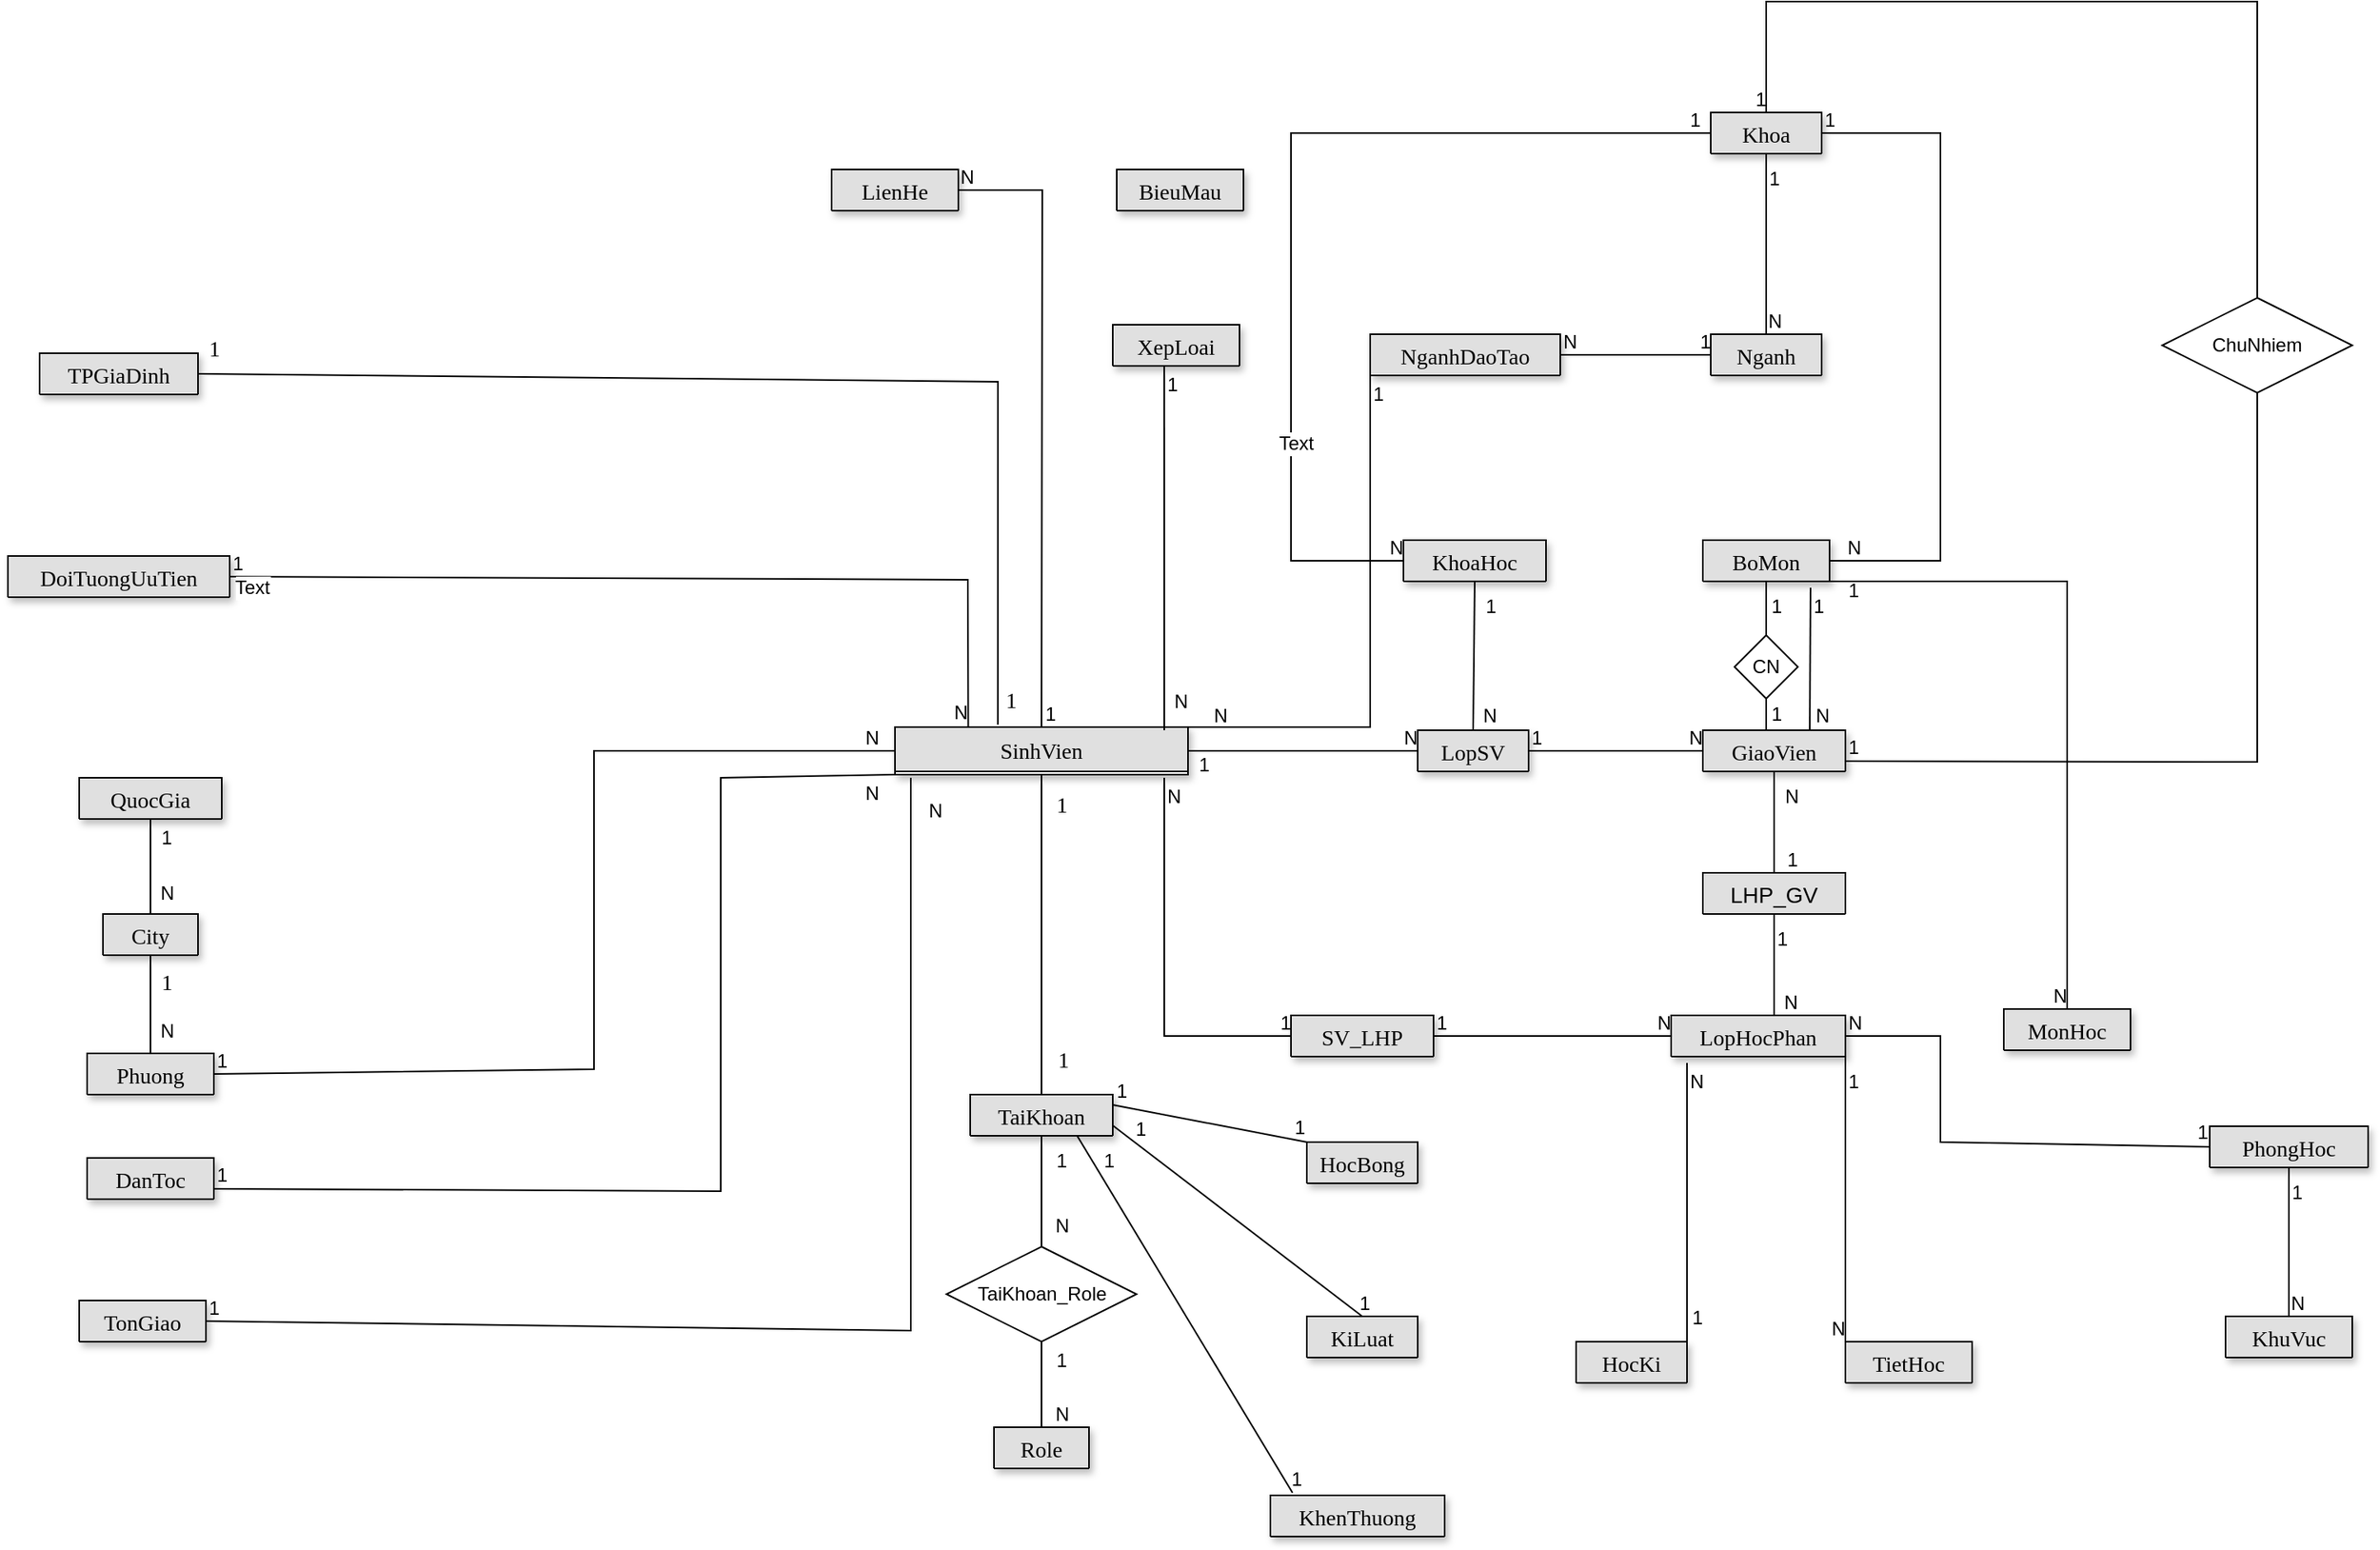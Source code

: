 <mxfile version="12.8.4" type="device"><diagram id="ODFyyW7yPyqPJ0uAWh2v" name="Page-1"><mxGraphModel dx="795" dy="359" grid="1" gridSize="10" guides="1" tooltips="1" connect="1" arrows="1" fold="1" page="1" pageScale="1" pageWidth="1654" pageHeight="1169" math="0" shadow="0"><root><mxCell id="0"/><mxCell id="1" parent="0"/><mxCell id="ErprkqX981uczr3xcloc-1" value="SinhVien" style="swimlane;fontStyle=0;childLayout=stackLayout;horizontal=1;startSize=28;fillColor=#e0e0e0;horizontalStack=0;resizeParent=1;resizeParentMax=0;resizeLast=0;collapsible=1;marginBottom=0;swimlaneFillColor=#ffffff;align=center;fontSize=14;moveCells=0;fontFamily=Times New Roman;rounded=0;glass=0;shadow=1;flipH=0;" parent="1" vertex="1" collapsed="1"><mxGeometry x="710" y="478" width="185" height="30" as="geometry"><mxRectangle x="710" y="478" width="160" height="340" as="alternateBounds"/></mxGeometry></mxCell><mxCell id="ErprkqX981uczr3xcloc-2" value="MaSV: int" style="shape=partialRectangle;top=0;left=0;right=0;bottom=1;align=left;verticalAlign=middle;fillColor=none;spacingLeft=34;spacingRight=4;overflow=hidden;rotatable=0;points=[[0,0.5],[1,0.5]];portConstraint=eastwest;dropTarget=0;fontStyle=5;fontSize=12;" parent="ErprkqX981uczr3xcloc-1" vertex="1"><mxGeometry y="28" width="185" height="30" as="geometry"/></mxCell><mxCell id="ErprkqX981uczr3xcloc-3" value="PK" style="shape=partialRectangle;top=0;left=0;bottom=0;fillColor=none;align=left;verticalAlign=middle;spacingLeft=4;spacingRight=4;overflow=hidden;rotatable=0;points=[];portConstraint=eastwest;part=1;fontSize=12;" parent="ErprkqX981uczr3xcloc-2" vertex="1" connectable="0"><mxGeometry width="30" height="30" as="geometry"/></mxCell><mxCell id="ErprkqX981uczr3xcloc-4" value="ID: int" style="shape=partialRectangle;top=0;left=0;right=0;bottom=0;align=left;verticalAlign=top;fillColor=none;spacingLeft=34;spacingRight=4;overflow=hidden;rotatable=0;points=[[0,0.5],[1,0.5]];portConstraint=eastwest;dropTarget=0;fontSize=12;" parent="ErprkqX981uczr3xcloc-1" vertex="1"><mxGeometry y="58" width="185" height="26" as="geometry"/></mxCell><mxCell id="ErprkqX981uczr3xcloc-5" value="" style="shape=partialRectangle;top=0;left=0;bottom=0;fillColor=none;align=left;verticalAlign=top;spacingLeft=4;spacingRight=4;overflow=hidden;rotatable=0;points=[];portConstraint=eastwest;part=1;fontSize=12;" parent="ErprkqX981uczr3xcloc-4" vertex="1" connectable="0"><mxGeometry width="30" height="26" as="geometry"/></mxCell><mxCell id="ErprkqX981uczr3xcloc-6" value="HoTen: nvarchar" style="shape=partialRectangle;top=0;left=0;right=0;bottom=0;align=left;verticalAlign=top;fillColor=none;spacingLeft=34;spacingRight=4;overflow=hidden;rotatable=0;points=[[0,0.5],[1,0.5]];portConstraint=eastwest;dropTarget=0;fontSize=12;" parent="ErprkqX981uczr3xcloc-1" vertex="1"><mxGeometry y="84" width="185" height="26" as="geometry"/></mxCell><mxCell id="ErprkqX981uczr3xcloc-7" value="" style="shape=partialRectangle;top=0;left=0;bottom=0;fillColor=none;align=left;verticalAlign=top;spacingLeft=4;spacingRight=4;overflow=hidden;rotatable=0;points=[];portConstraint=eastwest;part=1;fontSize=12;" parent="ErprkqX981uczr3xcloc-6" vertex="1" connectable="0"><mxGeometry width="30" height="26" as="geometry"/></mxCell><mxCell id="ErprkqX981uczr3xcloc-8" value="NgaySinh: date&#10;" style="shape=partialRectangle;top=0;left=0;right=0;bottom=0;align=left;verticalAlign=top;fillColor=none;spacingLeft=34;spacingRight=4;overflow=hidden;rotatable=0;points=[[0,0.5],[1,0.5]];portConstraint=eastwest;dropTarget=0;fontSize=12;" parent="ErprkqX981uczr3xcloc-1" vertex="1"><mxGeometry y="110" width="185" height="22" as="geometry"/></mxCell><mxCell id="ErprkqX981uczr3xcloc-9" value="" style="shape=partialRectangle;top=0;left=0;bottom=0;fillColor=none;align=left;verticalAlign=top;spacingLeft=4;spacingRight=4;overflow=hidden;rotatable=0;points=[];portConstraint=eastwest;part=1;fontSize=12;" parent="ErprkqX981uczr3xcloc-8" vertex="1" connectable="0"><mxGeometry width="30" height="22" as="geometry"/></mxCell><mxCell id="ErprkqX981uczr3xcloc-83" value="SDT: char" style="shape=partialRectangle;top=0;left=0;right=0;bottom=0;align=left;verticalAlign=top;fillColor=none;spacingLeft=34;spacingRight=4;overflow=hidden;rotatable=0;points=[[0,0.5],[1,0.5]];portConstraint=eastwest;dropTarget=0;fontSize=12;rounded=0;shadow=1;glass=0;startSize=26;" parent="ErprkqX981uczr3xcloc-1" vertex="1"><mxGeometry y="132" width="185" height="26" as="geometry"/></mxCell><mxCell id="ErprkqX981uczr3xcloc-84" value="" style="shape=partialRectangle;top=0;left=0;bottom=0;fillColor=none;align=left;verticalAlign=top;spacingLeft=4;spacingRight=4;overflow=hidden;rotatable=0;points=[];portConstraint=eastwest;part=1;fontSize=12;" parent="ErprkqX981uczr3xcloc-83" vertex="1" connectable="0"><mxGeometry width="30" height="26" as="geometry"/></mxCell><mxCell id="ErprkqX981uczr3xcloc-85" value="DiaChi: nvarchar " style="shape=partialRectangle;top=0;left=0;right=0;bottom=0;align=left;verticalAlign=top;fillColor=none;spacingLeft=34;spacingRight=4;overflow=hidden;rotatable=0;points=[[0,0.5],[1,0.5]];portConstraint=eastwest;dropTarget=0;fontSize=12;rounded=0;shadow=1;glass=0;startSize=26;" parent="ErprkqX981uczr3xcloc-1" vertex="1"><mxGeometry y="158" width="185" height="26" as="geometry"/></mxCell><mxCell id="ErprkqX981uczr3xcloc-86" value="" style="shape=partialRectangle;top=0;left=0;bottom=0;fillColor=none;align=left;verticalAlign=top;spacingLeft=4;spacingRight=4;overflow=hidden;rotatable=0;points=[];portConstraint=eastwest;part=1;fontSize=12;" parent="ErprkqX981uczr3xcloc-85" vertex="1" connectable="0"><mxGeometry width="30" height="26" as="geometry"/></mxCell><mxCell id="ErprkqX981uczr3xcloc-87" value="GioiTinh: nvarchar" style="shape=partialRectangle;top=0;left=0;right=0;bottom=0;align=left;verticalAlign=top;fillColor=none;spacingLeft=34;spacingRight=4;overflow=hidden;rotatable=0;points=[[0,0.5],[1,0.5]];portConstraint=eastwest;dropTarget=0;fontSize=12;rounded=0;shadow=1;glass=0;startSize=26;" parent="ErprkqX981uczr3xcloc-1" vertex="1"><mxGeometry y="184" width="185" height="26" as="geometry"/></mxCell><mxCell id="ErprkqX981uczr3xcloc-88" value="" style="shape=partialRectangle;top=0;left=0;bottom=0;fillColor=none;align=left;verticalAlign=top;spacingLeft=4;spacingRight=4;overflow=hidden;rotatable=0;points=[];portConstraint=eastwest;part=1;fontSize=12;" parent="ErprkqX981uczr3xcloc-87" vertex="1" connectable="0"><mxGeometry width="30" height="26" as="geometry"/></mxCell><mxCell id="ErprkqX981uczr3xcloc-89" value="IDLopSV: int&#10;" style="shape=partialRectangle;top=0;left=0;right=0;bottom=0;align=left;verticalAlign=top;fillColor=none;spacingLeft=34;spacingRight=4;overflow=hidden;rotatable=0;points=[[0,0.5],[1,0.5]];portConstraint=eastwest;dropTarget=0;fontSize=12;rounded=0;shadow=1;glass=0;startSize=26;" parent="ErprkqX981uczr3xcloc-1" vertex="1"><mxGeometry y="210" width="185" height="26" as="geometry"/></mxCell><mxCell id="ErprkqX981uczr3xcloc-90" value="FK" style="shape=partialRectangle;top=0;left=0;bottom=0;fillColor=none;align=left;verticalAlign=top;spacingLeft=4;spacingRight=4;overflow=hidden;rotatable=0;points=[];portConstraint=eastwest;part=1;fontSize=12;" parent="ErprkqX981uczr3xcloc-89" vertex="1" connectable="0"><mxGeometry width="30" height="26" as="geometry"/></mxCell><mxCell id="ErprkqX981uczr3xcloc-91" value="BacDaoTao: nvarchar" style="shape=partialRectangle;top=0;left=0;right=0;bottom=0;align=left;verticalAlign=top;fillColor=none;spacingLeft=34;spacingRight=4;overflow=hidden;rotatable=0;points=[[0,0.5],[1,0.5]];portConstraint=eastwest;dropTarget=0;fontSize=12;rounded=0;shadow=1;glass=0;startSize=26;" parent="ErprkqX981uczr3xcloc-1" vertex="1"><mxGeometry y="236" width="185" height="26" as="geometry"/></mxCell><mxCell id="ErprkqX981uczr3xcloc-92" value="" style="shape=partialRectangle;top=0;left=0;bottom=0;fillColor=none;align=left;verticalAlign=top;spacingLeft=4;spacingRight=4;overflow=hidden;rotatable=0;points=[];portConstraint=eastwest;part=1;fontSize=12;" parent="ErprkqX981uczr3xcloc-91" vertex="1" connectable="0"><mxGeometry width="30" height="26" as="geometry"/></mxCell><mxCell id="ErprkqX981uczr3xcloc-95" value="IDNganhDaoTao: int" style="shape=partialRectangle;top=0;left=0;right=0;bottom=0;align=left;verticalAlign=top;fillColor=none;spacingLeft=34;spacingRight=4;overflow=hidden;rotatable=0;points=[[0,0.5],[1,0.5]];portConstraint=eastwest;dropTarget=0;fontSize=12;rounded=0;shadow=1;glass=0;startSize=26;" parent="ErprkqX981uczr3xcloc-1" vertex="1"><mxGeometry y="262" width="185" height="26" as="geometry"/></mxCell><mxCell id="ErprkqX981uczr3xcloc-96" value="FK" style="shape=partialRectangle;top=0;left=0;bottom=0;fillColor=none;align=left;verticalAlign=top;spacingLeft=4;spacingRight=4;overflow=hidden;rotatable=0;points=[];portConstraint=eastwest;part=1;fontSize=12;" parent="ErprkqX981uczr3xcloc-95" vertex="1" connectable="0"><mxGeometry width="30" height="26" as="geometry"/></mxCell><mxCell id="ErprkqX981uczr3xcloc-438" value="ID_DTUT: int" style="shape=partialRectangle;top=0;left=0;right=0;bottom=0;align=left;verticalAlign=top;fillColor=none;spacingLeft=34;spacingRight=4;overflow=hidden;rotatable=0;points=[[0,0.5],[1,0.5]];portConstraint=eastwest;dropTarget=0;fontSize=12;rounded=0;shadow=1;glass=0;startSize=26;" parent="ErprkqX981uczr3xcloc-1" vertex="1"><mxGeometry y="288" width="185" height="26" as="geometry"/></mxCell><mxCell id="ErprkqX981uczr3xcloc-439" value="FK" style="shape=partialRectangle;top=0;left=0;bottom=0;fillColor=none;align=left;verticalAlign=top;spacingLeft=4;spacingRight=4;overflow=hidden;rotatable=0;points=[];portConstraint=eastwest;part=1;fontSize=12;" parent="ErprkqX981uczr3xcloc-438" vertex="1" connectable="0"><mxGeometry width="30" height="26" as="geometry"/></mxCell><mxCell id="ErprkqX981uczr3xcloc-93" value="IDPhuong: int" style="shape=partialRectangle;top=0;left=0;right=0;bottom=0;align=left;verticalAlign=top;fillColor=none;spacingLeft=34;spacingRight=4;overflow=hidden;rotatable=0;points=[[0,0.5],[1,0.5]];portConstraint=eastwest;dropTarget=0;fontSize=12;rounded=0;shadow=1;glass=0;startSize=26;" parent="ErprkqX981uczr3xcloc-1" vertex="1"><mxGeometry y="314" width="185" height="26" as="geometry"/></mxCell><mxCell id="ErprkqX981uczr3xcloc-94" value="FK" style="shape=partialRectangle;top=0;left=0;bottom=0;fillColor=none;align=left;verticalAlign=top;spacingLeft=4;spacingRight=4;overflow=hidden;rotatable=0;points=[];portConstraint=eastwest;part=1;fontSize=12;" parent="ErprkqX981uczr3xcloc-93" vertex="1" connectable="0"><mxGeometry width="30" height="26" as="geometry"/></mxCell><mxCell id="ErprkqX981uczr3xcloc-97" value="TPGiaDinh" style="swimlane;fontStyle=0;childLayout=stackLayout;horizontal=1;startSize=26;fillColor=#e0e0e0;horizontalStack=0;resizeParent=1;resizeParentMax=0;resizeLast=0;collapsible=1;marginBottom=0;swimlaneFillColor=#ffffff;align=center;fontSize=14;rounded=0;shadow=1;glass=0;fontFamily=Times New Roman;" parent="1" vertex="1" collapsed="1"><mxGeometry x="170" y="242" width="100" height="26" as="geometry"><mxRectangle x="170" y="242" width="160" height="196" as="alternateBounds"/></mxGeometry></mxCell><mxCell id="ErprkqX981uczr3xcloc-98" value="ID: int" style="shape=partialRectangle;top=0;left=0;right=0;bottom=1;align=left;verticalAlign=middle;fillColor=none;spacingLeft=34;spacingRight=4;overflow=hidden;rotatable=0;points=[[0,0.5],[1,0.5]];portConstraint=eastwest;dropTarget=0;fontStyle=5;fontSize=12;" parent="ErprkqX981uczr3xcloc-97" vertex="1"><mxGeometry y="26" width="100" height="30" as="geometry"/></mxCell><mxCell id="ErprkqX981uczr3xcloc-99" value="PK" style="shape=partialRectangle;top=0;left=0;bottom=0;fillColor=none;align=left;verticalAlign=middle;spacingLeft=4;spacingRight=4;overflow=hidden;rotatable=0;points=[];portConstraint=eastwest;part=1;fontSize=12;" parent="ErprkqX981uczr3xcloc-98" vertex="1" connectable="0"><mxGeometry width="30" height="30" as="geometry"/></mxCell><mxCell id="ErprkqX981uczr3xcloc-100" value="TenBo: nvarchar" style="shape=partialRectangle;top=0;left=0;right=0;bottom=0;align=left;verticalAlign=top;fillColor=none;spacingLeft=34;spacingRight=4;overflow=hidden;rotatable=0;points=[[0,0.5],[1,0.5]];portConstraint=eastwest;dropTarget=0;fontSize=12;" parent="ErprkqX981uczr3xcloc-97" vertex="1"><mxGeometry y="56" width="100" height="26" as="geometry"/></mxCell><mxCell id="ErprkqX981uczr3xcloc-101" value="" style="shape=partialRectangle;top=0;left=0;bottom=0;fillColor=none;align=left;verticalAlign=top;spacingLeft=4;spacingRight=4;overflow=hidden;rotatable=0;points=[];portConstraint=eastwest;part=1;fontSize=12;" parent="ErprkqX981uczr3xcloc-100" vertex="1" connectable="0"><mxGeometry width="30" height="26" as="geometry"/></mxCell><mxCell id="ErprkqX981uczr3xcloc-102" value="TenMe: nvarchar" style="shape=partialRectangle;top=0;left=0;right=0;bottom=0;align=left;verticalAlign=top;fillColor=none;spacingLeft=34;spacingRight=4;overflow=hidden;rotatable=0;points=[[0,0.5],[1,0.5]];portConstraint=eastwest;dropTarget=0;fontSize=12;" parent="ErprkqX981uczr3xcloc-97" vertex="1"><mxGeometry y="82" width="100" height="26" as="geometry"/></mxCell><mxCell id="ErprkqX981uczr3xcloc-103" value="" style="shape=partialRectangle;top=0;left=0;bottom=0;fillColor=none;align=left;verticalAlign=top;spacingLeft=4;spacingRight=4;overflow=hidden;rotatable=0;points=[];portConstraint=eastwest;part=1;fontSize=12;" parent="ErprkqX981uczr3xcloc-102" vertex="1" connectable="0"><mxGeometry width="30" height="26" as="geometry"/></mxCell><mxCell id="ErprkqX981uczr3xcloc-104" value="SDTBo: char" style="shape=partialRectangle;top=0;left=0;right=0;bottom=0;align=left;verticalAlign=top;fillColor=none;spacingLeft=34;spacingRight=4;overflow=hidden;rotatable=0;points=[[0,0.5],[1,0.5]];portConstraint=eastwest;dropTarget=0;fontSize=12;" parent="ErprkqX981uczr3xcloc-97" vertex="1"><mxGeometry y="108" width="100" height="26" as="geometry"/></mxCell><mxCell id="ErprkqX981uczr3xcloc-105" value="" style="shape=partialRectangle;top=0;left=0;bottom=0;fillColor=none;align=left;verticalAlign=top;spacingLeft=4;spacingRight=4;overflow=hidden;rotatable=0;points=[];portConstraint=eastwest;part=1;fontSize=12;" parent="ErprkqX981uczr3xcloc-104" vertex="1" connectable="0"><mxGeometry width="30" height="26" as="geometry"/></mxCell><mxCell id="ErprkqX981uczr3xcloc-108" value="SDTMe: char" style="shape=partialRectangle;top=0;left=0;right=0;bottom=0;align=left;verticalAlign=top;fillColor=none;spacingLeft=34;spacingRight=4;overflow=hidden;rotatable=0;points=[[0,0.5],[1,0.5]];portConstraint=eastwest;dropTarget=0;fontSize=12;rounded=0;shadow=1;glass=0;startSize=26;" parent="ErprkqX981uczr3xcloc-97" vertex="1"><mxGeometry y="134" width="100" height="26" as="geometry"/></mxCell><mxCell id="ErprkqX981uczr3xcloc-109" value="" style="shape=partialRectangle;top=0;left=0;bottom=0;fillColor=none;align=left;verticalAlign=top;spacingLeft=4;spacingRight=4;overflow=hidden;rotatable=0;points=[];portConstraint=eastwest;part=1;fontSize=12;" parent="ErprkqX981uczr3xcloc-108" vertex="1" connectable="0"><mxGeometry width="30" height="26" as="geometry"/></mxCell><mxCell id="ErprkqX981uczr3xcloc-112" value="MaSV: int" style="shape=partialRectangle;top=0;left=0;right=0;bottom=0;align=left;verticalAlign=top;fillColor=none;spacingLeft=34;spacingRight=4;overflow=hidden;rotatable=0;points=[[0,0.5],[1,0.5]];portConstraint=eastwest;dropTarget=0;fontSize=12;rounded=0;shadow=1;glass=0;startSize=26;" parent="ErprkqX981uczr3xcloc-97" vertex="1"><mxGeometry y="160" width="100" height="26" as="geometry"/></mxCell><mxCell id="ErprkqX981uczr3xcloc-113" value="FK" style="shape=partialRectangle;top=0;left=0;bottom=0;fillColor=none;align=left;verticalAlign=top;spacingLeft=4;spacingRight=4;overflow=hidden;rotatable=0;points=[];portConstraint=eastwest;part=1;fontSize=12;" parent="ErprkqX981uczr3xcloc-112" vertex="1" connectable="0"><mxGeometry width="30" height="26" as="geometry"/></mxCell><mxCell id="ErprkqX981uczr3xcloc-106" value="" style="shape=partialRectangle;top=0;left=0;right=0;bottom=0;align=left;verticalAlign=top;fillColor=none;spacingLeft=34;spacingRight=4;overflow=hidden;rotatable=0;points=[[0,0.5],[1,0.5]];portConstraint=eastwest;dropTarget=0;fontSize=12;" parent="ErprkqX981uczr3xcloc-97" vertex="1"><mxGeometry y="186" width="100" height="10" as="geometry"/></mxCell><mxCell id="ErprkqX981uczr3xcloc-107" value="" style="shape=partialRectangle;top=0;left=0;bottom=0;fillColor=none;align=left;verticalAlign=top;spacingLeft=4;spacingRight=4;overflow=hidden;rotatable=0;points=[];portConstraint=eastwest;part=1;fontSize=12;" parent="ErprkqX981uczr3xcloc-106" vertex="1" connectable="0"><mxGeometry width="30" height="10" as="geometry"/></mxCell><mxCell id="ErprkqX981uczr3xcloc-135" value="GiaoVien" style="swimlane;fontStyle=0;childLayout=stackLayout;horizontal=1;startSize=26;fillColor=#e0e0e0;horizontalStack=0;resizeParent=1;resizeParentMax=0;resizeLast=0;collapsible=1;marginBottom=0;swimlaneFillColor=#ffffff;align=center;fontSize=14;rounded=0;shadow=1;glass=0;fontFamily=Times New Roman;" parent="1" vertex="1" collapsed="1"><mxGeometry x="1220" y="480" width="90" height="26" as="geometry"><mxRectangle x="1220" y="480" width="160" height="352" as="alternateBounds"/></mxGeometry></mxCell><mxCell id="ErprkqX981uczr3xcloc-136" value="MaGV: int" style="shape=partialRectangle;top=0;left=0;right=0;bottom=1;align=left;verticalAlign=middle;fillColor=none;spacingLeft=34;spacingRight=4;overflow=hidden;rotatable=0;points=[[0,0.5],[1,0.5]];portConstraint=eastwest;dropTarget=0;fontStyle=5;fontSize=12;" parent="ErprkqX981uczr3xcloc-135" vertex="1"><mxGeometry y="26" width="90" height="30" as="geometry"/></mxCell><mxCell id="ErprkqX981uczr3xcloc-137" value="PK" style="shape=partialRectangle;top=0;left=0;bottom=0;fillColor=none;align=left;verticalAlign=middle;spacingLeft=4;spacingRight=4;overflow=hidden;rotatable=0;points=[];portConstraint=eastwest;part=1;fontSize=12;" parent="ErprkqX981uczr3xcloc-136" vertex="1" connectable="0"><mxGeometry width="30" height="30" as="geometry"/></mxCell><mxCell id="ErprkqX981uczr3xcloc-138" value="ID: int" style="shape=partialRectangle;top=0;left=0;right=0;bottom=0;align=left;verticalAlign=top;fillColor=none;spacingLeft=34;spacingRight=4;overflow=hidden;rotatable=0;points=[[0,0.5],[1,0.5]];portConstraint=eastwest;dropTarget=0;fontSize=12;" parent="ErprkqX981uczr3xcloc-135" vertex="1"><mxGeometry y="56" width="90" height="26" as="geometry"/></mxCell><mxCell id="ErprkqX981uczr3xcloc-139" value="" style="shape=partialRectangle;top=0;left=0;bottom=0;fillColor=none;align=left;verticalAlign=top;spacingLeft=4;spacingRight=4;overflow=hidden;rotatable=0;points=[];portConstraint=eastwest;part=1;fontSize=12;" parent="ErprkqX981uczr3xcloc-138" vertex="1" connectable="0"><mxGeometry width="30" height="26" as="geometry"/></mxCell><mxCell id="ErprkqX981uczr3xcloc-140" value="HoTen" style="shape=partialRectangle;top=0;left=0;right=0;bottom=0;align=left;verticalAlign=top;fillColor=none;spacingLeft=34;spacingRight=4;overflow=hidden;rotatable=0;points=[[0,0.5],[1,0.5]];portConstraint=eastwest;dropTarget=0;fontSize=12;" parent="ErprkqX981uczr3xcloc-135" vertex="1"><mxGeometry y="82" width="90" height="26" as="geometry"/></mxCell><mxCell id="ErprkqX981uczr3xcloc-141" value="" style="shape=partialRectangle;top=0;left=0;bottom=0;fillColor=none;align=left;verticalAlign=top;spacingLeft=4;spacingRight=4;overflow=hidden;rotatable=0;points=[];portConstraint=eastwest;part=1;fontSize=12;" parent="ErprkqX981uczr3xcloc-140" vertex="1" connectable="0"><mxGeometry width="30" height="26" as="geometry"/></mxCell><mxCell id="ErprkqX981uczr3xcloc-142" value="NgaySinh: date" style="shape=partialRectangle;top=0;left=0;right=0;bottom=0;align=left;verticalAlign=top;fillColor=none;spacingLeft=34;spacingRight=4;overflow=hidden;rotatable=0;points=[[0,0.5],[1,0.5]];portConstraint=eastwest;dropTarget=0;fontSize=12;" parent="ErprkqX981uczr3xcloc-135" vertex="1"><mxGeometry y="108" width="90" height="26" as="geometry"/></mxCell><mxCell id="ErprkqX981uczr3xcloc-143" value="" style="shape=partialRectangle;top=0;left=0;bottom=0;fillColor=none;align=left;verticalAlign=top;spacingLeft=4;spacingRight=4;overflow=hidden;rotatable=0;points=[];portConstraint=eastwest;part=1;fontSize=12;" parent="ErprkqX981uczr3xcloc-142" vertex="1" connectable="0"><mxGeometry width="30" height="26" as="geometry"/></mxCell><mxCell id="ErprkqX981uczr3xcloc-150" value="CMT: int" style="shape=partialRectangle;top=0;left=0;right=0;bottom=0;align=left;verticalAlign=top;fillColor=none;spacingLeft=34;spacingRight=4;overflow=hidden;rotatable=0;points=[[0,0.5],[1,0.5]];portConstraint=eastwest;dropTarget=0;fontSize=12;rounded=0;shadow=1;glass=0;startSize=26;" parent="ErprkqX981uczr3xcloc-135" vertex="1"><mxGeometry y="134" width="90" height="26" as="geometry"/></mxCell><mxCell id="ErprkqX981uczr3xcloc-151" value="" style="shape=partialRectangle;top=0;left=0;bottom=0;fillColor=none;align=left;verticalAlign=top;spacingLeft=4;spacingRight=4;overflow=hidden;rotatable=0;points=[];portConstraint=eastwest;part=1;fontSize=12;" parent="ErprkqX981uczr3xcloc-150" vertex="1" connectable="0"><mxGeometry width="30" height="26" as="geometry"/></mxCell><mxCell id="ErprkqX981uczr3xcloc-158" value="SDT: int" style="shape=partialRectangle;top=0;left=0;right=0;bottom=0;align=left;verticalAlign=top;fillColor=none;spacingLeft=34;spacingRight=4;overflow=hidden;rotatable=0;points=[[0,0.5],[1,0.5]];portConstraint=eastwest;dropTarget=0;fontSize=12;rounded=0;shadow=1;glass=0;startSize=26;" parent="ErprkqX981uczr3xcloc-135" vertex="1"><mxGeometry y="160" width="90" height="26" as="geometry"/></mxCell><mxCell id="ErprkqX981uczr3xcloc-159" value="" style="shape=partialRectangle;top=0;left=0;bottom=0;fillColor=none;align=left;verticalAlign=top;spacingLeft=4;spacingRight=4;overflow=hidden;rotatable=0;points=[];portConstraint=eastwest;part=1;fontSize=12;" parent="ErprkqX981uczr3xcloc-158" vertex="1" connectable="0"><mxGeometry width="30" height="26" as="geometry"/></mxCell><mxCell id="ErprkqX981uczr3xcloc-160" value="DiaChi: nvarchar" style="shape=partialRectangle;top=0;left=0;right=0;bottom=0;align=left;verticalAlign=top;fillColor=none;spacingLeft=34;spacingRight=4;overflow=hidden;rotatable=0;points=[[0,0.5],[1,0.5]];portConstraint=eastwest;dropTarget=0;fontSize=12;rounded=0;shadow=1;glass=0;startSize=26;" parent="ErprkqX981uczr3xcloc-135" vertex="1"><mxGeometry y="186" width="90" height="26" as="geometry"/></mxCell><mxCell id="ErprkqX981uczr3xcloc-161" value="" style="shape=partialRectangle;top=0;left=0;bottom=0;fillColor=none;align=left;verticalAlign=top;spacingLeft=4;spacingRight=4;overflow=hidden;rotatable=0;points=[];portConstraint=eastwest;part=1;fontSize=12;" parent="ErprkqX981uczr3xcloc-160" vertex="1" connectable="0"><mxGeometry width="30" height="26" as="geometry"/></mxCell><mxCell id="ErprkqX981uczr3xcloc-162" value="GioiTinh: nvarchar" style="shape=partialRectangle;top=0;left=0;right=0;bottom=0;align=left;verticalAlign=top;fillColor=none;spacingLeft=34;spacingRight=4;overflow=hidden;rotatable=0;points=[[0,0.5],[1,0.5]];portConstraint=eastwest;dropTarget=0;fontSize=12;rounded=0;shadow=1;glass=0;startSize=26;" parent="ErprkqX981uczr3xcloc-135" vertex="1"><mxGeometry y="212" width="90" height="26" as="geometry"/></mxCell><mxCell id="ErprkqX981uczr3xcloc-163" value="" style="shape=partialRectangle;top=0;left=0;bottom=0;fillColor=none;align=left;verticalAlign=top;spacingLeft=4;spacingRight=4;overflow=hidden;rotatable=0;points=[];portConstraint=eastwest;part=1;fontSize=12;" parent="ErprkqX981uczr3xcloc-162" vertex="1" connectable="0"><mxGeometry width="30" height="26" as="geometry"/></mxCell><mxCell id="ErprkqX981uczr3xcloc-164" value="Email: char" style="shape=partialRectangle;top=0;left=0;right=0;bottom=0;align=left;verticalAlign=top;fillColor=none;spacingLeft=34;spacingRight=4;overflow=hidden;rotatable=0;points=[[0,0.5],[1,0.5]];portConstraint=eastwest;dropTarget=0;fontSize=12;rounded=0;shadow=1;glass=0;startSize=26;" parent="ErprkqX981uczr3xcloc-135" vertex="1"><mxGeometry y="238" width="90" height="26" as="geometry"/></mxCell><mxCell id="ErprkqX981uczr3xcloc-165" value="" style="shape=partialRectangle;top=0;left=0;bottom=0;fillColor=none;align=left;verticalAlign=top;spacingLeft=4;spacingRight=4;overflow=hidden;rotatable=0;points=[];portConstraint=eastwest;part=1;fontSize=12;" parent="ErprkqX981uczr3xcloc-164" vertex="1" connectable="0"><mxGeometry width="30" height="26" as="geometry"/></mxCell><mxCell id="ErprkqX981uczr3xcloc-166" value="HocVi: nvarchar" style="shape=partialRectangle;top=0;left=0;right=0;bottom=0;align=left;verticalAlign=top;fillColor=none;spacingLeft=34;spacingRight=4;overflow=hidden;rotatable=0;points=[[0,0.5],[1,0.5]];portConstraint=eastwest;dropTarget=0;fontSize=12;rounded=0;shadow=1;glass=0;startSize=26;" parent="ErprkqX981uczr3xcloc-135" vertex="1"><mxGeometry y="264" width="90" height="26" as="geometry"/></mxCell><mxCell id="ErprkqX981uczr3xcloc-167" value="" style="shape=partialRectangle;top=0;left=0;bottom=0;fillColor=none;align=left;verticalAlign=top;spacingLeft=4;spacingRight=4;overflow=hidden;rotatable=0;points=[];portConstraint=eastwest;part=1;fontSize=12;" parent="ErprkqX981uczr3xcloc-166" vertex="1" connectable="0"><mxGeometry width="30" height="26" as="geometry"/></mxCell><mxCell id="ErprkqX981uczr3xcloc-152" value="BacHam: nvarchar" style="shape=partialRectangle;top=0;left=0;right=0;bottom=0;align=left;verticalAlign=top;fillColor=none;spacingLeft=34;spacingRight=4;overflow=hidden;rotatable=0;points=[[0,0.5],[1,0.5]];portConstraint=eastwest;dropTarget=0;fontSize=12;rounded=0;shadow=1;glass=0;startSize=26;" parent="ErprkqX981uczr3xcloc-135" vertex="1"><mxGeometry y="290" width="90" height="26" as="geometry"/></mxCell><mxCell id="ErprkqX981uczr3xcloc-153" value="" style="shape=partialRectangle;top=0;left=0;bottom=0;fillColor=none;align=left;verticalAlign=top;spacingLeft=4;spacingRight=4;overflow=hidden;rotatable=0;points=[];portConstraint=eastwest;part=1;fontSize=12;" parent="ErprkqX981uczr3xcloc-152" vertex="1" connectable="0"><mxGeometry width="30" height="26" as="geometry"/></mxCell><mxCell id="ErprkqX981uczr3xcloc-168" value="MaBoMon: char" style="shape=partialRectangle;top=0;left=0;right=0;bottom=0;align=left;verticalAlign=top;fillColor=none;spacingLeft=34;spacingRight=4;overflow=hidden;rotatable=0;points=[[0,0.5],[1,0.5]];portConstraint=eastwest;dropTarget=0;fontSize=12;rounded=0;shadow=1;glass=0;startSize=26;" parent="ErprkqX981uczr3xcloc-135" vertex="1"><mxGeometry y="316" width="90" height="26" as="geometry"/></mxCell><mxCell id="ErprkqX981uczr3xcloc-169" value="FK" style="shape=partialRectangle;top=0;left=0;bottom=0;fillColor=none;align=left;verticalAlign=top;spacingLeft=4;spacingRight=4;overflow=hidden;rotatable=0;points=[];portConstraint=eastwest;part=1;fontSize=12;" parent="ErprkqX981uczr3xcloc-168" vertex="1" connectable="0"><mxGeometry width="30" height="26" as="geometry"/></mxCell><mxCell id="ErprkqX981uczr3xcloc-144" value="" style="shape=partialRectangle;top=0;left=0;right=0;bottom=0;align=left;verticalAlign=top;fillColor=none;spacingLeft=34;spacingRight=4;overflow=hidden;rotatable=0;points=[[0,0.5],[1,0.5]];portConstraint=eastwest;dropTarget=0;fontSize=12;" parent="ErprkqX981uczr3xcloc-135" vertex="1"><mxGeometry y="342" width="90" height="10" as="geometry"/></mxCell><mxCell id="ErprkqX981uczr3xcloc-145" value="" style="shape=partialRectangle;top=0;left=0;bottom=0;fillColor=none;align=left;verticalAlign=top;spacingLeft=4;spacingRight=4;overflow=hidden;rotatable=0;points=[];portConstraint=eastwest;part=1;fontSize=12;" parent="ErprkqX981uczr3xcloc-144" vertex="1" connectable="0"><mxGeometry width="30" height="10" as="geometry"/></mxCell><mxCell id="ErprkqX981uczr3xcloc-170" value="Khoa" style="swimlane;fontStyle=0;childLayout=stackLayout;horizontal=1;startSize=26;fillColor=#e0e0e0;horizontalStack=0;resizeParent=1;resizeParentMax=0;resizeLast=0;collapsible=1;marginBottom=0;swimlaneFillColor=#ffffff;align=center;fontSize=14;rounded=0;shadow=1;glass=0;fontFamily=Times New Roman;" parent="1" vertex="1" collapsed="1"><mxGeometry x="1225" y="90" width="70" height="26" as="geometry"><mxRectangle x="1225" y="90" width="160" height="144" as="alternateBounds"/></mxGeometry></mxCell><mxCell id="ErprkqX981uczr3xcloc-171" value="MaKhoa: char" style="shape=partialRectangle;top=0;left=0;right=0;bottom=1;align=left;verticalAlign=middle;fillColor=none;spacingLeft=34;spacingRight=4;overflow=hidden;rotatable=0;points=[[0,0.5],[1,0.5]];portConstraint=eastwest;dropTarget=0;fontStyle=5;fontSize=12;" parent="ErprkqX981uczr3xcloc-170" vertex="1"><mxGeometry y="26" width="70" height="30" as="geometry"/></mxCell><mxCell id="ErprkqX981uczr3xcloc-172" value="PK" style="shape=partialRectangle;top=0;left=0;bottom=0;fillColor=none;align=left;verticalAlign=middle;spacingLeft=4;spacingRight=4;overflow=hidden;rotatable=0;points=[];portConstraint=eastwest;part=1;fontSize=12;" parent="ErprkqX981uczr3xcloc-171" vertex="1" connectable="0"><mxGeometry width="30" height="30" as="geometry"/></mxCell><mxCell id="ErprkqX981uczr3xcloc-173" value="ID: int" style="shape=partialRectangle;top=0;left=0;right=0;bottom=0;align=left;verticalAlign=top;fillColor=none;spacingLeft=34;spacingRight=4;overflow=hidden;rotatable=0;points=[[0,0.5],[1,0.5]];portConstraint=eastwest;dropTarget=0;fontSize=12;" parent="ErprkqX981uczr3xcloc-170" vertex="1"><mxGeometry y="56" width="70" height="26" as="geometry"/></mxCell><mxCell id="ErprkqX981uczr3xcloc-174" value="" style="shape=partialRectangle;top=0;left=0;bottom=0;fillColor=none;align=left;verticalAlign=top;spacingLeft=4;spacingRight=4;overflow=hidden;rotatable=0;points=[];portConstraint=eastwest;part=1;fontSize=12;" parent="ErprkqX981uczr3xcloc-173" vertex="1" connectable="0"><mxGeometry width="30" height="26" as="geometry"/></mxCell><mxCell id="ErprkqX981uczr3xcloc-175" value="TenKhoa: nvarchar" style="shape=partialRectangle;top=0;left=0;right=0;bottom=0;align=left;verticalAlign=top;fillColor=none;spacingLeft=34;spacingRight=4;overflow=hidden;rotatable=0;points=[[0,0.5],[1,0.5]];portConstraint=eastwest;dropTarget=0;fontSize=12;" parent="ErprkqX981uczr3xcloc-170" vertex="1"><mxGeometry y="82" width="70" height="26" as="geometry"/></mxCell><mxCell id="ErprkqX981uczr3xcloc-176" value="" style="shape=partialRectangle;top=0;left=0;bottom=0;fillColor=none;align=left;verticalAlign=top;spacingLeft=4;spacingRight=4;overflow=hidden;rotatable=0;points=[];portConstraint=eastwest;part=1;fontSize=12;" parent="ErprkqX981uczr3xcloc-175" vertex="1" connectable="0"><mxGeometry width="30" height="26" as="geometry"/></mxCell><mxCell id="ErprkqX981uczr3xcloc-177" value="ID_CNKhoa: int" style="shape=partialRectangle;top=0;left=0;right=0;bottom=0;align=left;verticalAlign=top;fillColor=none;spacingLeft=34;spacingRight=4;overflow=hidden;rotatable=0;points=[[0,0.5],[1,0.5]];portConstraint=eastwest;dropTarget=0;fontSize=12;" parent="ErprkqX981uczr3xcloc-170" vertex="1"><mxGeometry y="108" width="70" height="26" as="geometry"/></mxCell><mxCell id="ErprkqX981uczr3xcloc-178" value="" style="shape=partialRectangle;top=0;left=0;bottom=0;fillColor=none;align=left;verticalAlign=top;spacingLeft=4;spacingRight=4;overflow=hidden;rotatable=0;points=[];portConstraint=eastwest;part=1;fontSize=12;" parent="ErprkqX981uczr3xcloc-177" vertex="1" connectable="0"><mxGeometry width="30" height="26" as="geometry"/></mxCell><mxCell id="ErprkqX981uczr3xcloc-179" value="" style="shape=partialRectangle;top=0;left=0;right=0;bottom=0;align=left;verticalAlign=top;fillColor=none;spacingLeft=34;spacingRight=4;overflow=hidden;rotatable=0;points=[[0,0.5],[1,0.5]];portConstraint=eastwest;dropTarget=0;fontSize=12;" parent="ErprkqX981uczr3xcloc-170" vertex="1"><mxGeometry y="134" width="70" height="10" as="geometry"/></mxCell><mxCell id="ErprkqX981uczr3xcloc-180" value="" style="shape=partialRectangle;top=0;left=0;bottom=0;fillColor=none;align=left;verticalAlign=top;spacingLeft=4;spacingRight=4;overflow=hidden;rotatable=0;points=[];portConstraint=eastwest;part=1;fontSize=12;" parent="ErprkqX981uczr3xcloc-179" vertex="1" connectable="0"><mxGeometry width="30" height="10" as="geometry"/></mxCell><mxCell id="ErprkqX981uczr3xcloc-181" value="KhoaHoc" style="swimlane;fontStyle=0;childLayout=stackLayout;horizontal=1;startSize=26;fillColor=#e0e0e0;horizontalStack=0;resizeParent=1;resizeParentMax=0;resizeLast=0;collapsible=1;marginBottom=0;swimlaneFillColor=#ffffff;align=center;fontSize=14;rounded=0;shadow=1;glass=0;fontFamily=Times New Roman;" parent="1" vertex="1" collapsed="1"><mxGeometry x="1031" y="360" width="90" height="26" as="geometry"><mxRectangle x="1031" y="360" width="160" height="92" as="alternateBounds"/></mxGeometry></mxCell><mxCell id="ErprkqX981uczr3xcloc-182" value="MaKhoaHoc: char" style="shape=partialRectangle;top=0;left=0;right=0;bottom=1;align=left;verticalAlign=middle;fillColor=none;spacingLeft=34;spacingRight=4;overflow=hidden;rotatable=0;points=[[0,0.5],[1,0.5]];portConstraint=eastwest;dropTarget=0;fontStyle=5;fontSize=12;" parent="ErprkqX981uczr3xcloc-181" vertex="1"><mxGeometry y="26" width="90" height="30" as="geometry"/></mxCell><mxCell id="ErprkqX981uczr3xcloc-183" value="PK" style="shape=partialRectangle;top=0;left=0;bottom=0;fillColor=none;align=left;verticalAlign=middle;spacingLeft=4;spacingRight=4;overflow=hidden;rotatable=0;points=[];portConstraint=eastwest;part=1;fontSize=12;" parent="ErprkqX981uczr3xcloc-182" vertex="1" connectable="0"><mxGeometry width="30" height="30" as="geometry"/></mxCell><mxCell id="ErprkqX981uczr3xcloc-184" value="ID: int" style="shape=partialRectangle;top=0;left=0;right=0;bottom=0;align=left;verticalAlign=top;fillColor=none;spacingLeft=34;spacingRight=4;overflow=hidden;rotatable=0;points=[[0,0.5],[1,0.5]];portConstraint=eastwest;dropTarget=0;fontSize=12;" parent="ErprkqX981uczr3xcloc-181" vertex="1"><mxGeometry y="56" width="90" height="26" as="geometry"/></mxCell><mxCell id="ErprkqX981uczr3xcloc-185" value="" style="shape=partialRectangle;top=0;left=0;bottom=0;fillColor=none;align=left;verticalAlign=top;spacingLeft=4;spacingRight=4;overflow=hidden;rotatable=0;points=[];portConstraint=eastwest;part=1;fontSize=12;" parent="ErprkqX981uczr3xcloc-184" vertex="1" connectable="0"><mxGeometry width="30" height="26" as="geometry"/></mxCell><mxCell id="ErprkqX981uczr3xcloc-190" value="" style="shape=partialRectangle;top=0;left=0;right=0;bottom=0;align=left;verticalAlign=top;fillColor=none;spacingLeft=34;spacingRight=4;overflow=hidden;rotatable=0;points=[[0,0.5],[1,0.5]];portConstraint=eastwest;dropTarget=0;fontSize=12;" parent="ErprkqX981uczr3xcloc-181" vertex="1"><mxGeometry y="82" width="90" height="10" as="geometry"/></mxCell><mxCell id="ErprkqX981uczr3xcloc-191" value="" style="shape=partialRectangle;top=0;left=0;bottom=0;fillColor=none;align=left;verticalAlign=top;spacingLeft=4;spacingRight=4;overflow=hidden;rotatable=0;points=[];portConstraint=eastwest;part=1;fontSize=12;" parent="ErprkqX981uczr3xcloc-190" vertex="1" connectable="0"><mxGeometry width="30" height="10" as="geometry"/></mxCell><mxCell id="ErprkqX981uczr3xcloc-192" value="Nganh" style="swimlane;fontStyle=0;childLayout=stackLayout;horizontal=1;startSize=26;fillColor=#e0e0e0;horizontalStack=0;resizeParent=1;resizeParentMax=0;resizeLast=0;collapsible=1;marginBottom=0;swimlaneFillColor=#ffffff;align=center;fontSize=14;rounded=0;shadow=1;glass=0;fontFamily=Times New Roman;" parent="1" vertex="1" collapsed="1"><mxGeometry x="1225" y="230" width="70" height="26" as="geometry"><mxRectangle x="1225" y="230" width="160" height="144" as="alternateBounds"/></mxGeometry></mxCell><mxCell id="ErprkqX981uczr3xcloc-193" value="MaNganh: char" style="shape=partialRectangle;top=0;left=0;right=0;bottom=1;align=left;verticalAlign=middle;fillColor=none;spacingLeft=34;spacingRight=4;overflow=hidden;rotatable=0;points=[[0,0.5],[1,0.5]];portConstraint=eastwest;dropTarget=0;fontStyle=5;fontSize=12;" parent="ErprkqX981uczr3xcloc-192" vertex="1"><mxGeometry y="26" width="70" height="30" as="geometry"/></mxCell><mxCell id="ErprkqX981uczr3xcloc-194" value="PK" style="shape=partialRectangle;top=0;left=0;bottom=0;fillColor=none;align=left;verticalAlign=middle;spacingLeft=4;spacingRight=4;overflow=hidden;rotatable=0;points=[];portConstraint=eastwest;part=1;fontSize=12;" parent="ErprkqX981uczr3xcloc-193" vertex="1" connectable="0"><mxGeometry width="30" height="30" as="geometry"/></mxCell><mxCell id="ErprkqX981uczr3xcloc-195" value="ID: int" style="shape=partialRectangle;top=0;left=0;right=0;bottom=0;align=left;verticalAlign=top;fillColor=none;spacingLeft=34;spacingRight=4;overflow=hidden;rotatable=0;points=[[0,0.5],[1,0.5]];portConstraint=eastwest;dropTarget=0;fontSize=12;" parent="ErprkqX981uczr3xcloc-192" vertex="1"><mxGeometry y="56" width="70" height="26" as="geometry"/></mxCell><mxCell id="ErprkqX981uczr3xcloc-196" value="" style="shape=partialRectangle;top=0;left=0;bottom=0;fillColor=none;align=left;verticalAlign=top;spacingLeft=4;spacingRight=4;overflow=hidden;rotatable=0;points=[];portConstraint=eastwest;part=1;fontSize=12;" parent="ErprkqX981uczr3xcloc-195" vertex="1" connectable="0"><mxGeometry width="30" height="26" as="geometry"/></mxCell><mxCell id="ErprkqX981uczr3xcloc-197" value="TenNganh: nvarchar" style="shape=partialRectangle;top=0;left=0;right=0;bottom=0;align=left;verticalAlign=top;fillColor=none;spacingLeft=34;spacingRight=4;overflow=hidden;rotatable=0;points=[[0,0.5],[1,0.5]];portConstraint=eastwest;dropTarget=0;fontSize=12;" parent="ErprkqX981uczr3xcloc-192" vertex="1"><mxGeometry y="82" width="70" height="26" as="geometry"/></mxCell><mxCell id="ErprkqX981uczr3xcloc-198" value="" style="shape=partialRectangle;top=0;left=0;bottom=0;fillColor=none;align=left;verticalAlign=top;spacingLeft=4;spacingRight=4;overflow=hidden;rotatable=0;points=[];portConstraint=eastwest;part=1;fontSize=12;" parent="ErprkqX981uczr3xcloc-197" vertex="1" connectable="0"><mxGeometry width="30" height="26" as="geometry"/></mxCell><mxCell id="ErprkqX981uczr3xcloc-199" value="ID_Khoa: int" style="shape=partialRectangle;top=0;left=0;right=0;bottom=0;align=left;verticalAlign=top;fillColor=none;spacingLeft=34;spacingRight=4;overflow=hidden;rotatable=0;points=[[0,0.5],[1,0.5]];portConstraint=eastwest;dropTarget=0;fontSize=12;" parent="ErprkqX981uczr3xcloc-192" vertex="1"><mxGeometry y="108" width="70" height="26" as="geometry"/></mxCell><mxCell id="ErprkqX981uczr3xcloc-200" value="FK" style="shape=partialRectangle;top=0;left=0;bottom=0;fillColor=none;align=left;verticalAlign=top;spacingLeft=4;spacingRight=4;overflow=hidden;rotatable=0;points=[];portConstraint=eastwest;part=1;fontSize=12;" parent="ErprkqX981uczr3xcloc-199" vertex="1" connectable="0"><mxGeometry width="30" height="26" as="geometry"/></mxCell><mxCell id="ErprkqX981uczr3xcloc-201" value="" style="shape=partialRectangle;top=0;left=0;right=0;bottom=0;align=left;verticalAlign=top;fillColor=none;spacingLeft=34;spacingRight=4;overflow=hidden;rotatable=0;points=[[0,0.5],[1,0.5]];portConstraint=eastwest;dropTarget=0;fontSize=12;" parent="ErprkqX981uczr3xcloc-192" vertex="1"><mxGeometry y="134" width="70" height="10" as="geometry"/></mxCell><mxCell id="ErprkqX981uczr3xcloc-202" value="" style="shape=partialRectangle;top=0;left=0;bottom=0;fillColor=none;align=left;verticalAlign=top;spacingLeft=4;spacingRight=4;overflow=hidden;rotatable=0;points=[];portConstraint=eastwest;part=1;fontSize=12;" parent="ErprkqX981uczr3xcloc-201" vertex="1" connectable="0"><mxGeometry width="30" height="10" as="geometry"/></mxCell><mxCell id="ErprkqX981uczr3xcloc-203" value="NganhDaoTao" style="swimlane;fontStyle=0;childLayout=stackLayout;horizontal=1;startSize=26;fillColor=#e0e0e0;horizontalStack=0;resizeParent=1;resizeParentMax=0;resizeLast=0;collapsible=1;marginBottom=0;swimlaneFillColor=#ffffff;align=center;fontSize=14;rounded=0;shadow=1;glass=0;fontFamily=Times New Roman;" parent="1" vertex="1" collapsed="1"><mxGeometry x="1010" y="230" width="120" height="26" as="geometry"><mxRectangle x="1010" y="230" width="160" height="144" as="alternateBounds"/></mxGeometry></mxCell><mxCell id="ErprkqX981uczr3xcloc-204" value="MaChuyenNganh: char" style="shape=partialRectangle;top=0;left=0;right=0;bottom=1;align=left;verticalAlign=middle;fillColor=none;spacingLeft=34;spacingRight=4;overflow=hidden;rotatable=0;points=[[0,0.5],[1,0.5]];portConstraint=eastwest;dropTarget=0;fontStyle=5;fontSize=12;" parent="ErprkqX981uczr3xcloc-203" vertex="1"><mxGeometry y="26" width="120" height="30" as="geometry"/></mxCell><mxCell id="ErprkqX981uczr3xcloc-205" value="PK" style="shape=partialRectangle;top=0;left=0;bottom=0;fillColor=none;align=left;verticalAlign=middle;spacingLeft=4;spacingRight=4;overflow=hidden;rotatable=0;points=[];portConstraint=eastwest;part=1;fontSize=12;" parent="ErprkqX981uczr3xcloc-204" vertex="1" connectable="0"><mxGeometry width="30" height="30" as="geometry"/></mxCell><mxCell id="ErprkqX981uczr3xcloc-206" value="ID: int" style="shape=partialRectangle;top=0;left=0;right=0;bottom=0;align=left;verticalAlign=top;fillColor=none;spacingLeft=34;spacingRight=4;overflow=hidden;rotatable=0;points=[[0,0.5],[1,0.5]];portConstraint=eastwest;dropTarget=0;fontSize=12;" parent="ErprkqX981uczr3xcloc-203" vertex="1"><mxGeometry y="56" width="120" height="26" as="geometry"/></mxCell><mxCell id="ErprkqX981uczr3xcloc-207" value="" style="shape=partialRectangle;top=0;left=0;bottom=0;fillColor=none;align=left;verticalAlign=top;spacingLeft=4;spacingRight=4;overflow=hidden;rotatable=0;points=[];portConstraint=eastwest;part=1;fontSize=12;" parent="ErprkqX981uczr3xcloc-206" vertex="1" connectable="0"><mxGeometry width="30" height="26" as="geometry"/></mxCell><mxCell id="ErprkqX981uczr3xcloc-208" value="TenChuyenNganh: nvarchar" style="shape=partialRectangle;top=0;left=0;right=0;bottom=0;align=left;verticalAlign=top;fillColor=none;spacingLeft=34;spacingRight=4;overflow=hidden;rotatable=0;points=[[0,0.5],[1,0.5]];portConstraint=eastwest;dropTarget=0;fontSize=12;" parent="ErprkqX981uczr3xcloc-203" vertex="1"><mxGeometry y="82" width="120" height="26" as="geometry"/></mxCell><mxCell id="ErprkqX981uczr3xcloc-209" value="" style="shape=partialRectangle;top=0;left=0;bottom=0;fillColor=none;align=left;verticalAlign=top;spacingLeft=4;spacingRight=4;overflow=hidden;rotatable=0;points=[];portConstraint=eastwest;part=1;fontSize=12;" parent="ErprkqX981uczr3xcloc-208" vertex="1" connectable="0"><mxGeometry width="30" height="26" as="geometry"/></mxCell><mxCell id="ErprkqX981uczr3xcloc-210" value="IDNganh: int" style="shape=partialRectangle;top=0;left=0;right=0;bottom=0;align=left;verticalAlign=top;fillColor=none;spacingLeft=34;spacingRight=4;overflow=hidden;rotatable=0;points=[[0,0.5],[1,0.5]];portConstraint=eastwest;dropTarget=0;fontSize=12;" parent="ErprkqX981uczr3xcloc-203" vertex="1"><mxGeometry y="108" width="120" height="26" as="geometry"/></mxCell><mxCell id="ErprkqX981uczr3xcloc-211" value="FK" style="shape=partialRectangle;top=0;left=0;bottom=0;fillColor=none;align=left;verticalAlign=top;spacingLeft=4;spacingRight=4;overflow=hidden;rotatable=0;points=[];portConstraint=eastwest;part=1;fontSize=12;" parent="ErprkqX981uczr3xcloc-210" vertex="1" connectable="0"><mxGeometry width="30" height="26" as="geometry"/></mxCell><mxCell id="ErprkqX981uczr3xcloc-212" value="" style="shape=partialRectangle;top=0;left=0;right=0;bottom=0;align=left;verticalAlign=top;fillColor=none;spacingLeft=34;spacingRight=4;overflow=hidden;rotatable=0;points=[[0,0.5],[1,0.5]];portConstraint=eastwest;dropTarget=0;fontSize=12;" parent="ErprkqX981uczr3xcloc-203" vertex="1"><mxGeometry y="134" width="120" height="10" as="geometry"/></mxCell><mxCell id="ErprkqX981uczr3xcloc-213" value="" style="shape=partialRectangle;top=0;left=0;bottom=0;fillColor=none;align=left;verticalAlign=top;spacingLeft=4;spacingRight=4;overflow=hidden;rotatable=0;points=[];portConstraint=eastwest;part=1;fontSize=12;" parent="ErprkqX981uczr3xcloc-212" vertex="1" connectable="0"><mxGeometry width="30" height="10" as="geometry"/></mxCell><mxCell id="ErprkqX981uczr3xcloc-214" value="TaiKhoan" style="swimlane;fontStyle=0;childLayout=stackLayout;horizontal=1;startSize=26;fillColor=#e0e0e0;horizontalStack=0;resizeParent=1;resizeParentMax=0;resizeLast=0;collapsible=1;marginBottom=0;swimlaneFillColor=#ffffff;align=center;fontSize=14;rounded=0;shadow=1;glass=0;fontFamily=Times New Roman;" parent="1" vertex="1" collapsed="1"><mxGeometry x="757.5" y="710" width="90" height="26" as="geometry"><mxRectangle x="757.5" y="710" width="160" height="118" as="alternateBounds"/></mxGeometry></mxCell><mxCell id="ErprkqX981uczr3xcloc-590" value="" style="endArrow=none;html=1;rounded=0;fontFamily=Times New Roman;fontSize=14;" parent="ErprkqX981uczr3xcloc-214" edge="1"><mxGeometry relative="1" as="geometry"><mxPoint x="42.5" y="20" as="sourcePoint"/><mxPoint x="202.5" y="20" as="targetPoint"/></mxGeometry></mxCell><mxCell id="ErprkqX981uczr3xcloc-591" value="M" style="resizable=0;html=1;align=left;verticalAlign=bottom;" parent="ErprkqX981uczr3xcloc-590" connectable="0" vertex="1"><mxGeometry x="-1" relative="1" as="geometry"/></mxCell><mxCell id="ErprkqX981uczr3xcloc-592" value="N" style="resizable=0;html=1;align=right;verticalAlign=bottom;" parent="ErprkqX981uczr3xcloc-590" connectable="0" vertex="1"><mxGeometry x="1" relative="1" as="geometry"/></mxCell><mxCell id="ErprkqX981uczr3xcloc-215" value="ID: int" style="shape=partialRectangle;top=0;left=0;right=0;bottom=1;align=left;verticalAlign=middle;fillColor=none;spacingLeft=34;spacingRight=4;overflow=hidden;rotatable=0;points=[[0,0.5],[1,0.5]];portConstraint=eastwest;dropTarget=0;fontStyle=5;fontSize=12;" parent="ErprkqX981uczr3xcloc-214" vertex="1"><mxGeometry y="26" width="90" height="30" as="geometry"/></mxCell><mxCell id="ErprkqX981uczr3xcloc-216" value="PK" style="shape=partialRectangle;top=0;left=0;bottom=0;fillColor=none;align=left;verticalAlign=middle;spacingLeft=4;spacingRight=4;overflow=hidden;rotatable=0;points=[];portConstraint=eastwest;part=1;fontSize=12;" parent="ErprkqX981uczr3xcloc-215" vertex="1" connectable="0"><mxGeometry width="30" height="30" as="geometry"/></mxCell><mxCell id="ErprkqX981uczr3xcloc-217" value="MaSV: int" style="shape=partialRectangle;top=0;left=0;right=0;bottom=0;align=left;verticalAlign=top;fillColor=none;spacingLeft=34;spacingRight=4;overflow=hidden;rotatable=0;points=[[0,0.5],[1,0.5]];portConstraint=eastwest;dropTarget=0;fontSize=12;" parent="ErprkqX981uczr3xcloc-214" vertex="1"><mxGeometry y="56" width="90" height="26" as="geometry"/></mxCell><mxCell id="ErprkqX981uczr3xcloc-218" value="FK" style="shape=partialRectangle;top=0;left=0;bottom=0;fillColor=none;align=left;verticalAlign=top;spacingLeft=4;spacingRight=4;overflow=hidden;rotatable=0;points=[];portConstraint=eastwest;part=1;fontSize=12;" parent="ErprkqX981uczr3xcloc-217" vertex="1" connectable="0"><mxGeometry width="30" height="26" as="geometry"/></mxCell><mxCell id="ErprkqX981uczr3xcloc-219" value="MatKhauTK: char" style="shape=partialRectangle;top=0;left=0;right=0;bottom=0;align=left;verticalAlign=top;fillColor=none;spacingLeft=34;spacingRight=4;overflow=hidden;rotatable=0;points=[[0,0.5],[1,0.5]];portConstraint=eastwest;dropTarget=0;fontSize=12;" parent="ErprkqX981uczr3xcloc-214" vertex="1"><mxGeometry y="82" width="90" height="26" as="geometry"/></mxCell><mxCell id="ErprkqX981uczr3xcloc-220" value="" style="shape=partialRectangle;top=0;left=0;bottom=0;fillColor=none;align=left;verticalAlign=top;spacingLeft=4;spacingRight=4;overflow=hidden;rotatable=0;points=[];portConstraint=eastwest;part=1;fontSize=12;" parent="ErprkqX981uczr3xcloc-219" vertex="1" connectable="0"><mxGeometry width="30" height="26" as="geometry"/></mxCell><mxCell id="ErprkqX981uczr3xcloc-223" value="" style="shape=partialRectangle;top=0;left=0;right=0;bottom=0;align=left;verticalAlign=top;fillColor=none;spacingLeft=34;spacingRight=4;overflow=hidden;rotatable=0;points=[[0,0.5],[1,0.5]];portConstraint=eastwest;dropTarget=0;fontSize=12;" parent="ErprkqX981uczr3xcloc-214" vertex="1"><mxGeometry y="108" width="90" height="10" as="geometry"/></mxCell><mxCell id="ErprkqX981uczr3xcloc-224" value="" style="shape=partialRectangle;top=0;left=0;bottom=0;fillColor=none;align=left;verticalAlign=top;spacingLeft=4;spacingRight=4;overflow=hidden;rotatable=0;points=[];portConstraint=eastwest;part=1;fontSize=12;" parent="ErprkqX981uczr3xcloc-223" vertex="1" connectable="0"><mxGeometry width="30" height="10" as="geometry"/></mxCell><mxCell id="ErprkqX981uczr3xcloc-225" value="Role" style="swimlane;fontStyle=0;childLayout=stackLayout;horizontal=1;startSize=26;fillColor=#e0e0e0;horizontalStack=0;resizeParent=1;resizeParentMax=0;resizeLast=0;collapsible=1;marginBottom=0;swimlaneFillColor=#ffffff;align=center;fontSize=14;rounded=0;shadow=1;glass=0;fontFamily=Times New Roman;" parent="1" vertex="1" collapsed="1"><mxGeometry x="772.5" y="920" width="60" height="26" as="geometry"><mxRectangle x="772.5" y="920" width="160" height="92" as="alternateBounds"/></mxGeometry></mxCell><mxCell id="ErprkqX981uczr3xcloc-226" value="ID: int" style="shape=partialRectangle;top=0;left=0;right=0;bottom=1;align=left;verticalAlign=middle;fillColor=none;spacingLeft=34;spacingRight=4;overflow=hidden;rotatable=0;points=[[0,0.5],[1,0.5]];portConstraint=eastwest;dropTarget=0;fontStyle=5;fontSize=12;" parent="ErprkqX981uczr3xcloc-225" vertex="1"><mxGeometry y="26" width="60" height="30" as="geometry"/></mxCell><mxCell id="ErprkqX981uczr3xcloc-227" value="PK" style="shape=partialRectangle;top=0;left=0;bottom=0;fillColor=none;align=left;verticalAlign=middle;spacingLeft=4;spacingRight=4;overflow=hidden;rotatable=0;points=[];portConstraint=eastwest;part=1;fontSize=12;" parent="ErprkqX981uczr3xcloc-226" vertex="1" connectable="0"><mxGeometry width="30" height="30" as="geometry"/></mxCell><mxCell id="ErprkqX981uczr3xcloc-228" value="TenRole: nvarchar" style="shape=partialRectangle;top=0;left=0;right=0;bottom=0;align=left;verticalAlign=top;fillColor=none;spacingLeft=34;spacingRight=4;overflow=hidden;rotatable=0;points=[[0,0.5],[1,0.5]];portConstraint=eastwest;dropTarget=0;fontSize=12;" parent="ErprkqX981uczr3xcloc-225" vertex="1"><mxGeometry y="56" width="60" height="26" as="geometry"/></mxCell><mxCell id="ErprkqX981uczr3xcloc-229" value="" style="shape=partialRectangle;top=0;left=0;bottom=0;fillColor=none;align=left;verticalAlign=top;spacingLeft=4;spacingRight=4;overflow=hidden;rotatable=0;points=[];portConstraint=eastwest;part=1;fontSize=12;" parent="ErprkqX981uczr3xcloc-228" vertex="1" connectable="0"><mxGeometry width="30" height="26" as="geometry"/></mxCell><mxCell id="ErprkqX981uczr3xcloc-234" value="" style="shape=partialRectangle;top=0;left=0;right=0;bottom=0;align=left;verticalAlign=top;fillColor=none;spacingLeft=34;spacingRight=4;overflow=hidden;rotatable=0;points=[[0,0.5],[1,0.5]];portConstraint=eastwest;dropTarget=0;fontSize=12;" parent="ErprkqX981uczr3xcloc-225" vertex="1"><mxGeometry y="82" width="60" height="10" as="geometry"/></mxCell><mxCell id="ErprkqX981uczr3xcloc-235" value="" style="shape=partialRectangle;top=0;left=0;bottom=0;fillColor=none;align=left;verticalAlign=top;spacingLeft=4;spacingRight=4;overflow=hidden;rotatable=0;points=[];portConstraint=eastwest;part=1;fontSize=12;" parent="ErprkqX981uczr3xcloc-234" vertex="1" connectable="0"><mxGeometry width="30" height="10" as="geometry"/></mxCell><mxCell id="ErprkqX981uczr3xcloc-285" value="QuocGia" style="swimlane;fontStyle=0;childLayout=stackLayout;horizontal=1;startSize=26;fillColor=#e0e0e0;horizontalStack=0;resizeParent=1;resizeParentMax=0;resizeLast=0;collapsible=1;marginBottom=0;swimlaneFillColor=#ffffff;align=center;fontSize=14;rounded=0;shadow=1;glass=0;fontFamily=Times New Roman;" parent="1" vertex="1" collapsed="1"><mxGeometry x="195" y="510" width="90" height="26" as="geometry"><mxRectangle x="195" y="510" width="160" height="92" as="alternateBounds"/></mxGeometry></mxCell><mxCell id="ErprkqX981uczr3xcloc-286" value="ID: int" style="shape=partialRectangle;top=0;left=0;right=0;bottom=1;align=left;verticalAlign=middle;fillColor=none;spacingLeft=34;spacingRight=4;overflow=hidden;rotatable=0;points=[[0,0.5],[1,0.5]];portConstraint=eastwest;dropTarget=0;fontStyle=5;fontSize=12;" parent="ErprkqX981uczr3xcloc-285" vertex="1"><mxGeometry y="26" width="90" height="30" as="geometry"/></mxCell><mxCell id="ErprkqX981uczr3xcloc-287" value="PK" style="shape=partialRectangle;top=0;left=0;bottom=0;fillColor=none;align=left;verticalAlign=middle;spacingLeft=4;spacingRight=4;overflow=hidden;rotatable=0;points=[];portConstraint=eastwest;part=1;fontSize=12;" parent="ErprkqX981uczr3xcloc-286" vertex="1" connectable="0"><mxGeometry width="30" height="30" as="geometry"/></mxCell><mxCell id="ErprkqX981uczr3xcloc-288" value="TenQuocGia: nvarchar" style="shape=partialRectangle;top=0;left=0;right=0;bottom=0;align=left;verticalAlign=top;fillColor=none;spacingLeft=34;spacingRight=4;overflow=hidden;rotatable=0;points=[[0,0.5],[1,0.5]];portConstraint=eastwest;dropTarget=0;fontSize=12;" parent="ErprkqX981uczr3xcloc-285" vertex="1"><mxGeometry y="56" width="90" height="26" as="geometry"/></mxCell><mxCell id="ErprkqX981uczr3xcloc-289" value="" style="shape=partialRectangle;top=0;left=0;bottom=0;fillColor=none;align=left;verticalAlign=top;spacingLeft=4;spacingRight=4;overflow=hidden;rotatable=0;points=[];portConstraint=eastwest;part=1;fontSize=12;" parent="ErprkqX981uczr3xcloc-288" vertex="1" connectable="0"><mxGeometry width="30" height="26" as="geometry"/></mxCell><mxCell id="ErprkqX981uczr3xcloc-294" value="" style="shape=partialRectangle;top=0;left=0;right=0;bottom=0;align=left;verticalAlign=top;fillColor=none;spacingLeft=34;spacingRight=4;overflow=hidden;rotatable=0;points=[[0,0.5],[1,0.5]];portConstraint=eastwest;dropTarget=0;fontSize=12;" parent="ErprkqX981uczr3xcloc-285" vertex="1"><mxGeometry y="82" width="90" height="10" as="geometry"/></mxCell><mxCell id="ErprkqX981uczr3xcloc-295" value="" style="shape=partialRectangle;top=0;left=0;bottom=0;fillColor=none;align=left;verticalAlign=top;spacingLeft=4;spacingRight=4;overflow=hidden;rotatable=0;points=[];portConstraint=eastwest;part=1;fontSize=12;" parent="ErprkqX981uczr3xcloc-294" vertex="1" connectable="0"><mxGeometry width="30" height="10" as="geometry"/></mxCell><mxCell id="ErprkqX981uczr3xcloc-296" value="City" style="swimlane;fontStyle=0;childLayout=stackLayout;horizontal=1;startSize=26;fillColor=#e0e0e0;horizontalStack=0;resizeParent=1;resizeParentMax=0;resizeLast=0;collapsible=1;marginBottom=0;swimlaneFillColor=#ffffff;align=center;fontSize=14;rounded=0;shadow=1;glass=0;fontFamily=Times New Roman;" parent="1" vertex="1" collapsed="1"><mxGeometry x="210" y="596" width="60" height="26" as="geometry"><mxRectangle x="210" y="596" width="160" height="118" as="alternateBounds"/></mxGeometry></mxCell><mxCell id="ErprkqX981uczr3xcloc-297" value="ID: int" style="shape=partialRectangle;top=0;left=0;right=0;bottom=1;align=left;verticalAlign=middle;fillColor=none;spacingLeft=34;spacingRight=4;overflow=hidden;rotatable=0;points=[[0,0.5],[1,0.5]];portConstraint=eastwest;dropTarget=0;fontStyle=5;fontSize=12;" parent="ErprkqX981uczr3xcloc-296" vertex="1"><mxGeometry y="26" width="60" height="30" as="geometry"/></mxCell><mxCell id="ErprkqX981uczr3xcloc-298" value="PK" style="shape=partialRectangle;top=0;left=0;bottom=0;fillColor=none;align=left;verticalAlign=middle;spacingLeft=4;spacingRight=4;overflow=hidden;rotatable=0;points=[];portConstraint=eastwest;part=1;fontSize=12;" parent="ErprkqX981uczr3xcloc-297" vertex="1" connectable="0"><mxGeometry width="30" height="30" as="geometry"/></mxCell><mxCell id="ErprkqX981uczr3xcloc-299" value="CityName: nvarchar" style="shape=partialRectangle;top=0;left=0;right=0;bottom=0;align=left;verticalAlign=top;fillColor=none;spacingLeft=34;spacingRight=4;overflow=hidden;rotatable=0;points=[[0,0.5],[1,0.5]];portConstraint=eastwest;dropTarget=0;fontSize=12;" parent="ErprkqX981uczr3xcloc-296" vertex="1"><mxGeometry y="56" width="60" height="26" as="geometry"/></mxCell><mxCell id="ErprkqX981uczr3xcloc-300" value="" style="shape=partialRectangle;top=0;left=0;bottom=0;fillColor=none;align=left;verticalAlign=top;spacingLeft=4;spacingRight=4;overflow=hidden;rotatable=0;points=[];portConstraint=eastwest;part=1;fontSize=12;" parent="ErprkqX981uczr3xcloc-299" vertex="1" connectable="0"><mxGeometry width="30" height="26" as="geometry"/></mxCell><mxCell id="ErprkqX981uczr3xcloc-301" value="IDQuocGia: int" style="shape=partialRectangle;top=0;left=0;right=0;bottom=0;align=left;verticalAlign=top;fillColor=none;spacingLeft=34;spacingRight=4;overflow=hidden;rotatable=0;points=[[0,0.5],[1,0.5]];portConstraint=eastwest;dropTarget=0;fontSize=12;" parent="ErprkqX981uczr3xcloc-296" vertex="1"><mxGeometry y="82" width="60" height="26" as="geometry"/></mxCell><mxCell id="ErprkqX981uczr3xcloc-302" value="FK" style="shape=partialRectangle;top=0;left=0;bottom=0;fillColor=none;align=left;verticalAlign=top;spacingLeft=4;spacingRight=4;overflow=hidden;rotatable=0;points=[];portConstraint=eastwest;part=1;fontSize=12;" parent="ErprkqX981uczr3xcloc-301" vertex="1" connectable="0"><mxGeometry width="30" height="26" as="geometry"/></mxCell><mxCell id="ErprkqX981uczr3xcloc-305" value="" style="shape=partialRectangle;top=0;left=0;right=0;bottom=0;align=left;verticalAlign=top;fillColor=none;spacingLeft=34;spacingRight=4;overflow=hidden;rotatable=0;points=[[0,0.5],[1,0.5]];portConstraint=eastwest;dropTarget=0;fontSize=12;" parent="ErprkqX981uczr3xcloc-296" vertex="1"><mxGeometry y="108" width="60" height="10" as="geometry"/></mxCell><mxCell id="ErprkqX981uczr3xcloc-306" value="" style="shape=partialRectangle;top=0;left=0;bottom=0;fillColor=none;align=left;verticalAlign=top;spacingLeft=4;spacingRight=4;overflow=hidden;rotatable=0;points=[];portConstraint=eastwest;part=1;fontSize=12;" parent="ErprkqX981uczr3xcloc-305" vertex="1" connectable="0"><mxGeometry width="30" height="10" as="geometry"/></mxCell><mxCell id="ErprkqX981uczr3xcloc-307" value="Phuong" style="swimlane;fontStyle=0;childLayout=stackLayout;horizontal=1;startSize=26;fillColor=#e0e0e0;horizontalStack=0;resizeParent=1;resizeParentMax=0;resizeLast=0;collapsible=1;marginBottom=0;swimlaneFillColor=#ffffff;align=center;fontSize=14;rounded=0;shadow=1;glass=0;fontFamily=Times New Roman;" parent="1" vertex="1" collapsed="1"><mxGeometry x="200" y="684" width="80" height="26" as="geometry"><mxRectangle x="340" y="730" width="160" height="118" as="alternateBounds"/></mxGeometry></mxCell><mxCell id="ErprkqX981uczr3xcloc-308" value="IDphuong: int" style="shape=partialRectangle;top=0;left=0;right=0;bottom=1;align=left;verticalAlign=middle;fillColor=none;spacingLeft=34;spacingRight=4;overflow=hidden;rotatable=0;points=[[0,0.5],[1,0.5]];portConstraint=eastwest;dropTarget=0;fontStyle=5;fontSize=12;" parent="ErprkqX981uczr3xcloc-307" vertex="1"><mxGeometry y="26" width="80" height="30" as="geometry"/></mxCell><mxCell id="ErprkqX981uczr3xcloc-309" value="PK" style="shape=partialRectangle;top=0;left=0;bottom=0;fillColor=none;align=left;verticalAlign=middle;spacingLeft=4;spacingRight=4;overflow=hidden;rotatable=0;points=[];portConstraint=eastwest;part=1;fontSize=12;" parent="ErprkqX981uczr3xcloc-308" vertex="1" connectable="0"><mxGeometry width="30" height="30" as="geometry"/></mxCell><mxCell id="ErprkqX981uczr3xcloc-310" value="TenPhuong/Xa: nvarchar" style="shape=partialRectangle;top=0;left=0;right=0;bottom=0;align=left;verticalAlign=top;fillColor=none;spacingLeft=34;spacingRight=4;overflow=hidden;rotatable=0;points=[[0,0.5],[1,0.5]];portConstraint=eastwest;dropTarget=0;fontSize=12;" parent="ErprkqX981uczr3xcloc-307" vertex="1"><mxGeometry y="56" width="80" height="26" as="geometry"/></mxCell><mxCell id="ErprkqX981uczr3xcloc-311" value="" style="shape=partialRectangle;top=0;left=0;bottom=0;fillColor=none;align=left;verticalAlign=top;spacingLeft=4;spacingRight=4;overflow=hidden;rotatable=0;points=[];portConstraint=eastwest;part=1;fontSize=12;" parent="ErprkqX981uczr3xcloc-310" vertex="1" connectable="0"><mxGeometry width="30" height="26" as="geometry"/></mxCell><mxCell id="ErprkqX981uczr3xcloc-312" value="IDCity: int " style="shape=partialRectangle;top=0;left=0;right=0;bottom=0;align=left;verticalAlign=top;fillColor=none;spacingLeft=34;spacingRight=4;overflow=hidden;rotatable=0;points=[[0,0.5],[1,0.5]];portConstraint=eastwest;dropTarget=0;fontSize=12;" parent="ErprkqX981uczr3xcloc-307" vertex="1"><mxGeometry y="82" width="80" height="26" as="geometry"/></mxCell><mxCell id="ErprkqX981uczr3xcloc-313" value="FK" style="shape=partialRectangle;top=0;left=0;bottom=0;fillColor=none;align=left;verticalAlign=top;spacingLeft=4;spacingRight=4;overflow=hidden;rotatable=0;points=[];portConstraint=eastwest;part=1;fontSize=12;" parent="ErprkqX981uczr3xcloc-312" vertex="1" connectable="0"><mxGeometry width="30" height="26" as="geometry"/></mxCell><mxCell id="ErprkqX981uczr3xcloc-316" value="" style="shape=partialRectangle;top=0;left=0;right=0;bottom=0;align=left;verticalAlign=top;fillColor=none;spacingLeft=34;spacingRight=4;overflow=hidden;rotatable=0;points=[[0,0.5],[1,0.5]];portConstraint=eastwest;dropTarget=0;fontSize=12;" parent="ErprkqX981uczr3xcloc-307" vertex="1"><mxGeometry y="108" width="80" height="10" as="geometry"/></mxCell><mxCell id="ErprkqX981uczr3xcloc-317" value="" style="shape=partialRectangle;top=0;left=0;bottom=0;fillColor=none;align=left;verticalAlign=top;spacingLeft=4;spacingRight=4;overflow=hidden;rotatable=0;points=[];portConstraint=eastwest;part=1;fontSize=12;" parent="ErprkqX981uczr3xcloc-316" vertex="1" connectable="0"><mxGeometry width="30" height="10" as="geometry"/></mxCell><mxCell id="ErprkqX981uczr3xcloc-318" value="DanToc" style="swimlane;fontStyle=0;childLayout=stackLayout;horizontal=1;startSize=26;fillColor=#e0e0e0;horizontalStack=0;resizeParent=1;resizeParentMax=0;resizeLast=0;collapsible=1;marginBottom=0;swimlaneFillColor=#ffffff;align=center;fontSize=14;rounded=0;shadow=1;glass=0;fontFamily=Times New Roman;" parent="1" vertex="1" collapsed="1"><mxGeometry x="200" y="750" width="80" height="26" as="geometry"><mxRectangle x="200" y="750" width="160" height="92" as="alternateBounds"/></mxGeometry></mxCell><mxCell id="ErprkqX981uczr3xcloc-319" value="ID: int" style="shape=partialRectangle;top=0;left=0;right=0;bottom=1;align=left;verticalAlign=middle;fillColor=none;spacingLeft=34;spacingRight=4;overflow=hidden;rotatable=0;points=[[0,0.5],[1,0.5]];portConstraint=eastwest;dropTarget=0;fontStyle=5;fontSize=12;" parent="ErprkqX981uczr3xcloc-318" vertex="1"><mxGeometry y="26" width="80" height="30" as="geometry"/></mxCell><mxCell id="ErprkqX981uczr3xcloc-320" value="PK" style="shape=partialRectangle;top=0;left=0;bottom=0;fillColor=none;align=left;verticalAlign=middle;spacingLeft=4;spacingRight=4;overflow=hidden;rotatable=0;points=[];portConstraint=eastwest;part=1;fontSize=12;" parent="ErprkqX981uczr3xcloc-319" vertex="1" connectable="0"><mxGeometry width="30" height="30" as="geometry"/></mxCell><mxCell id="ErprkqX981uczr3xcloc-321" value="TenDanToc: nvarchar" style="shape=partialRectangle;top=0;left=0;right=0;bottom=0;align=left;verticalAlign=top;fillColor=none;spacingLeft=34;spacingRight=4;overflow=hidden;rotatable=0;points=[[0,0.5],[1,0.5]];portConstraint=eastwest;dropTarget=0;fontSize=12;" parent="ErprkqX981uczr3xcloc-318" vertex="1"><mxGeometry y="56" width="80" height="26" as="geometry"/></mxCell><mxCell id="ErprkqX981uczr3xcloc-322" value="" style="shape=partialRectangle;top=0;left=0;bottom=0;fillColor=none;align=left;verticalAlign=top;spacingLeft=4;spacingRight=4;overflow=hidden;rotatable=0;points=[];portConstraint=eastwest;part=1;fontSize=12;" parent="ErprkqX981uczr3xcloc-321" vertex="1" connectable="0"><mxGeometry width="30" height="26" as="geometry"/></mxCell><mxCell id="ErprkqX981uczr3xcloc-327" value="" style="shape=partialRectangle;top=0;left=0;right=0;bottom=0;align=left;verticalAlign=top;fillColor=none;spacingLeft=34;spacingRight=4;overflow=hidden;rotatable=0;points=[[0,0.5],[1,0.5]];portConstraint=eastwest;dropTarget=0;fontSize=12;" parent="ErprkqX981uczr3xcloc-318" vertex="1"><mxGeometry y="82" width="80" height="10" as="geometry"/></mxCell><mxCell id="ErprkqX981uczr3xcloc-328" value="" style="shape=partialRectangle;top=0;left=0;bottom=0;fillColor=none;align=left;verticalAlign=top;spacingLeft=4;spacingRight=4;overflow=hidden;rotatable=0;points=[];portConstraint=eastwest;part=1;fontSize=12;" parent="ErprkqX981uczr3xcloc-327" vertex="1" connectable="0"><mxGeometry width="30" height="10" as="geometry"/></mxCell><mxCell id="ErprkqX981uczr3xcloc-329" value="TonGiao" style="swimlane;fontStyle=0;childLayout=stackLayout;horizontal=1;startSize=26;fillColor=#e0e0e0;horizontalStack=0;resizeParent=1;resizeParentMax=0;resizeLast=0;collapsible=1;marginBottom=0;swimlaneFillColor=#ffffff;align=center;fontSize=14;rounded=0;shadow=1;glass=0;fontFamily=Times New Roman;" parent="1" vertex="1" collapsed="1"><mxGeometry x="195" y="840" width="80" height="26" as="geometry"><mxRectangle x="195" y="840" width="160" height="92" as="alternateBounds"/></mxGeometry></mxCell><mxCell id="ErprkqX981uczr3xcloc-330" value="ID: int" style="shape=partialRectangle;top=0;left=0;right=0;bottom=1;align=left;verticalAlign=middle;fillColor=none;spacingLeft=34;spacingRight=4;overflow=hidden;rotatable=0;points=[[0,0.5],[1,0.5]];portConstraint=eastwest;dropTarget=0;fontStyle=5;fontSize=12;" parent="ErprkqX981uczr3xcloc-329" vertex="1"><mxGeometry y="26" width="80" height="30" as="geometry"/></mxCell><mxCell id="ErprkqX981uczr3xcloc-331" value="PK" style="shape=partialRectangle;top=0;left=0;bottom=0;fillColor=none;align=left;verticalAlign=middle;spacingLeft=4;spacingRight=4;overflow=hidden;rotatable=0;points=[];portConstraint=eastwest;part=1;fontSize=12;" parent="ErprkqX981uczr3xcloc-330" vertex="1" connectable="0"><mxGeometry width="30" height="30" as="geometry"/></mxCell><mxCell id="ErprkqX981uczr3xcloc-332" value="TenTonGiao: nvarchar" style="shape=partialRectangle;top=0;left=0;right=0;bottom=0;align=left;verticalAlign=top;fillColor=none;spacingLeft=34;spacingRight=4;overflow=hidden;rotatable=0;points=[[0,0.5],[1,0.5]];portConstraint=eastwest;dropTarget=0;fontSize=12;" parent="ErprkqX981uczr3xcloc-329" vertex="1"><mxGeometry y="56" width="80" height="26" as="geometry"/></mxCell><mxCell id="ErprkqX981uczr3xcloc-333" value="" style="shape=partialRectangle;top=0;left=0;bottom=0;fillColor=none;align=left;verticalAlign=top;spacingLeft=4;spacingRight=4;overflow=hidden;rotatable=0;points=[];portConstraint=eastwest;part=1;fontSize=12;" parent="ErprkqX981uczr3xcloc-332" vertex="1" connectable="0"><mxGeometry width="30" height="26" as="geometry"/></mxCell><mxCell id="ErprkqX981uczr3xcloc-338" value="" style="shape=partialRectangle;top=0;left=0;right=0;bottom=0;align=left;verticalAlign=top;fillColor=none;spacingLeft=34;spacingRight=4;overflow=hidden;rotatable=0;points=[[0,0.5],[1,0.5]];portConstraint=eastwest;dropTarget=0;fontSize=12;" parent="ErprkqX981uczr3xcloc-329" vertex="1"><mxGeometry y="82" width="80" height="10" as="geometry"/></mxCell><mxCell id="ErprkqX981uczr3xcloc-339" value="" style="shape=partialRectangle;top=0;left=0;bottom=0;fillColor=none;align=left;verticalAlign=top;spacingLeft=4;spacingRight=4;overflow=hidden;rotatable=0;points=[];portConstraint=eastwest;part=1;fontSize=12;" parent="ErprkqX981uczr3xcloc-338" vertex="1" connectable="0"><mxGeometry width="30" height="10" as="geometry"/></mxCell><mxCell id="ErprkqX981uczr3xcloc-340" value="PhongHoc" style="swimlane;fontStyle=0;childLayout=stackLayout;horizontal=1;startSize=26;fillColor=#e0e0e0;horizontalStack=0;resizeParent=1;resizeParentMax=0;resizeLast=0;collapsible=1;marginBottom=0;swimlaneFillColor=#ffffff;align=center;fontSize=14;rounded=0;shadow=1;glass=0;fontFamily=Times New Roman;" parent="1" vertex="1" collapsed="1"><mxGeometry x="1540" y="730" width="100" height="26" as="geometry"><mxRectangle x="1540" y="730" width="160" height="118" as="alternateBounds"/></mxGeometry></mxCell><mxCell id="ErprkqX981uczr3xcloc-341" value="MaPhongHoc: char" style="shape=partialRectangle;top=0;left=0;right=0;bottom=1;align=left;verticalAlign=middle;fillColor=none;spacingLeft=34;spacingRight=4;overflow=hidden;rotatable=0;points=[[0,0.5],[1,0.5]];portConstraint=eastwest;dropTarget=0;fontStyle=5;fontSize=12;" parent="ErprkqX981uczr3xcloc-340" vertex="1"><mxGeometry y="26" width="100" height="30" as="geometry"/></mxCell><mxCell id="ErprkqX981uczr3xcloc-342" value="PK" style="shape=partialRectangle;top=0;left=0;bottom=0;fillColor=none;align=left;verticalAlign=middle;spacingLeft=4;spacingRight=4;overflow=hidden;rotatable=0;points=[];portConstraint=eastwest;part=1;fontSize=12;" parent="ErprkqX981uczr3xcloc-341" vertex="1" connectable="0"><mxGeometry width="30" height="30" as="geometry"/></mxCell><mxCell id="ErprkqX981uczr3xcloc-343" value="ID: int" style="shape=partialRectangle;top=0;left=0;right=0;bottom=0;align=left;verticalAlign=top;fillColor=none;spacingLeft=34;spacingRight=4;overflow=hidden;rotatable=0;points=[[0,0.5],[1,0.5]];portConstraint=eastwest;dropTarget=0;fontSize=12;" parent="ErprkqX981uczr3xcloc-340" vertex="1"><mxGeometry y="56" width="100" height="26" as="geometry"/></mxCell><mxCell id="ErprkqX981uczr3xcloc-344" value="" style="shape=partialRectangle;top=0;left=0;bottom=0;fillColor=none;align=left;verticalAlign=top;spacingLeft=4;spacingRight=4;overflow=hidden;rotatable=0;points=[];portConstraint=eastwest;part=1;fontSize=12;" parent="ErprkqX981uczr3xcloc-343" vertex="1" connectable="0"><mxGeometry width="30" height="26" as="geometry"/></mxCell><mxCell id="ErprkqX981uczr3xcloc-345" value="ID_KhuVuc: int" style="shape=partialRectangle;top=0;left=0;right=0;bottom=0;align=left;verticalAlign=top;fillColor=none;spacingLeft=34;spacingRight=4;overflow=hidden;rotatable=0;points=[[0,0.5],[1,0.5]];portConstraint=eastwest;dropTarget=0;fontSize=12;" parent="ErprkqX981uczr3xcloc-340" vertex="1"><mxGeometry y="82" width="100" height="26" as="geometry"/></mxCell><mxCell id="ErprkqX981uczr3xcloc-346" value="" style="shape=partialRectangle;top=0;left=0;bottom=0;fillColor=none;align=left;verticalAlign=top;spacingLeft=4;spacingRight=4;overflow=hidden;rotatable=0;points=[];portConstraint=eastwest;part=1;fontSize=12;" parent="ErprkqX981uczr3xcloc-345" vertex="1" connectable="0"><mxGeometry width="30" height="26" as="geometry"/></mxCell><mxCell id="ErprkqX981uczr3xcloc-349" value="" style="shape=partialRectangle;top=0;left=0;right=0;bottom=0;align=left;verticalAlign=top;fillColor=none;spacingLeft=34;spacingRight=4;overflow=hidden;rotatable=0;points=[[0,0.5],[1,0.5]];portConstraint=eastwest;dropTarget=0;fontSize=12;" parent="ErprkqX981uczr3xcloc-340" vertex="1"><mxGeometry y="108" width="100" height="10" as="geometry"/></mxCell><mxCell id="ErprkqX981uczr3xcloc-350" value="" style="shape=partialRectangle;top=0;left=0;bottom=0;fillColor=none;align=left;verticalAlign=top;spacingLeft=4;spacingRight=4;overflow=hidden;rotatable=0;points=[];portConstraint=eastwest;part=1;fontSize=12;" parent="ErprkqX981uczr3xcloc-349" vertex="1" connectable="0"><mxGeometry width="30" height="10" as="geometry"/></mxCell><mxCell id="ErprkqX981uczr3xcloc-351" value="KhuVuc" style="swimlane;fontStyle=0;childLayout=stackLayout;horizontal=1;startSize=26;fillColor=#e0e0e0;horizontalStack=0;resizeParent=1;resizeParentMax=0;resizeLast=0;collapsible=1;marginBottom=0;swimlaneFillColor=#ffffff;align=center;fontSize=14;rounded=0;shadow=1;glass=0;fontFamily=Times New Roman;" parent="1" vertex="1" collapsed="1"><mxGeometry x="1550" y="850" width="80" height="26" as="geometry"><mxRectangle x="1550" y="850" width="160" height="92" as="alternateBounds"/></mxGeometry></mxCell><mxCell id="ErprkqX981uczr3xcloc-352" value="MaKhuVuc: char" style="shape=partialRectangle;top=0;left=0;right=0;bottom=1;align=left;verticalAlign=middle;fillColor=none;spacingLeft=34;spacingRight=4;overflow=hidden;rotatable=0;points=[[0,0.5],[1,0.5]];portConstraint=eastwest;dropTarget=0;fontStyle=5;fontSize=12;" parent="ErprkqX981uczr3xcloc-351" vertex="1"><mxGeometry y="26" width="80" height="30" as="geometry"/></mxCell><mxCell id="ErprkqX981uczr3xcloc-353" value="PK" style="shape=partialRectangle;top=0;left=0;bottom=0;fillColor=none;align=left;verticalAlign=middle;spacingLeft=4;spacingRight=4;overflow=hidden;rotatable=0;points=[];portConstraint=eastwest;part=1;fontSize=12;" parent="ErprkqX981uczr3xcloc-352" vertex="1" connectable="0"><mxGeometry width="30" height="30" as="geometry"/></mxCell><mxCell id="ErprkqX981uczr3xcloc-354" value="ID: int" style="shape=partialRectangle;top=0;left=0;right=0;bottom=0;align=left;verticalAlign=top;fillColor=none;spacingLeft=34;spacingRight=4;overflow=hidden;rotatable=0;points=[[0,0.5],[1,0.5]];portConstraint=eastwest;dropTarget=0;fontSize=12;" parent="ErprkqX981uczr3xcloc-351" vertex="1"><mxGeometry y="56" width="80" height="26" as="geometry"/></mxCell><mxCell id="ErprkqX981uczr3xcloc-355" value="" style="shape=partialRectangle;top=0;left=0;bottom=0;fillColor=none;align=left;verticalAlign=top;spacingLeft=4;spacingRight=4;overflow=hidden;rotatable=0;points=[];portConstraint=eastwest;part=1;fontSize=12;" parent="ErprkqX981uczr3xcloc-354" vertex="1" connectable="0"><mxGeometry width="30" height="26" as="geometry"/></mxCell><mxCell id="ErprkqX981uczr3xcloc-360" value="" style="shape=partialRectangle;top=0;left=0;right=0;bottom=0;align=left;verticalAlign=top;fillColor=none;spacingLeft=34;spacingRight=4;overflow=hidden;rotatable=0;points=[[0,0.5],[1,0.5]];portConstraint=eastwest;dropTarget=0;fontSize=12;" parent="ErprkqX981uczr3xcloc-351" vertex="1"><mxGeometry y="82" width="80" height="10" as="geometry"/></mxCell><mxCell id="ErprkqX981uczr3xcloc-361" value="" style="shape=partialRectangle;top=0;left=0;bottom=0;fillColor=none;align=left;verticalAlign=top;spacingLeft=4;spacingRight=4;overflow=hidden;rotatable=0;points=[];portConstraint=eastwest;part=1;fontSize=12;" parent="ErprkqX981uczr3xcloc-360" vertex="1" connectable="0"><mxGeometry width="30" height="10" as="geometry"/></mxCell><mxCell id="ErprkqX981uczr3xcloc-362" value="LopSV" style="swimlane;fontStyle=0;childLayout=stackLayout;horizontal=1;startSize=26;fillColor=#e0e0e0;horizontalStack=0;resizeParent=1;resizeParentMax=0;resizeLast=0;collapsible=1;marginBottom=0;swimlaneFillColor=#ffffff;align=center;fontSize=14;rounded=0;shadow=1;glass=0;fontFamily=Times New Roman;" parent="1" vertex="1" collapsed="1"><mxGeometry x="1040" y="480" width="70" height="26" as="geometry"><mxRectangle x="1040" y="480" width="160" height="196" as="alternateBounds"/></mxGeometry></mxCell><mxCell id="ErprkqX981uczr3xcloc-363" value="MaLop: char" style="shape=partialRectangle;top=0;left=0;right=0;bottom=1;align=left;verticalAlign=middle;fillColor=none;spacingLeft=34;spacingRight=4;overflow=hidden;rotatable=0;points=[[0,0.5],[1,0.5]];portConstraint=eastwest;dropTarget=0;fontStyle=5;fontSize=12;" parent="ErprkqX981uczr3xcloc-362" vertex="1"><mxGeometry y="26" width="70" height="30" as="geometry"/></mxCell><mxCell id="ErprkqX981uczr3xcloc-364" value="PK" style="shape=partialRectangle;top=0;left=0;bottom=0;fillColor=none;align=left;verticalAlign=middle;spacingLeft=4;spacingRight=4;overflow=hidden;rotatable=0;points=[];portConstraint=eastwest;part=1;fontSize=12;" parent="ErprkqX981uczr3xcloc-363" vertex="1" connectable="0"><mxGeometry width="30" height="30" as="geometry"/></mxCell><mxCell id="ErprkqX981uczr3xcloc-365" value="ID: int" style="shape=partialRectangle;top=0;left=0;right=0;bottom=0;align=left;verticalAlign=top;fillColor=none;spacingLeft=34;spacingRight=4;overflow=hidden;rotatable=0;points=[[0,0.5],[1,0.5]];portConstraint=eastwest;dropTarget=0;fontSize=12;" parent="ErprkqX981uczr3xcloc-362" vertex="1"><mxGeometry y="56" width="70" height="26" as="geometry"/></mxCell><mxCell id="ErprkqX981uczr3xcloc-366" value="" style="shape=partialRectangle;top=0;left=0;bottom=0;fillColor=none;align=left;verticalAlign=top;spacingLeft=4;spacingRight=4;overflow=hidden;rotatable=0;points=[];portConstraint=eastwest;part=1;fontSize=12;" parent="ErprkqX981uczr3xcloc-365" vertex="1" connectable="0"><mxGeometry width="30" height="26" as="geometry"/></mxCell><mxCell id="ErprkqX981uczr3xcloc-367" value="TenLop: nvarchar" style="shape=partialRectangle;top=0;left=0;right=0;bottom=0;align=left;verticalAlign=top;fillColor=none;spacingLeft=34;spacingRight=4;overflow=hidden;rotatable=0;points=[[0,0.5],[1,0.5]];portConstraint=eastwest;dropTarget=0;fontSize=12;" parent="ErprkqX981uczr3xcloc-362" vertex="1"><mxGeometry y="82" width="70" height="26" as="geometry"/></mxCell><mxCell id="ErprkqX981uczr3xcloc-368" value="" style="shape=partialRectangle;top=0;left=0;bottom=0;fillColor=none;align=left;verticalAlign=top;spacingLeft=4;spacingRight=4;overflow=hidden;rotatable=0;points=[];portConstraint=eastwest;part=1;fontSize=12;" parent="ErprkqX981uczr3xcloc-367" vertex="1" connectable="0"><mxGeometry width="30" height="26" as="geometry"/></mxCell><mxCell id="ErprkqX981uczr3xcloc-369" value="ID_GVCN: int" style="shape=partialRectangle;top=0;left=0;right=0;bottom=0;align=left;verticalAlign=top;fillColor=none;spacingLeft=34;spacingRight=4;overflow=hidden;rotatable=0;points=[[0,0.5],[1,0.5]];portConstraint=eastwest;dropTarget=0;fontSize=12;" parent="ErprkqX981uczr3xcloc-362" vertex="1"><mxGeometry y="108" width="70" height="26" as="geometry"/></mxCell><mxCell id="ErprkqX981uczr3xcloc-370" value="FK" style="shape=partialRectangle;top=0;left=0;bottom=0;fillColor=none;align=left;verticalAlign=top;spacingLeft=4;spacingRight=4;overflow=hidden;rotatable=0;points=[];portConstraint=eastwest;part=1;fontSize=12;" parent="ErprkqX981uczr3xcloc-369" vertex="1" connectable="0"><mxGeometry width="30" height="26" as="geometry"/></mxCell><mxCell id="ErprkqX981uczr3xcloc-373" value="ID_ChuyenNganh: char" style="shape=partialRectangle;top=0;left=0;right=0;bottom=0;align=left;verticalAlign=top;fillColor=none;spacingLeft=34;spacingRight=4;overflow=hidden;rotatable=0;points=[[0,0.5],[1,0.5]];portConstraint=eastwest;dropTarget=0;fontSize=12;rounded=0;shadow=1;glass=0;startSize=26;" parent="ErprkqX981uczr3xcloc-362" vertex="1"><mxGeometry y="134" width="70" height="26" as="geometry"/></mxCell><mxCell id="ErprkqX981uczr3xcloc-374" value="" style="shape=partialRectangle;top=0;left=0;bottom=0;fillColor=none;align=left;verticalAlign=top;spacingLeft=4;spacingRight=4;overflow=hidden;rotatable=0;points=[];portConstraint=eastwest;part=1;fontSize=12;" parent="ErprkqX981uczr3xcloc-373" vertex="1" connectable="0"><mxGeometry width="30" height="26" as="geometry"/></mxCell><mxCell id="ErprkqX981uczr3xcloc-375" value="ID_KhoaHoc: char" style="shape=partialRectangle;top=0;left=0;right=0;bottom=0;align=left;verticalAlign=top;fillColor=none;spacingLeft=34;spacingRight=4;overflow=hidden;rotatable=0;points=[[0,0.5],[1,0.5]];portConstraint=eastwest;dropTarget=0;fontSize=12;rounded=0;shadow=1;glass=0;startSize=26;" parent="ErprkqX981uczr3xcloc-362" vertex="1"><mxGeometry y="160" width="70" height="26" as="geometry"/></mxCell><mxCell id="ErprkqX981uczr3xcloc-376" value="FK" style="shape=partialRectangle;top=0;left=0;bottom=0;fillColor=none;align=left;verticalAlign=top;spacingLeft=4;spacingRight=4;overflow=hidden;rotatable=0;points=[];portConstraint=eastwest;part=1;fontSize=12;" parent="ErprkqX981uczr3xcloc-375" vertex="1" connectable="0"><mxGeometry width="30" height="26" as="geometry"/></mxCell><mxCell id="ErprkqX981uczr3xcloc-371" value="" style="shape=partialRectangle;top=0;left=0;right=0;bottom=0;align=left;verticalAlign=top;fillColor=none;spacingLeft=34;spacingRight=4;overflow=hidden;rotatable=0;points=[[0,0.5],[1,0.5]];portConstraint=eastwest;dropTarget=0;fontSize=12;" parent="ErprkqX981uczr3xcloc-362" vertex="1"><mxGeometry y="186" width="70" height="10" as="geometry"/></mxCell><mxCell id="ErprkqX981uczr3xcloc-372" value="" style="shape=partialRectangle;top=0;left=0;bottom=0;fillColor=none;align=left;verticalAlign=top;spacingLeft=4;spacingRight=4;overflow=hidden;rotatable=0;points=[];portConstraint=eastwest;part=1;fontSize=12;" parent="ErprkqX981uczr3xcloc-371" vertex="1" connectable="0"><mxGeometry width="30" height="10" as="geometry"/></mxCell><mxCell id="ErprkqX981uczr3xcloc-377" value="BoMon" style="swimlane;fontStyle=0;childLayout=stackLayout;horizontal=1;startSize=26;fillColor=#e0e0e0;horizontalStack=0;resizeParent=1;resizeParentMax=0;resizeLast=0;collapsible=1;marginBottom=0;swimlaneFillColor=#ffffff;align=center;fontSize=14;rounded=0;shadow=1;glass=0;fontFamily=Times New Roman;" parent="1" vertex="1" collapsed="1"><mxGeometry x="1220" y="360" width="80" height="26" as="geometry"><mxRectangle x="1220" y="360" width="160" height="144" as="alternateBounds"/></mxGeometry></mxCell><mxCell id="ErprkqX981uczr3xcloc-378" value="MaBoMon: char" style="shape=partialRectangle;top=0;left=0;right=0;bottom=1;align=left;verticalAlign=middle;fillColor=none;spacingLeft=34;spacingRight=4;overflow=hidden;rotatable=0;points=[[0,0.5],[1,0.5]];portConstraint=eastwest;dropTarget=0;fontStyle=5;fontSize=12;" parent="ErprkqX981uczr3xcloc-377" vertex="1"><mxGeometry y="26" width="80" height="30" as="geometry"/></mxCell><mxCell id="ErprkqX981uczr3xcloc-379" value="PK" style="shape=partialRectangle;top=0;left=0;bottom=0;fillColor=none;align=left;verticalAlign=middle;spacingLeft=4;spacingRight=4;overflow=hidden;rotatable=0;points=[];portConstraint=eastwest;part=1;fontSize=12;" parent="ErprkqX981uczr3xcloc-378" vertex="1" connectable="0"><mxGeometry width="30" height="30" as="geometry"/></mxCell><mxCell id="ErprkqX981uczr3xcloc-380" value="ID" style="shape=partialRectangle;top=0;left=0;right=0;bottom=0;align=left;verticalAlign=top;fillColor=none;spacingLeft=34;spacingRight=4;overflow=hidden;rotatable=0;points=[[0,0.5],[1,0.5]];portConstraint=eastwest;dropTarget=0;fontSize=12;" parent="ErprkqX981uczr3xcloc-377" vertex="1"><mxGeometry y="56" width="80" height="26" as="geometry"/></mxCell><mxCell id="ErprkqX981uczr3xcloc-381" value="" style="shape=partialRectangle;top=0;left=0;bottom=0;fillColor=none;align=left;verticalAlign=top;spacingLeft=4;spacingRight=4;overflow=hidden;rotatable=0;points=[];portConstraint=eastwest;part=1;fontSize=12;" parent="ErprkqX981uczr3xcloc-380" vertex="1" connectable="0"><mxGeometry width="30" height="26" as="geometry"/></mxCell><mxCell id="ErprkqX981uczr3xcloc-382" value="TenBoMon: nvarchar" style="shape=partialRectangle;top=0;left=0;right=0;bottom=0;align=left;verticalAlign=top;fillColor=none;spacingLeft=34;spacingRight=4;overflow=hidden;rotatable=0;points=[[0,0.5],[1,0.5]];portConstraint=eastwest;dropTarget=0;fontSize=12;" parent="ErprkqX981uczr3xcloc-377" vertex="1"><mxGeometry y="82" width="80" height="26" as="geometry"/></mxCell><mxCell id="ErprkqX981uczr3xcloc-383" value="" style="shape=partialRectangle;top=0;left=0;bottom=0;fillColor=none;align=left;verticalAlign=top;spacingLeft=4;spacingRight=4;overflow=hidden;rotatable=0;points=[];portConstraint=eastwest;part=1;fontSize=12;" parent="ErprkqX981uczr3xcloc-382" vertex="1" connectable="0"><mxGeometry width="30" height="26" as="geometry"/></mxCell><mxCell id="ErprkqX981uczr3xcloc-388" value="ID_ChuNhiemBM: int" style="shape=partialRectangle;top=0;left=0;right=0;bottom=0;align=left;verticalAlign=top;fillColor=none;spacingLeft=34;spacingRight=4;overflow=hidden;rotatable=0;points=[[0,0.5],[1,0.5]];portConstraint=eastwest;dropTarget=0;fontSize=12;rounded=0;shadow=1;glass=0;startSize=26;" parent="ErprkqX981uczr3xcloc-377" vertex="1"><mxGeometry y="108" width="80" height="26" as="geometry"/></mxCell><mxCell id="ErprkqX981uczr3xcloc-389" value="" style="shape=partialRectangle;top=0;left=0;bottom=0;fillColor=none;align=left;verticalAlign=top;spacingLeft=4;spacingRight=4;overflow=hidden;rotatable=0;points=[];portConstraint=eastwest;part=1;fontSize=12;" parent="ErprkqX981uczr3xcloc-388" vertex="1" connectable="0"><mxGeometry width="30" height="26" as="geometry"/></mxCell><mxCell id="ErprkqX981uczr3xcloc-386" value="" style="shape=partialRectangle;top=0;left=0;right=0;bottom=0;align=left;verticalAlign=top;fillColor=none;spacingLeft=34;spacingRight=4;overflow=hidden;rotatable=0;points=[[0,0.5],[1,0.5]];portConstraint=eastwest;dropTarget=0;fontSize=12;" parent="ErprkqX981uczr3xcloc-377" vertex="1"><mxGeometry y="134" width="80" height="10" as="geometry"/></mxCell><mxCell id="ErprkqX981uczr3xcloc-387" value="" style="shape=partialRectangle;top=0;left=0;bottom=0;fillColor=none;align=left;verticalAlign=top;spacingLeft=4;spacingRight=4;overflow=hidden;rotatable=0;points=[];portConstraint=eastwest;part=1;fontSize=12;" parent="ErprkqX981uczr3xcloc-386" vertex="1" connectable="0"><mxGeometry width="30" height="10" as="geometry"/></mxCell><mxCell id="ErprkqX981uczr3xcloc-390" value="MonHoc" style="swimlane;fontStyle=0;childLayout=stackLayout;horizontal=1;startSize=26;fillColor=#e0e0e0;horizontalStack=0;resizeParent=1;resizeParentMax=0;resizeLast=0;collapsible=1;marginBottom=0;swimlaneFillColor=#ffffff;align=center;fontSize=14;rounded=0;shadow=1;glass=0;fontFamily=Times New Roman;" parent="1" vertex="1" collapsed="1"><mxGeometry x="1410" y="656" width="80" height="26" as="geometry"><mxRectangle x="1410" y="656" width="160" height="196" as="alternateBounds"/></mxGeometry></mxCell><mxCell id="ErprkqX981uczr3xcloc-391" value="MaMonHoc: char" style="shape=partialRectangle;top=0;left=0;right=0;bottom=1;align=left;verticalAlign=middle;fillColor=none;spacingLeft=34;spacingRight=4;overflow=hidden;rotatable=0;points=[[0,0.5],[1,0.5]];portConstraint=eastwest;dropTarget=0;fontStyle=5;fontSize=12;" parent="ErprkqX981uczr3xcloc-390" vertex="1"><mxGeometry y="26" width="80" height="30" as="geometry"/></mxCell><mxCell id="ErprkqX981uczr3xcloc-392" value="PK" style="shape=partialRectangle;top=0;left=0;bottom=0;fillColor=none;align=left;verticalAlign=middle;spacingLeft=4;spacingRight=4;overflow=hidden;rotatable=0;points=[];portConstraint=eastwest;part=1;fontSize=12;" parent="ErprkqX981uczr3xcloc-391" vertex="1" connectable="0"><mxGeometry width="30" height="30" as="geometry"/></mxCell><mxCell id="ErprkqX981uczr3xcloc-393" value="int" style="shape=partialRectangle;top=0;left=0;right=0;bottom=0;align=left;verticalAlign=top;fillColor=none;spacingLeft=34;spacingRight=4;overflow=hidden;rotatable=0;points=[[0,0.5],[1,0.5]];portConstraint=eastwest;dropTarget=0;fontSize=12;" parent="ErprkqX981uczr3xcloc-390" vertex="1"><mxGeometry y="56" width="80" height="26" as="geometry"/></mxCell><mxCell id="ErprkqX981uczr3xcloc-394" value="" style="shape=partialRectangle;top=0;left=0;bottom=0;fillColor=none;align=left;verticalAlign=top;spacingLeft=4;spacingRight=4;overflow=hidden;rotatable=0;points=[];portConstraint=eastwest;part=1;fontSize=12;" parent="ErprkqX981uczr3xcloc-393" vertex="1" connectable="0"><mxGeometry width="30" height="26" as="geometry"/></mxCell><mxCell id="ErprkqX981uczr3xcloc-395" value="TenMonHoc: nvarchar" style="shape=partialRectangle;top=0;left=0;right=0;bottom=0;align=left;verticalAlign=top;fillColor=none;spacingLeft=34;spacingRight=4;overflow=hidden;rotatable=0;points=[[0,0.5],[1,0.5]];portConstraint=eastwest;dropTarget=0;fontSize=12;" parent="ErprkqX981uczr3xcloc-390" vertex="1"><mxGeometry y="82" width="80" height="26" as="geometry"/></mxCell><mxCell id="ErprkqX981uczr3xcloc-396" value="" style="shape=partialRectangle;top=0;left=0;bottom=0;fillColor=none;align=left;verticalAlign=top;spacingLeft=4;spacingRight=4;overflow=hidden;rotatable=0;points=[];portConstraint=eastwest;part=1;fontSize=12;" parent="ErprkqX981uczr3xcloc-395" vertex="1" connectable="0"><mxGeometry width="30" height="26" as="geometry"/></mxCell><mxCell id="ErprkqX981uczr3xcloc-397" value="ID_BoMon: int" style="shape=partialRectangle;top=0;left=0;right=0;bottom=0;align=left;verticalAlign=top;fillColor=none;spacingLeft=34;spacingRight=4;overflow=hidden;rotatable=0;points=[[0,0.5],[1,0.5]];portConstraint=eastwest;dropTarget=0;fontSize=12;" parent="ErprkqX981uczr3xcloc-390" vertex="1"><mxGeometry y="108" width="80" height="26" as="geometry"/></mxCell><mxCell id="ErprkqX981uczr3xcloc-398" value="" style="shape=partialRectangle;top=0;left=0;bottom=0;fillColor=none;align=left;verticalAlign=top;spacingLeft=4;spacingRight=4;overflow=hidden;rotatable=0;points=[];portConstraint=eastwest;part=1;fontSize=12;" parent="ErprkqX981uczr3xcloc-397" vertex="1" connectable="0"><mxGeometry width="30" height="26" as="geometry"/></mxCell><mxCell id="ErprkqX981uczr3xcloc-401" value="SoTinChi: int" style="shape=partialRectangle;top=0;left=0;right=0;bottom=0;align=left;verticalAlign=top;fillColor=none;spacingLeft=34;spacingRight=4;overflow=hidden;rotatable=0;points=[[0,0.5],[1,0.5]];portConstraint=eastwest;dropTarget=0;fontSize=12;rounded=0;shadow=1;glass=0;startSize=26;" parent="ErprkqX981uczr3xcloc-390" vertex="1"><mxGeometry y="134" width="80" height="26" as="geometry"/></mxCell><mxCell id="ErprkqX981uczr3xcloc-402" value="" style="shape=partialRectangle;top=0;left=0;bottom=0;fillColor=none;align=left;verticalAlign=top;spacingLeft=4;spacingRight=4;overflow=hidden;rotatable=0;points=[];portConstraint=eastwest;part=1;fontSize=12;" parent="ErprkqX981uczr3xcloc-401" vertex="1" connectable="0"><mxGeometry width="30" height="26" as="geometry"/></mxCell><mxCell id="ErprkqX981uczr3xcloc-403" value="SoTietHoc: int" style="shape=partialRectangle;top=0;left=0;right=0;bottom=0;align=left;verticalAlign=top;fillColor=none;spacingLeft=34;spacingRight=4;overflow=hidden;rotatable=0;points=[[0,0.5],[1,0.5]];portConstraint=eastwest;dropTarget=0;fontSize=12;rounded=0;shadow=1;glass=0;startSize=26;" parent="ErprkqX981uczr3xcloc-390" vertex="1"><mxGeometry y="160" width="80" height="26" as="geometry"/></mxCell><mxCell id="ErprkqX981uczr3xcloc-404" value="" style="shape=partialRectangle;top=0;left=0;bottom=0;fillColor=none;align=left;verticalAlign=top;spacingLeft=4;spacingRight=4;overflow=hidden;rotatable=0;points=[];portConstraint=eastwest;part=1;fontSize=12;" parent="ErprkqX981uczr3xcloc-403" vertex="1" connectable="0"><mxGeometry width="30" height="26" as="geometry"/></mxCell><mxCell id="ErprkqX981uczr3xcloc-399" value="" style="shape=partialRectangle;top=0;left=0;right=0;bottom=0;align=left;verticalAlign=top;fillColor=none;spacingLeft=34;spacingRight=4;overflow=hidden;rotatable=0;points=[[0,0.5],[1,0.5]];portConstraint=eastwest;dropTarget=0;fontSize=12;" parent="ErprkqX981uczr3xcloc-390" vertex="1"><mxGeometry y="186" width="80" height="10" as="geometry"/></mxCell><mxCell id="ErprkqX981uczr3xcloc-400" value="" style="shape=partialRectangle;top=0;left=0;bottom=0;fillColor=none;align=left;verticalAlign=top;spacingLeft=4;spacingRight=4;overflow=hidden;rotatable=0;points=[];portConstraint=eastwest;part=1;fontSize=12;" parent="ErprkqX981uczr3xcloc-399" vertex="1" connectable="0"><mxGeometry width="30" height="10" as="geometry"/></mxCell><mxCell id="ErprkqX981uczr3xcloc-405" value="LienHe" style="swimlane;fontStyle=0;childLayout=stackLayout;horizontal=1;startSize=26;fillColor=#e0e0e0;horizontalStack=0;resizeParent=1;resizeParentMax=0;resizeLast=0;collapsible=1;marginBottom=0;swimlaneFillColor=#ffffff;align=center;fontSize=14;rounded=0;shadow=1;glass=0;fontFamily=Times New Roman;" parent="1" vertex="1" collapsed="1"><mxGeometry x="670" y="126" width="80" height="26" as="geometry"><mxRectangle x="670" y="126" width="160" height="118" as="alternateBounds"/></mxGeometry></mxCell><mxCell id="ErprkqX981uczr3xcloc-406" value="ID: int" style="shape=partialRectangle;top=0;left=0;right=0;bottom=1;align=left;verticalAlign=middle;fillColor=none;spacingLeft=34;spacingRight=4;overflow=hidden;rotatable=0;points=[[0,0.5],[1,0.5]];portConstraint=eastwest;dropTarget=0;fontStyle=5;fontSize=12;" parent="ErprkqX981uczr3xcloc-405" vertex="1"><mxGeometry y="26" width="80" height="30" as="geometry"/></mxCell><mxCell id="ErprkqX981uczr3xcloc-407" value="PK" style="shape=partialRectangle;top=0;left=0;bottom=0;fillColor=none;align=left;verticalAlign=middle;spacingLeft=4;spacingRight=4;overflow=hidden;rotatable=0;points=[];portConstraint=eastwest;part=1;fontSize=12;" parent="ErprkqX981uczr3xcloc-406" vertex="1" connectable="0"><mxGeometry width="30" height="30" as="geometry"/></mxCell><mxCell id="ErprkqX981uczr3xcloc-408" value="Title: nvarchar" style="shape=partialRectangle;top=0;left=0;right=0;bottom=0;align=left;verticalAlign=top;fillColor=none;spacingLeft=34;spacingRight=4;overflow=hidden;rotatable=0;points=[[0,0.5],[1,0.5]];portConstraint=eastwest;dropTarget=0;fontSize=12;" parent="ErprkqX981uczr3xcloc-405" vertex="1"><mxGeometry y="56" width="80" height="26" as="geometry"/></mxCell><mxCell id="ErprkqX981uczr3xcloc-409" value="" style="shape=partialRectangle;top=0;left=0;bottom=0;fillColor=none;align=left;verticalAlign=top;spacingLeft=4;spacingRight=4;overflow=hidden;rotatable=0;points=[];portConstraint=eastwest;part=1;fontSize=12;" parent="ErprkqX981uczr3xcloc-408" vertex="1" connectable="0"><mxGeometry width="30" height="26" as="geometry"/></mxCell><mxCell id="ErprkqX981uczr3xcloc-410" value="Content: nvarchar" style="shape=partialRectangle;top=0;left=0;right=0;bottom=0;align=left;verticalAlign=top;fillColor=none;spacingLeft=34;spacingRight=4;overflow=hidden;rotatable=0;points=[[0,0.5],[1,0.5]];portConstraint=eastwest;dropTarget=0;fontSize=12;" parent="ErprkqX981uczr3xcloc-405" vertex="1"><mxGeometry y="82" width="80" height="26" as="geometry"/></mxCell><mxCell id="ErprkqX981uczr3xcloc-411" value="" style="shape=partialRectangle;top=0;left=0;bottom=0;fillColor=none;align=left;verticalAlign=top;spacingLeft=4;spacingRight=4;overflow=hidden;rotatable=0;points=[];portConstraint=eastwest;part=1;fontSize=12;" parent="ErprkqX981uczr3xcloc-410" vertex="1" connectable="0"><mxGeometry width="30" height="26" as="geometry"/></mxCell><mxCell id="ErprkqX981uczr3xcloc-414" value="" style="shape=partialRectangle;top=0;left=0;right=0;bottom=0;align=left;verticalAlign=top;fillColor=none;spacingLeft=34;spacingRight=4;overflow=hidden;rotatable=0;points=[[0,0.5],[1,0.5]];portConstraint=eastwest;dropTarget=0;fontSize=12;" parent="ErprkqX981uczr3xcloc-405" vertex="1"><mxGeometry y="108" width="80" height="10" as="geometry"/></mxCell><mxCell id="ErprkqX981uczr3xcloc-415" value="" style="shape=partialRectangle;top=0;left=0;bottom=0;fillColor=none;align=left;verticalAlign=top;spacingLeft=4;spacingRight=4;overflow=hidden;rotatable=0;points=[];portConstraint=eastwest;part=1;fontSize=12;" parent="ErprkqX981uczr3xcloc-414" vertex="1" connectable="0"><mxGeometry width="30" height="10" as="geometry"/></mxCell><mxCell id="ErprkqX981uczr3xcloc-416" value="BieuMau" style="swimlane;fontStyle=0;childLayout=stackLayout;horizontal=1;startSize=26;fillColor=#e0e0e0;horizontalStack=0;resizeParent=1;resizeParentMax=0;resizeLast=0;collapsible=1;marginBottom=0;swimlaneFillColor=#ffffff;align=center;fontSize=14;rounded=0;shadow=1;glass=0;fontFamily=Times New Roman;" parent="1" vertex="1" collapsed="1"><mxGeometry x="850" y="126" width="80" height="26" as="geometry"><mxRectangle x="850" y="126" width="160" height="144" as="alternateBounds"/></mxGeometry></mxCell><mxCell id="ErprkqX981uczr3xcloc-417" value="ID: int" style="shape=partialRectangle;top=0;left=0;right=0;bottom=1;align=left;verticalAlign=middle;fillColor=none;spacingLeft=34;spacingRight=4;overflow=hidden;rotatable=0;points=[[0,0.5],[1,0.5]];portConstraint=eastwest;dropTarget=0;fontStyle=5;fontSize=14;fontFamily=Times New Roman;" parent="ErprkqX981uczr3xcloc-416" vertex="1"><mxGeometry y="26" width="80" height="30" as="geometry"/></mxCell><mxCell id="ErprkqX981uczr3xcloc-418" value="PK" style="shape=partialRectangle;top=0;left=0;bottom=0;fillColor=none;align=left;verticalAlign=middle;spacingLeft=4;spacingRight=4;overflow=hidden;rotatable=0;points=[];portConstraint=eastwest;part=1;fontSize=14;fontFamily=Times New Roman;" parent="ErprkqX981uczr3xcloc-417" vertex="1" connectable="0"><mxGeometry width="30" height="30" as="geometry"/></mxCell><mxCell id="ErprkqX981uczr3xcloc-419" value="TenBieuMau: nvarchar" style="shape=partialRectangle;top=0;left=0;right=0;bottom=0;align=left;verticalAlign=top;fillColor=none;spacingLeft=34;spacingRight=4;overflow=hidden;rotatable=0;points=[[0,0.5],[1,0.5]];portConstraint=eastwest;dropTarget=0;fontSize=14;fontFamily=Times New Roman;" parent="ErprkqX981uczr3xcloc-416" vertex="1"><mxGeometry y="56" width="80" height="26" as="geometry"/></mxCell><mxCell id="ErprkqX981uczr3xcloc-420" value="" style="shape=partialRectangle;top=0;left=0;bottom=0;fillColor=none;align=left;verticalAlign=top;spacingLeft=4;spacingRight=4;overflow=hidden;rotatable=0;points=[];portConstraint=eastwest;part=1;fontSize=14;fontFamily=Times New Roman;" parent="ErprkqX981uczr3xcloc-419" vertex="1" connectable="0"><mxGeometry width="30" height="26" as="geometry"/></mxCell><mxCell id="ErprkqX981uczr3xcloc-421" value="MoTa: nvarchar" style="shape=partialRectangle;top=0;left=0;right=0;bottom=0;align=left;verticalAlign=top;fillColor=none;spacingLeft=34;spacingRight=4;overflow=hidden;rotatable=0;points=[[0,0.5],[1,0.5]];portConstraint=eastwest;dropTarget=0;fontSize=14;fontFamily=Times New Roman;" parent="ErprkqX981uczr3xcloc-416" vertex="1"><mxGeometry y="82" width="80" height="26" as="geometry"/></mxCell><mxCell id="ErprkqX981uczr3xcloc-422" value="" style="shape=partialRectangle;top=0;left=0;bottom=0;fillColor=none;align=left;verticalAlign=top;spacingLeft=4;spacingRight=4;overflow=hidden;rotatable=0;points=[];portConstraint=eastwest;part=1;fontSize=14;fontFamily=Times New Roman;" parent="ErprkqX981uczr3xcloc-421" vertex="1" connectable="0"><mxGeometry width="30" height="26" as="geometry"/></mxCell><mxCell id="ErprkqX981uczr3xcloc-423" value="TenFile: nvarchar" style="shape=partialRectangle;top=0;left=0;right=0;bottom=0;align=left;verticalAlign=top;fillColor=none;spacingLeft=34;spacingRight=4;overflow=hidden;rotatable=0;points=[[0,0.5],[1,0.5]];portConstraint=eastwest;dropTarget=0;fontSize=14;fontFamily=Times New Roman;" parent="ErprkqX981uczr3xcloc-416" vertex="1"><mxGeometry y="108" width="80" height="26" as="geometry"/></mxCell><mxCell id="ErprkqX981uczr3xcloc-424" value="" style="shape=partialRectangle;top=0;left=0;bottom=0;fillColor=none;align=left;verticalAlign=top;spacingLeft=4;spacingRight=4;overflow=hidden;rotatable=0;points=[];portConstraint=eastwest;part=1;fontSize=14;fontFamily=Times New Roman;" parent="ErprkqX981uczr3xcloc-423" vertex="1" connectable="0"><mxGeometry width="30" height="26" as="geometry"/></mxCell><mxCell id="ErprkqX981uczr3xcloc-425" value="" style="shape=partialRectangle;top=0;left=0;right=0;bottom=0;align=left;verticalAlign=top;fillColor=none;spacingLeft=34;spacingRight=4;overflow=hidden;rotatable=0;points=[[0,0.5],[1,0.5]];portConstraint=eastwest;dropTarget=0;fontSize=14;fontFamily=Times New Roman;" parent="ErprkqX981uczr3xcloc-416" vertex="1"><mxGeometry y="134" width="80" height="10" as="geometry"/></mxCell><mxCell id="ErprkqX981uczr3xcloc-426" value="" style="shape=partialRectangle;top=0;left=0;bottom=0;fillColor=none;align=left;verticalAlign=top;spacingLeft=4;spacingRight=4;overflow=hidden;rotatable=0;points=[];portConstraint=eastwest;part=1;fontSize=14;fontFamily=Times New Roman;" parent="ErprkqX981uczr3xcloc-425" vertex="1" connectable="0"><mxGeometry width="30" height="10" as="geometry"/></mxCell><mxCell id="ErprkqX981uczr3xcloc-427" value="DoiTuongUuTien" style="swimlane;fontStyle=0;childLayout=stackLayout;horizontal=1;startSize=26;fillColor=#e0e0e0;horizontalStack=0;resizeParent=1;resizeParentMax=0;resizeLast=0;collapsible=1;marginBottom=0;swimlaneFillColor=#ffffff;align=center;fontSize=14;rounded=0;shadow=1;glass=0;fontFamily=Times New Roman;" parent="1" vertex="1" collapsed="1"><mxGeometry x="150" y="370" width="140" height="26" as="geometry"><mxRectangle x="150" y="370" width="160" height="92" as="alternateBounds"/></mxGeometry></mxCell><mxCell id="ErprkqX981uczr3xcloc-428" value="ID: int" style="shape=partialRectangle;top=0;left=0;right=0;bottom=1;align=left;verticalAlign=middle;fillColor=none;spacingLeft=34;spacingRight=4;overflow=hidden;rotatable=0;points=[[0,0.5],[1,0.5]];portConstraint=eastwest;dropTarget=0;fontStyle=5;fontSize=12;" parent="ErprkqX981uczr3xcloc-427" vertex="1"><mxGeometry y="26" width="140" height="30" as="geometry"/></mxCell><mxCell id="ErprkqX981uczr3xcloc-429" value="PK" style="shape=partialRectangle;top=0;left=0;bottom=0;fillColor=none;align=left;verticalAlign=middle;spacingLeft=4;spacingRight=4;overflow=hidden;rotatable=0;points=[];portConstraint=eastwest;part=1;fontSize=12;" parent="ErprkqX981uczr3xcloc-428" vertex="1" connectable="0"><mxGeometry width="30" height="30" as="geometry"/></mxCell><mxCell id="ErprkqX981uczr3xcloc-430" value="TenDTUT: nvarchar" style="shape=partialRectangle;top=0;left=0;right=0;bottom=0;align=left;verticalAlign=top;fillColor=none;spacingLeft=34;spacingRight=4;overflow=hidden;rotatable=0;points=[[0,0.5],[1,0.5]];portConstraint=eastwest;dropTarget=0;fontSize=12;" parent="ErprkqX981uczr3xcloc-427" vertex="1"><mxGeometry y="56" width="140" height="26" as="geometry"/></mxCell><mxCell id="ErprkqX981uczr3xcloc-431" value="" style="shape=partialRectangle;top=0;left=0;bottom=0;fillColor=none;align=left;verticalAlign=top;spacingLeft=4;spacingRight=4;overflow=hidden;rotatable=0;points=[];portConstraint=eastwest;part=1;fontSize=12;" parent="ErprkqX981uczr3xcloc-430" vertex="1" connectable="0"><mxGeometry width="30" height="26" as="geometry"/></mxCell><mxCell id="ErprkqX981uczr3xcloc-436" value="" style="shape=partialRectangle;top=0;left=0;right=0;bottom=0;align=left;verticalAlign=top;fillColor=none;spacingLeft=34;spacingRight=4;overflow=hidden;rotatable=0;points=[[0,0.5],[1,0.5]];portConstraint=eastwest;dropTarget=0;fontSize=12;" parent="ErprkqX981uczr3xcloc-427" vertex="1"><mxGeometry y="82" width="140" height="10" as="geometry"/></mxCell><mxCell id="ErprkqX981uczr3xcloc-437" value="" style="shape=partialRectangle;top=0;left=0;bottom=0;fillColor=none;align=left;verticalAlign=top;spacingLeft=4;spacingRight=4;overflow=hidden;rotatable=0;points=[];portConstraint=eastwest;part=1;fontSize=12;" parent="ErprkqX981uczr3xcloc-436" vertex="1" connectable="0"><mxGeometry width="30" height="10" as="geometry"/></mxCell><mxCell id="ErprkqX981uczr3xcloc-440" value="HocKi" style="swimlane;fontStyle=0;childLayout=stackLayout;horizontal=1;startSize=26;fillColor=#e0e0e0;horizontalStack=0;resizeParent=1;resizeParentMax=0;resizeLast=0;collapsible=1;marginBottom=0;swimlaneFillColor=#ffffff;align=center;fontSize=14;rounded=0;shadow=1;glass=0;fontFamily=Times New Roman;" parent="1" vertex="1" collapsed="1"><mxGeometry x="1140" y="866" width="70" height="26" as="geometry"><mxRectangle x="1140" y="866" width="160" height="222" as="alternateBounds"/></mxGeometry></mxCell><mxCell id="ErprkqX981uczr3xcloc-441" value="MaHocKi: char" style="shape=partialRectangle;top=0;left=0;right=0;bottom=1;align=left;verticalAlign=middle;fillColor=none;spacingLeft=34;spacingRight=4;overflow=hidden;rotatable=0;points=[[0,0.5],[1,0.5]];portConstraint=eastwest;dropTarget=0;fontStyle=5;fontSize=12;" parent="ErprkqX981uczr3xcloc-440" vertex="1"><mxGeometry y="26" width="70" height="30" as="geometry"/></mxCell><mxCell id="ErprkqX981uczr3xcloc-442" value="PK" style="shape=partialRectangle;top=0;left=0;bottom=0;fillColor=none;align=left;verticalAlign=middle;spacingLeft=4;spacingRight=4;overflow=hidden;rotatable=0;points=[];portConstraint=eastwest;part=1;fontSize=12;" parent="ErprkqX981uczr3xcloc-441" vertex="1" connectable="0"><mxGeometry width="30" height="30" as="geometry"/></mxCell><mxCell id="ErprkqX981uczr3xcloc-443" value="ID: int" style="shape=partialRectangle;top=0;left=0;right=0;bottom=0;align=left;verticalAlign=top;fillColor=none;spacingLeft=34;spacingRight=4;overflow=hidden;rotatable=0;points=[[0,0.5],[1,0.5]];portConstraint=eastwest;dropTarget=0;fontSize=12;" parent="ErprkqX981uczr3xcloc-440" vertex="1"><mxGeometry y="56" width="70" height="26" as="geometry"/></mxCell><mxCell id="ErprkqX981uczr3xcloc-444" value="" style="shape=partialRectangle;top=0;left=0;bottom=0;fillColor=none;align=left;verticalAlign=top;spacingLeft=4;spacingRight=4;overflow=hidden;rotatable=0;points=[];portConstraint=eastwest;part=1;fontSize=12;" parent="ErprkqX981uczr3xcloc-443" vertex="1" connectable="0"><mxGeometry width="30" height="26" as="geometry"/></mxCell><mxCell id="ErprkqX981uczr3xcloc-445" value="NamHoc: char" style="shape=partialRectangle;top=0;left=0;right=0;bottom=0;align=left;verticalAlign=top;fillColor=none;spacingLeft=34;spacingRight=4;overflow=hidden;rotatable=0;points=[[0,0.5],[1,0.5]];portConstraint=eastwest;dropTarget=0;fontSize=12;" parent="ErprkqX981uczr3xcloc-440" vertex="1"><mxGeometry y="82" width="70" height="26" as="geometry"/></mxCell><mxCell id="ErprkqX981uczr3xcloc-446" value="" style="shape=partialRectangle;top=0;left=0;bottom=0;fillColor=none;align=left;verticalAlign=top;spacingLeft=4;spacingRight=4;overflow=hidden;rotatable=0;points=[];portConstraint=eastwest;part=1;fontSize=12;" parent="ErprkqX981uczr3xcloc-445" vertex="1" connectable="0"><mxGeometry width="30" height="26" as="geometry"/></mxCell><mxCell id="ErprkqX981uczr3xcloc-447" value="TenKi: nvarchar" style="shape=partialRectangle;top=0;left=0;right=0;bottom=0;align=left;verticalAlign=top;fillColor=none;spacingLeft=34;spacingRight=4;overflow=hidden;rotatable=0;points=[[0,0.5],[1,0.5]];portConstraint=eastwest;dropTarget=0;fontSize=12;" parent="ErprkqX981uczr3xcloc-440" vertex="1"><mxGeometry y="108" width="70" height="26" as="geometry"/></mxCell><mxCell id="ErprkqX981uczr3xcloc-448" value="" style="shape=partialRectangle;top=0;left=0;bottom=0;fillColor=none;align=left;verticalAlign=top;spacingLeft=4;spacingRight=4;overflow=hidden;rotatable=0;points=[];portConstraint=eastwest;part=1;fontSize=12;" parent="ErprkqX981uczr3xcloc-447" vertex="1" connectable="0"><mxGeometry width="30" height="26" as="geometry"/></mxCell><mxCell id="ErprkqX981uczr3xcloc-451" value="NgayBatDau: date" style="shape=partialRectangle;top=0;left=0;right=0;bottom=0;align=left;verticalAlign=top;fillColor=none;spacingLeft=34;spacingRight=4;overflow=hidden;rotatable=0;points=[[0,0.5],[1,0.5]];portConstraint=eastwest;dropTarget=0;fontSize=12;rounded=0;shadow=1;glass=0;startSize=26;" parent="ErprkqX981uczr3xcloc-440" vertex="1"><mxGeometry y="134" width="70" height="26" as="geometry"/></mxCell><mxCell id="ErprkqX981uczr3xcloc-452" value="" style="shape=partialRectangle;top=0;left=0;bottom=0;fillColor=none;align=left;verticalAlign=top;spacingLeft=4;spacingRight=4;overflow=hidden;rotatable=0;points=[];portConstraint=eastwest;part=1;fontSize=12;" parent="ErprkqX981uczr3xcloc-451" vertex="1" connectable="0"><mxGeometry width="30" height="26" as="geometry"/></mxCell><mxCell id="ErprkqX981uczr3xcloc-453" value="NgayKetThuc: date" style="shape=partialRectangle;top=0;left=0;right=0;bottom=0;align=left;verticalAlign=top;fillColor=none;spacingLeft=34;spacingRight=4;overflow=hidden;rotatable=0;points=[[0,0.5],[1,0.5]];portConstraint=eastwest;dropTarget=0;fontSize=12;rounded=0;shadow=1;glass=0;startSize=26;" parent="ErprkqX981uczr3xcloc-440" vertex="1"><mxGeometry y="160" width="70" height="26" as="geometry"/></mxCell><mxCell id="ErprkqX981uczr3xcloc-454" value="" style="shape=partialRectangle;top=0;left=0;bottom=0;fillColor=none;align=left;verticalAlign=top;spacingLeft=4;spacingRight=4;overflow=hidden;rotatable=0;points=[];portConstraint=eastwest;part=1;fontSize=12;" parent="ErprkqX981uczr3xcloc-453" vertex="1" connectable="0"><mxGeometry width="30" height="26" as="geometry"/></mxCell><mxCell id="ErprkqX981uczr3xcloc-455" value="Sotien1tc: float" style="shape=partialRectangle;top=0;left=0;right=0;bottom=0;align=left;verticalAlign=top;fillColor=none;spacingLeft=34;spacingRight=4;overflow=hidden;rotatable=0;points=[[0,0.5],[1,0.5]];portConstraint=eastwest;dropTarget=0;fontSize=12;rounded=0;shadow=1;glass=0;startSize=26;" parent="ErprkqX981uczr3xcloc-440" vertex="1"><mxGeometry y="186" width="70" height="26" as="geometry"/></mxCell><mxCell id="ErprkqX981uczr3xcloc-456" value="" style="shape=partialRectangle;top=0;left=0;bottom=0;fillColor=none;align=left;verticalAlign=top;spacingLeft=4;spacingRight=4;overflow=hidden;rotatable=0;points=[];portConstraint=eastwest;part=1;fontSize=12;" parent="ErprkqX981uczr3xcloc-455" vertex="1" connectable="0"><mxGeometry width="30" height="26" as="geometry"/></mxCell><mxCell id="ErprkqX981uczr3xcloc-449" value="" style="shape=partialRectangle;top=0;left=0;right=0;bottom=0;align=left;verticalAlign=top;fillColor=none;spacingLeft=34;spacingRight=4;overflow=hidden;rotatable=0;points=[[0,0.5],[1,0.5]];portConstraint=eastwest;dropTarget=0;fontSize=12;" parent="ErprkqX981uczr3xcloc-440" vertex="1"><mxGeometry y="212" width="70" height="10" as="geometry"/></mxCell><mxCell id="ErprkqX981uczr3xcloc-450" value="" style="shape=partialRectangle;top=0;left=0;bottom=0;fillColor=none;align=left;verticalAlign=top;spacingLeft=4;spacingRight=4;overflow=hidden;rotatable=0;points=[];portConstraint=eastwest;part=1;fontSize=12;" parent="ErprkqX981uczr3xcloc-449" vertex="1" connectable="0"><mxGeometry width="30" height="10" as="geometry"/></mxCell><mxCell id="ErprkqX981uczr3xcloc-457" value="KhenThuong" style="swimlane;fontStyle=0;childLayout=stackLayout;horizontal=1;startSize=26;fillColor=#e0e0e0;horizontalStack=0;resizeParent=1;resizeParentMax=0;resizeLast=0;collapsible=1;marginBottom=0;swimlaneFillColor=#ffffff;align=center;fontSize=14;rounded=0;shadow=1;glass=0;fontFamily=Times New Roman;" parent="1" vertex="1" collapsed="1"><mxGeometry x="947" y="963" width="110" height="26" as="geometry"><mxRectangle x="947" y="963" width="160" height="196" as="alternateBounds"/></mxGeometry></mxCell><mxCell id="ErprkqX981uczr3xcloc-458" value="SoQuyetDinh: char" style="shape=partialRectangle;top=0;left=0;right=0;bottom=1;align=left;verticalAlign=middle;fillColor=none;spacingLeft=34;spacingRight=4;overflow=hidden;rotatable=0;points=[[0,0.5],[1,0.5]];portConstraint=eastwest;dropTarget=0;fontStyle=5;fontSize=12;" parent="ErprkqX981uczr3xcloc-457" vertex="1"><mxGeometry y="26" width="110" height="30" as="geometry"/></mxCell><mxCell id="ErprkqX981uczr3xcloc-459" value="PK" style="shape=partialRectangle;top=0;left=0;bottom=0;fillColor=none;align=left;verticalAlign=middle;spacingLeft=4;spacingRight=4;overflow=hidden;rotatable=0;points=[];portConstraint=eastwest;part=1;fontSize=12;" parent="ErprkqX981uczr3xcloc-458" vertex="1" connectable="0"><mxGeometry width="30" height="30" as="geometry"/></mxCell><mxCell id="ErprkqX981uczr3xcloc-468" value="ID: int" style="shape=partialRectangle;top=0;left=0;right=0;bottom=0;align=left;verticalAlign=top;fillColor=none;spacingLeft=34;spacingRight=4;overflow=hidden;rotatable=0;points=[[0,0.5],[1,0.5]];portConstraint=eastwest;dropTarget=0;fontSize=12;rounded=0;shadow=1;glass=0;startSize=26;" parent="ErprkqX981uczr3xcloc-457" vertex="1"><mxGeometry y="56" width="110" height="26" as="geometry"/></mxCell><mxCell id="ErprkqX981uczr3xcloc-469" value="" style="shape=partialRectangle;top=0;left=0;bottom=0;fillColor=none;align=left;verticalAlign=top;spacingLeft=4;spacingRight=4;overflow=hidden;rotatable=0;points=[];portConstraint=eastwest;part=1;fontSize=12;" parent="ErprkqX981uczr3xcloc-468" vertex="1" connectable="0"><mxGeometry width="30" height="26" as="geometry"/></mxCell><mxCell id="ErprkqX981uczr3xcloc-460" value="HinhThucKT: nvarchar" style="shape=partialRectangle;top=0;left=0;right=0;bottom=0;align=left;verticalAlign=top;fillColor=none;spacingLeft=34;spacingRight=4;overflow=hidden;rotatable=0;points=[[0,0.5],[1,0.5]];portConstraint=eastwest;dropTarget=0;fontSize=12;" parent="ErprkqX981uczr3xcloc-457" vertex="1"><mxGeometry y="82" width="110" height="26" as="geometry"/></mxCell><mxCell id="ErprkqX981uczr3xcloc-461" value="" style="shape=partialRectangle;top=0;left=0;bottom=0;fillColor=none;align=left;verticalAlign=top;spacingLeft=4;spacingRight=4;overflow=hidden;rotatable=0;points=[];portConstraint=eastwest;part=1;fontSize=12;" parent="ErprkqX981uczr3xcloc-460" vertex="1" connectable="0"><mxGeometry width="30" height="26" as="geometry"/></mxCell><mxCell id="ErprkqX981uczr3xcloc-462" value="ID_HocKi: int" style="shape=partialRectangle;top=0;left=0;right=0;bottom=0;align=left;verticalAlign=top;fillColor=none;spacingLeft=34;spacingRight=4;overflow=hidden;rotatable=0;points=[[0,0.5],[1,0.5]];portConstraint=eastwest;dropTarget=0;fontSize=12;" parent="ErprkqX981uczr3xcloc-457" vertex="1"><mxGeometry y="108" width="110" height="26" as="geometry"/></mxCell><mxCell id="ErprkqX981uczr3xcloc-463" value="" style="shape=partialRectangle;top=0;left=0;bottom=0;fillColor=none;align=left;verticalAlign=top;spacingLeft=4;spacingRight=4;overflow=hidden;rotatable=0;points=[];portConstraint=eastwest;part=1;fontSize=12;" parent="ErprkqX981uczr3xcloc-462" vertex="1" connectable="0"><mxGeometry width="30" height="26" as="geometry"/></mxCell><mxCell id="ErprkqX981uczr3xcloc-464" value="ID_NguoiDuocKT: int" style="shape=partialRectangle;top=0;left=0;right=0;bottom=0;align=left;verticalAlign=top;fillColor=none;spacingLeft=34;spacingRight=4;overflow=hidden;rotatable=0;points=[[0,0.5],[1,0.5]];portConstraint=eastwest;dropTarget=0;fontSize=12;" parent="ErprkqX981uczr3xcloc-457" vertex="1"><mxGeometry y="134" width="110" height="26" as="geometry"/></mxCell><mxCell id="ErprkqX981uczr3xcloc-465" value="" style="shape=partialRectangle;top=0;left=0;bottom=0;fillColor=none;align=left;verticalAlign=top;spacingLeft=4;spacingRight=4;overflow=hidden;rotatable=0;points=[];portConstraint=eastwest;part=1;fontSize=12;" parent="ErprkqX981uczr3xcloc-464" vertex="1" connectable="0"><mxGeometry width="30" height="26" as="geometry"/></mxCell><mxCell id="ErprkqX981uczr3xcloc-470" value="NgayQD: date" style="shape=partialRectangle;top=0;left=0;right=0;bottom=0;align=left;verticalAlign=top;fillColor=none;spacingLeft=34;spacingRight=4;overflow=hidden;rotatable=0;points=[[0,0.5],[1,0.5]];portConstraint=eastwest;dropTarget=0;fontSize=12;rounded=0;shadow=1;glass=0;startSize=26;" parent="ErprkqX981uczr3xcloc-457" vertex="1"><mxGeometry y="160" width="110" height="26" as="geometry"/></mxCell><mxCell id="ErprkqX981uczr3xcloc-471" value="" style="shape=partialRectangle;top=0;left=0;bottom=0;fillColor=none;align=left;verticalAlign=top;spacingLeft=4;spacingRight=4;overflow=hidden;rotatable=0;points=[];portConstraint=eastwest;part=1;fontSize=12;" parent="ErprkqX981uczr3xcloc-470" vertex="1" connectable="0"><mxGeometry width="30" height="26" as="geometry"/></mxCell><mxCell id="ErprkqX981uczr3xcloc-466" value="" style="shape=partialRectangle;top=0;left=0;right=0;bottom=0;align=left;verticalAlign=top;fillColor=none;spacingLeft=34;spacingRight=4;overflow=hidden;rotatable=0;points=[[0,0.5],[1,0.5]];portConstraint=eastwest;dropTarget=0;fontSize=12;" parent="ErprkqX981uczr3xcloc-457" vertex="1"><mxGeometry y="186" width="110" height="10" as="geometry"/></mxCell><mxCell id="ErprkqX981uczr3xcloc-467" value="" style="shape=partialRectangle;top=0;left=0;bottom=0;fillColor=none;align=left;verticalAlign=top;spacingLeft=4;spacingRight=4;overflow=hidden;rotatable=0;points=[];portConstraint=eastwest;part=1;fontSize=12;" parent="ErprkqX981uczr3xcloc-466" vertex="1" connectable="0"><mxGeometry width="30" height="10" as="geometry"/></mxCell><mxCell id="ErprkqX981uczr3xcloc-472" value="KiLuat" style="swimlane;fontStyle=0;childLayout=stackLayout;horizontal=1;startSize=26;fillColor=#e0e0e0;horizontalStack=0;resizeParent=1;resizeParentMax=0;resizeLast=0;collapsible=1;marginBottom=0;swimlaneFillColor=#ffffff;align=center;fontSize=14;rounded=0;shadow=1;glass=0;fontFamily=Times New Roman;" parent="1" vertex="1" collapsed="1"><mxGeometry x="970" y="850" width="70" height="26" as="geometry"><mxRectangle x="970" y="850" width="160" height="196" as="alternateBounds"/></mxGeometry></mxCell><mxCell id="ErprkqX981uczr3xcloc-473" value="SoQuyetDinh: int" style="shape=partialRectangle;top=0;left=0;right=0;bottom=1;align=left;verticalAlign=middle;fillColor=none;spacingLeft=34;spacingRight=4;overflow=hidden;rotatable=0;points=[[0,0.5],[1,0.5]];portConstraint=eastwest;dropTarget=0;fontStyle=5;fontSize=12;" parent="ErprkqX981uczr3xcloc-472" vertex="1"><mxGeometry y="26" width="70" height="30" as="geometry"/></mxCell><mxCell id="ErprkqX981uczr3xcloc-474" value="PK" style="shape=partialRectangle;top=0;left=0;bottom=0;fillColor=none;align=left;verticalAlign=middle;spacingLeft=4;spacingRight=4;overflow=hidden;rotatable=0;points=[];portConstraint=eastwest;part=1;fontSize=12;" parent="ErprkqX981uczr3xcloc-473" vertex="1" connectable="0"><mxGeometry width="30" height="30" as="geometry"/></mxCell><mxCell id="ErprkqX981uczr3xcloc-475" value="ID: int" style="shape=partialRectangle;top=0;left=0;right=0;bottom=0;align=left;verticalAlign=top;fillColor=none;spacingLeft=34;spacingRight=4;overflow=hidden;rotatable=0;points=[[0,0.5],[1,0.5]];portConstraint=eastwest;dropTarget=0;fontSize=12;rounded=0;shadow=1;glass=0;startSize=26;" parent="ErprkqX981uczr3xcloc-472" vertex="1"><mxGeometry y="56" width="70" height="26" as="geometry"/></mxCell><mxCell id="ErprkqX981uczr3xcloc-476" value="" style="shape=partialRectangle;top=0;left=0;bottom=0;fillColor=none;align=left;verticalAlign=top;spacingLeft=4;spacingRight=4;overflow=hidden;rotatable=0;points=[];portConstraint=eastwest;part=1;fontSize=12;" parent="ErprkqX981uczr3xcloc-475" vertex="1" connectable="0"><mxGeometry width="30" height="26" as="geometry"/></mxCell><mxCell id="ErprkqX981uczr3xcloc-477" value="HinhThucKL: nvarchar" style="shape=partialRectangle;top=0;left=0;right=0;bottom=0;align=left;verticalAlign=top;fillColor=none;spacingLeft=34;spacingRight=4;overflow=hidden;rotatable=0;points=[[0,0.5],[1,0.5]];portConstraint=eastwest;dropTarget=0;fontSize=12;" parent="ErprkqX981uczr3xcloc-472" vertex="1"><mxGeometry y="82" width="70" height="26" as="geometry"/></mxCell><mxCell id="ErprkqX981uczr3xcloc-478" value="" style="shape=partialRectangle;top=0;left=0;bottom=0;fillColor=none;align=left;verticalAlign=top;spacingLeft=4;spacingRight=4;overflow=hidden;rotatable=0;points=[];portConstraint=eastwest;part=1;fontSize=12;" parent="ErprkqX981uczr3xcloc-477" vertex="1" connectable="0"><mxGeometry width="30" height="26" as="geometry"/></mxCell><mxCell id="ErprkqX981uczr3xcloc-479" value="ID_HocKi: int" style="shape=partialRectangle;top=0;left=0;right=0;bottom=0;align=left;verticalAlign=top;fillColor=none;spacingLeft=34;spacingRight=4;overflow=hidden;rotatable=0;points=[[0,0.5],[1,0.5]];portConstraint=eastwest;dropTarget=0;fontSize=12;" parent="ErprkqX981uczr3xcloc-472" vertex="1"><mxGeometry y="108" width="70" height="26" as="geometry"/></mxCell><mxCell id="ErprkqX981uczr3xcloc-480" value="" style="shape=partialRectangle;top=0;left=0;bottom=0;fillColor=none;align=left;verticalAlign=top;spacingLeft=4;spacingRight=4;overflow=hidden;rotatable=0;points=[];portConstraint=eastwest;part=1;fontSize=12;" parent="ErprkqX981uczr3xcloc-479" vertex="1" connectable="0"><mxGeometry width="30" height="26" as="geometry"/></mxCell><mxCell id="ErprkqX981uczr3xcloc-481" value="ID_NguoiDuocKL: int" style="shape=partialRectangle;top=0;left=0;right=0;bottom=0;align=left;verticalAlign=top;fillColor=none;spacingLeft=34;spacingRight=4;overflow=hidden;rotatable=0;points=[[0,0.5],[1,0.5]];portConstraint=eastwest;dropTarget=0;fontSize=12;" parent="ErprkqX981uczr3xcloc-472" vertex="1"><mxGeometry y="134" width="70" height="26" as="geometry"/></mxCell><mxCell id="ErprkqX981uczr3xcloc-482" value="" style="shape=partialRectangle;top=0;left=0;bottom=0;fillColor=none;align=left;verticalAlign=top;spacingLeft=4;spacingRight=4;overflow=hidden;rotatable=0;points=[];portConstraint=eastwest;part=1;fontSize=12;" parent="ErprkqX981uczr3xcloc-481" vertex="1" connectable="0"><mxGeometry width="30" height="26" as="geometry"/></mxCell><mxCell id="ErprkqX981uczr3xcloc-483" value="NgayQD: date" style="shape=partialRectangle;top=0;left=0;right=0;bottom=0;align=left;verticalAlign=top;fillColor=none;spacingLeft=34;spacingRight=4;overflow=hidden;rotatable=0;points=[[0,0.5],[1,0.5]];portConstraint=eastwest;dropTarget=0;fontSize=12;rounded=0;shadow=1;glass=0;startSize=26;" parent="ErprkqX981uczr3xcloc-472" vertex="1"><mxGeometry y="160" width="70" height="26" as="geometry"/></mxCell><mxCell id="ErprkqX981uczr3xcloc-484" value="" style="shape=partialRectangle;top=0;left=0;bottom=0;fillColor=none;align=left;verticalAlign=top;spacingLeft=4;spacingRight=4;overflow=hidden;rotatable=0;points=[];portConstraint=eastwest;part=1;fontSize=12;" parent="ErprkqX981uczr3xcloc-483" vertex="1" connectable="0"><mxGeometry width="30" height="26" as="geometry"/></mxCell><mxCell id="ErprkqX981uczr3xcloc-485" value="" style="shape=partialRectangle;top=0;left=0;right=0;bottom=0;align=left;verticalAlign=top;fillColor=none;spacingLeft=34;spacingRight=4;overflow=hidden;rotatable=0;points=[[0,0.5],[1,0.5]];portConstraint=eastwest;dropTarget=0;fontSize=12;" parent="ErprkqX981uczr3xcloc-472" vertex="1"><mxGeometry y="186" width="70" height="10" as="geometry"/></mxCell><mxCell id="ErprkqX981uczr3xcloc-486" value="" style="shape=partialRectangle;top=0;left=0;bottom=0;fillColor=none;align=left;verticalAlign=top;spacingLeft=4;spacingRight=4;overflow=hidden;rotatable=0;points=[];portConstraint=eastwest;part=1;fontSize=12;" parent="ErprkqX981uczr3xcloc-485" vertex="1" connectable="0"><mxGeometry width="30" height="10" as="geometry"/></mxCell><mxCell id="ErprkqX981uczr3xcloc-487" value="HocBong" style="swimlane;fontStyle=0;childLayout=stackLayout;horizontal=1;startSize=26;fillColor=#e0e0e0;horizontalStack=0;resizeParent=1;resizeParentMax=0;resizeLast=0;collapsible=1;marginBottom=0;swimlaneFillColor=#ffffff;align=center;fontSize=14;rounded=0;shadow=1;glass=0;fontFamily=Times New Roman;" parent="1" vertex="1" collapsed="1"><mxGeometry x="970" y="740" width="70" height="26" as="geometry"><mxRectangle x="970" y="740" width="160" height="212" as="alternateBounds"/></mxGeometry></mxCell><mxCell id="ErprkqX981uczr3xcloc-488" value="ID: int" style="shape=partialRectangle;top=0;left=0;right=0;bottom=1;align=left;verticalAlign=middle;fillColor=none;spacingLeft=34;spacingRight=4;overflow=hidden;rotatable=0;points=[[0,0.5],[1,0.5]];portConstraint=eastwest;dropTarget=0;fontStyle=5;fontSize=12;" parent="ErprkqX981uczr3xcloc-487" vertex="1"><mxGeometry y="26" width="70" height="30" as="geometry"/></mxCell><mxCell id="ErprkqX981uczr3xcloc-489" value="PK" style="shape=partialRectangle;top=0;left=0;bottom=0;fillColor=none;align=left;verticalAlign=middle;spacingLeft=4;spacingRight=4;overflow=hidden;rotatable=0;points=[];portConstraint=eastwest;part=1;fontSize=12;" parent="ErprkqX981uczr3xcloc-488" vertex="1" connectable="0"><mxGeometry width="30" height="30" as="geometry"/></mxCell><mxCell id="ErprkqX981uczr3xcloc-490" value="TenHocBong: nvarchar" style="shape=partialRectangle;top=0;left=0;right=0;bottom=0;align=left;verticalAlign=top;fillColor=none;spacingLeft=34;spacingRight=4;overflow=hidden;rotatable=0;points=[[0,0.5],[1,0.5]];portConstraint=eastwest;dropTarget=0;fontSize=12;rounded=0;shadow=1;glass=0;startSize=26;" parent="ErprkqX981uczr3xcloc-487" vertex="1"><mxGeometry y="56" width="70" height="26" as="geometry"/></mxCell><mxCell id="ErprkqX981uczr3xcloc-491" value="" style="shape=partialRectangle;top=0;left=0;bottom=0;fillColor=none;align=left;verticalAlign=top;spacingLeft=4;spacingRight=4;overflow=hidden;rotatable=0;points=[];portConstraint=eastwest;part=1;fontSize=12;" parent="ErprkqX981uczr3xcloc-490" vertex="1" connectable="0"><mxGeometry width="30" height="26" as="geometry"/></mxCell><mxCell id="ErprkqX981uczr3xcloc-492" value="HinhThucHocBong: nvarchar" style="shape=partialRectangle;top=0;left=0;right=0;bottom=0;align=left;verticalAlign=top;fillColor=none;spacingLeft=34;spacingRight=4;overflow=hidden;rotatable=0;points=[[0,0.5],[1,0.5]];portConstraint=eastwest;dropTarget=0;fontSize=12;" parent="ErprkqX981uczr3xcloc-487" vertex="1"><mxGeometry y="82" width="70" height="26" as="geometry"/></mxCell><mxCell id="ErprkqX981uczr3xcloc-493" value="" style="shape=partialRectangle;top=0;left=0;bottom=0;fillColor=none;align=left;verticalAlign=top;spacingLeft=4;spacingRight=4;overflow=hidden;rotatable=0;points=[];portConstraint=eastwest;part=1;fontSize=12;" parent="ErprkqX981uczr3xcloc-492" vertex="1" connectable="0"><mxGeometry width="30" height="26" as="geometry"/></mxCell><mxCell id="ErprkqX981uczr3xcloc-494" value="ID_HocKi: int" style="shape=partialRectangle;top=0;left=0;right=0;bottom=0;align=left;verticalAlign=top;fillColor=none;spacingLeft=34;spacingRight=4;overflow=hidden;rotatable=0;points=[[0,0.5],[1,0.5]];portConstraint=eastwest;dropTarget=0;fontSize=12;" parent="ErprkqX981uczr3xcloc-487" vertex="1"><mxGeometry y="108" width="70" height="26" as="geometry"/></mxCell><mxCell id="ErprkqX981uczr3xcloc-495" value="" style="shape=partialRectangle;top=0;left=0;bottom=0;fillColor=none;align=left;verticalAlign=top;spacingLeft=4;spacingRight=4;overflow=hidden;rotatable=0;points=[];portConstraint=eastwest;part=1;fontSize=12;" parent="ErprkqX981uczr3xcloc-494" vertex="1" connectable="0"><mxGeometry width="30" height="26" as="geometry"/></mxCell><mxCell id="ErprkqX981uczr3xcloc-496" value="ID_SV: int" style="shape=partialRectangle;top=0;left=0;right=0;bottom=0;align=left;verticalAlign=top;fillColor=none;spacingLeft=34;spacingRight=4;overflow=hidden;rotatable=0;points=[[0,0.5],[1,0.5]];portConstraint=eastwest;dropTarget=0;fontSize=12;" parent="ErprkqX981uczr3xcloc-487" vertex="1"><mxGeometry y="134" width="70" height="26" as="geometry"/></mxCell><mxCell id="ErprkqX981uczr3xcloc-497" value="" style="shape=partialRectangle;top=0;left=0;bottom=0;fillColor=none;align=left;verticalAlign=top;spacingLeft=4;spacingRight=4;overflow=hidden;rotatable=0;points=[];portConstraint=eastwest;part=1;fontSize=12;" parent="ErprkqX981uczr3xcloc-496" vertex="1" connectable="0"><mxGeometry width="30" height="26" as="geometry"/></mxCell><mxCell id="ErprkqX981uczr3xcloc-498" value="NgayNhan: date" style="shape=partialRectangle;top=0;left=0;right=0;bottom=0;align=left;verticalAlign=top;fillColor=none;spacingLeft=34;spacingRight=4;overflow=hidden;rotatable=0;points=[[0,0.5],[1,0.5]];portConstraint=eastwest;dropTarget=0;fontSize=12;rounded=0;shadow=1;glass=0;startSize=26;" parent="ErprkqX981uczr3xcloc-487" vertex="1"><mxGeometry y="160" width="70" height="26" as="geometry"/></mxCell><mxCell id="ErprkqX981uczr3xcloc-499" value="" style="shape=partialRectangle;top=0;left=0;bottom=0;fillColor=none;align=left;verticalAlign=top;spacingLeft=4;spacingRight=4;overflow=hidden;rotatable=0;points=[];portConstraint=eastwest;part=1;fontSize=12;" parent="ErprkqX981uczr3xcloc-498" vertex="1" connectable="0"><mxGeometry width="30" height="26" as="geometry"/></mxCell><mxCell id="ErprkqX981uczr3xcloc-502" value="GiaTri: float" style="shape=partialRectangle;top=0;left=0;right=0;bottom=0;align=left;verticalAlign=top;fillColor=none;spacingLeft=34;spacingRight=4;overflow=hidden;rotatable=0;points=[[0,0.5],[1,0.5]];portConstraint=eastwest;dropTarget=0;fontSize=12;rounded=0;shadow=1;glass=0;startSize=26;" parent="ErprkqX981uczr3xcloc-487" vertex="1"><mxGeometry y="186" width="70" height="26" as="geometry"/></mxCell><mxCell id="ErprkqX981uczr3xcloc-503" value="" style="shape=partialRectangle;top=0;left=0;bottom=0;fillColor=none;align=left;verticalAlign=top;spacingLeft=4;spacingRight=4;overflow=hidden;rotatable=0;points=[];portConstraint=eastwest;part=1;fontSize=12;" parent="ErprkqX981uczr3xcloc-502" vertex="1" connectable="0"><mxGeometry width="30" height="26" as="geometry"/></mxCell><mxCell id="ErprkqX981uczr3xcloc-504" value="XepLoai" style="swimlane;fontStyle=0;childLayout=stackLayout;horizontal=1;startSize=26;fillColor=#e0e0e0;horizontalStack=0;resizeParent=1;resizeParentMax=0;resizeLast=0;collapsible=1;marginBottom=0;swimlaneFillColor=#ffffff;align=center;fontSize=14;rounded=0;shadow=1;glass=0;fontFamily=Times New Roman;" parent="1" vertex="1" collapsed="1"><mxGeometry x="847.5" y="224" width="80" height="26" as="geometry"><mxRectangle x="847.5" y="224" width="160" height="166" as="alternateBounds"/></mxGeometry></mxCell><mxCell id="ErprkqX981uczr3xcloc-505" value="ID: int" style="shape=partialRectangle;top=0;left=0;right=0;bottom=1;align=left;verticalAlign=middle;fillColor=none;spacingLeft=34;spacingRight=4;overflow=hidden;rotatable=0;points=[[0,0.5],[1,0.5]];portConstraint=eastwest;dropTarget=0;fontStyle=5;fontSize=12;" parent="ErprkqX981uczr3xcloc-504" vertex="1"><mxGeometry y="26" width="80" height="30" as="geometry"/></mxCell><mxCell id="ErprkqX981uczr3xcloc-506" value="PK" style="shape=partialRectangle;top=0;left=0;bottom=0;fillColor=none;align=left;verticalAlign=middle;spacingLeft=4;spacingRight=4;overflow=hidden;rotatable=0;points=[];portConstraint=eastwest;part=1;fontSize=12;" parent="ErprkqX981uczr3xcloc-505" vertex="1" connectable="0"><mxGeometry width="30" height="30" as="geometry"/></mxCell><mxCell id="ErprkqX981uczr3xcloc-507" value="Type_XepLoai: int" style="shape=partialRectangle;top=0;left=0;right=0;bottom=0;align=left;verticalAlign=top;fillColor=none;spacingLeft=34;spacingRight=4;overflow=hidden;rotatable=0;points=[[0,0.5],[1,0.5]];portConstraint=eastwest;dropTarget=0;fontSize=12;" parent="ErprkqX981uczr3xcloc-504" vertex="1"><mxGeometry y="56" width="80" height="26" as="geometry"/></mxCell><mxCell id="ErprkqX981uczr3xcloc-508" value="" style="shape=partialRectangle;top=0;left=0;bottom=0;fillColor=none;align=left;verticalAlign=top;spacingLeft=4;spacingRight=4;overflow=hidden;rotatable=0;points=[];portConstraint=eastwest;part=1;fontSize=12;" parent="ErprkqX981uczr3xcloc-507" vertex="1" connectable="0"><mxGeometry width="30" height="26" as="geometry"/></mxCell><mxCell id="ErprkqX981uczr3xcloc-509" value="XepLoai: nvarchar" style="shape=partialRectangle;top=0;left=0;right=0;bottom=0;align=left;verticalAlign=top;fillColor=none;spacingLeft=34;spacingRight=4;overflow=hidden;rotatable=0;points=[[0,0.5],[1,0.5]];portConstraint=eastwest;dropTarget=0;fontSize=12;" parent="ErprkqX981uczr3xcloc-504" vertex="1"><mxGeometry y="82" width="80" height="26" as="geometry"/></mxCell><mxCell id="ErprkqX981uczr3xcloc-510" value="" style="shape=partialRectangle;top=0;left=0;bottom=0;fillColor=none;align=left;verticalAlign=top;spacingLeft=4;spacingRight=4;overflow=hidden;rotatable=0;points=[];portConstraint=eastwest;part=1;fontSize=12;" parent="ErprkqX981uczr3xcloc-509" vertex="1" connectable="0"><mxGeometry width="30" height="26" as="geometry"/></mxCell><mxCell id="ErprkqX981uczr3xcloc-511" value="Min: int" style="shape=partialRectangle;top=0;left=0;right=0;bottom=0;align=left;verticalAlign=top;fillColor=none;spacingLeft=34;spacingRight=4;overflow=hidden;rotatable=0;points=[[0,0.5],[1,0.5]];portConstraint=eastwest;dropTarget=0;fontSize=12;" parent="ErprkqX981uczr3xcloc-504" vertex="1"><mxGeometry y="108" width="80" height="22" as="geometry"/></mxCell><mxCell id="ErprkqX981uczr3xcloc-512" value="" style="shape=partialRectangle;top=0;left=0;bottom=0;fillColor=none;align=left;verticalAlign=top;spacingLeft=4;spacingRight=4;overflow=hidden;rotatable=0;points=[];portConstraint=eastwest;part=1;fontSize=12;" parent="ErprkqX981uczr3xcloc-511" vertex="1" connectable="0"><mxGeometry width="30" height="22" as="geometry"/></mxCell><mxCell id="ErprkqX981uczr3xcloc-515" value="Max: int" style="shape=partialRectangle;top=0;left=0;right=0;bottom=0;align=left;verticalAlign=top;fillColor=none;spacingLeft=34;spacingRight=4;overflow=hidden;rotatable=0;points=[[0,0.5],[1,0.5]];portConstraint=eastwest;dropTarget=0;fontSize=12;rounded=0;shadow=1;glass=0;startSize=26;" parent="ErprkqX981uczr3xcloc-504" vertex="1"><mxGeometry y="130" width="80" height="26" as="geometry"/></mxCell><mxCell id="ErprkqX981uczr3xcloc-516" value="" style="shape=partialRectangle;top=0;left=0;bottom=0;fillColor=none;align=left;verticalAlign=top;spacingLeft=4;spacingRight=4;overflow=hidden;rotatable=0;points=[];portConstraint=eastwest;part=1;fontSize=12;" parent="ErprkqX981uczr3xcloc-515" vertex="1" connectable="0"><mxGeometry width="30" height="26" as="geometry"/></mxCell><mxCell id="ErprkqX981uczr3xcloc-513" value="" style="shape=partialRectangle;top=0;left=0;right=0;bottom=0;align=left;verticalAlign=top;fillColor=none;spacingLeft=34;spacingRight=4;overflow=hidden;rotatable=0;points=[[0,0.5],[1,0.5]];portConstraint=eastwest;dropTarget=0;fontSize=12;" parent="ErprkqX981uczr3xcloc-504" vertex="1"><mxGeometry y="156" width="80" height="10" as="geometry"/></mxCell><mxCell id="ErprkqX981uczr3xcloc-514" value="" style="shape=partialRectangle;top=0;left=0;bottom=0;fillColor=none;align=left;verticalAlign=top;spacingLeft=4;spacingRight=4;overflow=hidden;rotatable=0;points=[];portConstraint=eastwest;part=1;fontSize=12;" parent="ErprkqX981uczr3xcloc-513" vertex="1" connectable="0"><mxGeometry width="30" height="10" as="geometry"/></mxCell><mxCell id="ErprkqX981uczr3xcloc-517" value="TietHoc" style="swimlane;fontStyle=0;childLayout=stackLayout;horizontal=1;startSize=26;fillColor=#e0e0e0;horizontalStack=0;resizeParent=1;resizeParentMax=0;resizeLast=0;collapsible=1;marginBottom=0;swimlaneFillColor=#ffffff;align=center;fontSize=14;rounded=0;shadow=1;glass=0;fontFamily=Times New Roman;" parent="1" vertex="1" collapsed="1"><mxGeometry x="1310" y="866" width="80" height="26" as="geometry"><mxRectangle x="1310" y="866" width="160" height="118" as="alternateBounds"/></mxGeometry></mxCell><mxCell id="ErprkqX981uczr3xcloc-518" value="TenTiet: char" style="shape=partialRectangle;top=0;left=0;right=0;bottom=1;align=left;verticalAlign=middle;fillColor=none;spacingLeft=34;spacingRight=4;overflow=hidden;rotatable=0;points=[[0,0.5],[1,0.5]];portConstraint=eastwest;dropTarget=0;fontStyle=5;fontSize=12;" parent="ErprkqX981uczr3xcloc-517" vertex="1"><mxGeometry y="26" width="80" height="30" as="geometry"/></mxCell><mxCell id="ErprkqX981uczr3xcloc-519" value="PK" style="shape=partialRectangle;top=0;left=0;bottom=0;fillColor=none;align=left;verticalAlign=middle;spacingLeft=4;spacingRight=4;overflow=hidden;rotatable=0;points=[];portConstraint=eastwest;part=1;fontSize=12;" parent="ErprkqX981uczr3xcloc-518" vertex="1" connectable="0"><mxGeometry width="30" height="30" as="geometry"/></mxCell><mxCell id="ErprkqX981uczr3xcloc-520" value="Start-Time: char" style="shape=partialRectangle;top=0;left=0;right=0;bottom=0;align=left;verticalAlign=top;fillColor=none;spacingLeft=34;spacingRight=4;overflow=hidden;rotatable=0;points=[[0,0.5],[1,0.5]];portConstraint=eastwest;dropTarget=0;fontSize=12;" parent="ErprkqX981uczr3xcloc-517" vertex="1"><mxGeometry y="56" width="80" height="26" as="geometry"/></mxCell><mxCell id="ErprkqX981uczr3xcloc-521" value="" style="shape=partialRectangle;top=0;left=0;bottom=0;fillColor=none;align=left;verticalAlign=top;spacingLeft=4;spacingRight=4;overflow=hidden;rotatable=0;points=[];portConstraint=eastwest;part=1;fontSize=12;" parent="ErprkqX981uczr3xcloc-520" vertex="1" connectable="0"><mxGeometry width="30" height="26" as="geometry"/></mxCell><mxCell id="ErprkqX981uczr3xcloc-522" value="End-Time: char" style="shape=partialRectangle;top=0;left=0;right=0;bottom=0;align=left;verticalAlign=top;fillColor=none;spacingLeft=34;spacingRight=4;overflow=hidden;rotatable=0;points=[[0,0.5],[1,0.5]];portConstraint=eastwest;dropTarget=0;fontSize=12;" parent="ErprkqX981uczr3xcloc-517" vertex="1"><mxGeometry y="82" width="80" height="26" as="geometry"/></mxCell><mxCell id="ErprkqX981uczr3xcloc-523" value="" style="shape=partialRectangle;top=0;left=0;bottom=0;fillColor=none;align=left;verticalAlign=top;spacingLeft=4;spacingRight=4;overflow=hidden;rotatable=0;points=[];portConstraint=eastwest;part=1;fontSize=12;" parent="ErprkqX981uczr3xcloc-522" vertex="1" connectable="0"><mxGeometry width="30" height="26" as="geometry"/></mxCell><mxCell id="ErprkqX981uczr3xcloc-526" value="" style="shape=partialRectangle;top=0;left=0;right=0;bottom=0;align=left;verticalAlign=top;fillColor=none;spacingLeft=34;spacingRight=4;overflow=hidden;rotatable=0;points=[[0,0.5],[1,0.5]];portConstraint=eastwest;dropTarget=0;fontSize=12;" parent="ErprkqX981uczr3xcloc-517" vertex="1"><mxGeometry y="108" width="80" height="10" as="geometry"/></mxCell><mxCell id="ErprkqX981uczr3xcloc-527" value="" style="shape=partialRectangle;top=0;left=0;bottom=0;fillColor=none;align=left;verticalAlign=top;spacingLeft=4;spacingRight=4;overflow=hidden;rotatable=0;points=[];portConstraint=eastwest;part=1;fontSize=12;" parent="ErprkqX981uczr3xcloc-526" vertex="1" connectable="0"><mxGeometry width="30" height="10" as="geometry"/></mxCell><mxCell id="ErprkqX981uczr3xcloc-528" value="LopHocPhan" style="swimlane;fontStyle=0;childLayout=stackLayout;horizontal=1;startSize=26;fillColor=#e0e0e0;horizontalStack=0;resizeParent=1;resizeParentMax=0;resizeLast=0;collapsible=1;marginBottom=0;swimlaneFillColor=#ffffff;align=center;fontSize=14;rounded=0;shadow=1;glass=0;fontFamily=Times New Roman;" parent="1" vertex="1" collapsed="1"><mxGeometry x="1200" y="660" width="110" height="26" as="geometry"><mxRectangle x="1200" y="660" width="160" height="242" as="alternateBounds"/></mxGeometry></mxCell><mxCell id="ErprkqX981uczr3xcloc-529" value="MaLHP: char" style="shape=partialRectangle;top=0;left=0;right=0;bottom=1;align=left;verticalAlign=middle;fillColor=none;spacingLeft=34;spacingRight=4;overflow=hidden;rotatable=0;points=[[0,0.5],[1,0.5]];portConstraint=eastwest;dropTarget=0;fontStyle=5;fontSize=12;" parent="ErprkqX981uczr3xcloc-528" vertex="1"><mxGeometry y="26" width="110" height="34" as="geometry"/></mxCell><mxCell id="ErprkqX981uczr3xcloc-530" value="PK" style="shape=partialRectangle;top=0;left=0;bottom=0;fillColor=none;align=left;verticalAlign=middle;spacingLeft=4;spacingRight=4;overflow=hidden;rotatable=0;points=[];portConstraint=eastwest;part=1;fontSize=12;" parent="ErprkqX981uczr3xcloc-529" vertex="1" connectable="0"><mxGeometry width="30" height="34" as="geometry"/></mxCell><mxCell id="ErprkqX981uczr3xcloc-531" value="ID: int" style="shape=partialRectangle;top=0;left=0;right=0;bottom=0;align=left;verticalAlign=top;fillColor=none;spacingLeft=34;spacingRight=4;overflow=hidden;rotatable=0;points=[[0,0.5],[1,0.5]];portConstraint=eastwest;dropTarget=0;fontSize=12;" parent="ErprkqX981uczr3xcloc-528" vertex="1"><mxGeometry y="60" width="110" height="26" as="geometry"/></mxCell><mxCell id="ErprkqX981uczr3xcloc-532" value="" style="shape=partialRectangle;top=0;left=0;bottom=0;fillColor=none;align=left;verticalAlign=top;spacingLeft=4;spacingRight=4;overflow=hidden;rotatable=0;points=[];portConstraint=eastwest;part=1;fontSize=12;" parent="ErprkqX981uczr3xcloc-531" vertex="1" connectable="0"><mxGeometry width="30" height="26" as="geometry"/></mxCell><mxCell id="ErprkqX981uczr3xcloc-533" value="ID_MonHoc: int" style="shape=partialRectangle;top=0;left=0;right=0;bottom=0;align=left;verticalAlign=top;fillColor=none;spacingLeft=34;spacingRight=4;overflow=hidden;rotatable=0;points=[[0,0.5],[1,0.5]];portConstraint=eastwest;dropTarget=0;fontSize=12;" parent="ErprkqX981uczr3xcloc-528" vertex="1"><mxGeometry y="86" width="110" height="26" as="geometry"/></mxCell><mxCell id="ErprkqX981uczr3xcloc-534" value="FK" style="shape=partialRectangle;top=0;left=0;bottom=0;fillColor=none;align=left;verticalAlign=top;spacingLeft=4;spacingRight=4;overflow=hidden;rotatable=0;points=[];portConstraint=eastwest;part=1;fontSize=12;" parent="ErprkqX981uczr3xcloc-533" vertex="1" connectable="0"><mxGeometry width="30" height="26" as="geometry"/></mxCell><mxCell id="ErprkqX981uczr3xcloc-535" value="ID_HocKi: int" style="shape=partialRectangle;top=0;left=0;right=0;bottom=0;align=left;verticalAlign=top;fillColor=none;spacingLeft=34;spacingRight=4;overflow=hidden;rotatable=0;points=[[0,0.5],[1,0.5]];portConstraint=eastwest;dropTarget=0;fontSize=12;" parent="ErprkqX981uczr3xcloc-528" vertex="1"><mxGeometry y="112" width="110" height="26" as="geometry"/></mxCell><mxCell id="ErprkqX981uczr3xcloc-536" value="FK" style="shape=partialRectangle;top=0;left=0;bottom=0;fillColor=none;align=left;verticalAlign=top;spacingLeft=4;spacingRight=4;overflow=hidden;rotatable=0;points=[];portConstraint=eastwest;part=1;fontSize=12;" parent="ErprkqX981uczr3xcloc-535" vertex="1" connectable="0"><mxGeometry width="30" height="26" as="geometry"/></mxCell><mxCell id="ErprkqX981uczr3xcloc-541" value="Thu: float" style="shape=partialRectangle;top=0;left=0;right=0;bottom=0;align=left;verticalAlign=top;fillColor=none;spacingLeft=34;spacingRight=4;overflow=hidden;rotatable=0;points=[[0,0.5],[1,0.5]];portConstraint=eastwest;dropTarget=0;fontSize=12;rounded=0;shadow=1;glass=0;startSize=26;" parent="ErprkqX981uczr3xcloc-528" vertex="1"><mxGeometry y="138" width="110" height="26" as="geometry"/></mxCell><mxCell id="ErprkqX981uczr3xcloc-542" value="" style="shape=partialRectangle;top=0;left=0;bottom=0;fillColor=none;align=left;verticalAlign=top;spacingLeft=4;spacingRight=4;overflow=hidden;rotatable=0;points=[];portConstraint=eastwest;part=1;fontSize=12;" parent="ErprkqX981uczr3xcloc-541" vertex="1" connectable="0"><mxGeometry width="30" height="26" as="geometry"/></mxCell><mxCell id="ErprkqX981uczr3xcloc-539" value="ID_PhongHoc: int" style="shape=partialRectangle;top=0;left=0;right=0;bottom=0;align=left;verticalAlign=top;fillColor=none;spacingLeft=34;spacingRight=4;overflow=hidden;rotatable=0;points=[[0,0.5],[1,0.5]];portConstraint=eastwest;dropTarget=0;fontSize=12;" parent="ErprkqX981uczr3xcloc-528" vertex="1"><mxGeometry y="164" width="110" height="26" as="geometry"/></mxCell><mxCell id="ErprkqX981uczr3xcloc-540" value="FK" style="shape=partialRectangle;top=0;left=0;bottom=0;fillColor=none;align=left;verticalAlign=top;spacingLeft=4;spacingRight=4;overflow=hidden;rotatable=0;points=[];portConstraint=eastwest;part=1;fontSize=12;" parent="ErprkqX981uczr3xcloc-539" vertex="1" connectable="0"><mxGeometry width="30" height="26" as="geometry"/></mxCell><mxCell id="ErprkqX981uczr3xcloc-543" value="LichThi: date" style="shape=partialRectangle;top=0;left=0;right=0;bottom=0;align=left;verticalAlign=top;fillColor=none;spacingLeft=34;spacingRight=4;overflow=hidden;rotatable=0;points=[[0,0.5],[1,0.5]];portConstraint=eastwest;dropTarget=0;fontSize=12;rounded=0;shadow=1;glass=0;startSize=26;" parent="ErprkqX981uczr3xcloc-528" vertex="1"><mxGeometry y="190" width="110" height="26" as="geometry"/></mxCell><mxCell id="ErprkqX981uczr3xcloc-544" value="" style="shape=partialRectangle;top=0;left=0;bottom=0;fillColor=none;align=left;verticalAlign=top;spacingLeft=4;spacingRight=4;overflow=hidden;rotatable=0;points=[];portConstraint=eastwest;part=1;fontSize=12;" parent="ErprkqX981uczr3xcloc-543" vertex="1" connectable="0"><mxGeometry width="30" height="26" as="geometry"/></mxCell><mxCell id="ErprkqX981uczr3xcloc-545" value="MaxPeople: int" style="shape=partialRectangle;top=0;left=0;right=0;bottom=0;align=left;verticalAlign=top;fillColor=none;spacingLeft=34;spacingRight=4;overflow=hidden;rotatable=0;points=[[0,0.5],[1,0.5]];portConstraint=eastwest;dropTarget=0;fontSize=12;rounded=0;shadow=1;glass=0;startSize=26;" parent="ErprkqX981uczr3xcloc-528" vertex="1"><mxGeometry y="216" width="110" height="26" as="geometry"/></mxCell><mxCell id="ErprkqX981uczr3xcloc-546" value="" style="shape=partialRectangle;top=0;left=0;bottom=0;fillColor=none;align=left;verticalAlign=top;spacingLeft=4;spacingRight=4;overflow=hidden;rotatable=0;points=[];portConstraint=eastwest;part=1;fontSize=12;" parent="ErprkqX981uczr3xcloc-545" vertex="1" connectable="0"><mxGeometry width="30" height="26" as="geometry"/></mxCell><mxCell id="ErprkqX981uczr3xcloc-558" value="SV_LHP" style="swimlane;fontStyle=0;childLayout=stackLayout;horizontal=1;startSize=26;fillColor=#e0e0e0;horizontalStack=0;resizeParent=1;resizeParentMax=0;resizeLast=0;collapsible=1;marginBottom=0;swimlaneFillColor=#ffffff;align=center;fontSize=14;rounded=0;shadow=1;glass=0;fontFamily=Times New Roman;" parent="1" vertex="1" collapsed="1"><mxGeometry x="960" y="660" width="90" height="26" as="geometry"><mxRectangle x="960" y="660" width="160" height="196" as="alternateBounds"/></mxGeometry></mxCell><mxCell id="ErprkqX981uczr3xcloc-559" value="ID: int" style="shape=partialRectangle;top=0;left=0;right=0;bottom=1;align=left;verticalAlign=middle;fillColor=none;spacingLeft=34;spacingRight=4;overflow=hidden;rotatable=0;points=[[0,0.5],[1,0.5]];portConstraint=eastwest;dropTarget=0;fontStyle=5;fontSize=12;" parent="ErprkqX981uczr3xcloc-558" vertex="1"><mxGeometry y="26" width="90" height="30" as="geometry"/></mxCell><mxCell id="ErprkqX981uczr3xcloc-560" value="PK" style="shape=partialRectangle;top=0;left=0;bottom=0;fillColor=none;align=left;verticalAlign=middle;spacingLeft=4;spacingRight=4;overflow=hidden;rotatable=0;points=[];portConstraint=eastwest;part=1;fontSize=12;" parent="ErprkqX981uczr3xcloc-559" vertex="1" connectable="0"><mxGeometry width="30" height="30" as="geometry"/></mxCell><mxCell id="ErprkqX981uczr3xcloc-561" value="ID_SV: int" style="shape=partialRectangle;top=0;left=0;right=0;bottom=0;align=left;verticalAlign=top;fillColor=none;spacingLeft=34;spacingRight=4;overflow=hidden;rotatable=0;points=[[0,0.5],[1,0.5]];portConstraint=eastwest;dropTarget=0;fontSize=12;" parent="ErprkqX981uczr3xcloc-558" vertex="1"><mxGeometry y="56" width="90" height="26" as="geometry"/></mxCell><mxCell id="ErprkqX981uczr3xcloc-562" value="" style="shape=partialRectangle;top=0;left=0;bottom=0;fillColor=none;align=left;verticalAlign=top;spacingLeft=4;spacingRight=4;overflow=hidden;rotatable=0;points=[];portConstraint=eastwest;part=1;fontSize=12;" parent="ErprkqX981uczr3xcloc-561" vertex="1" connectable="0"><mxGeometry width="30" height="26" as="geometry"/></mxCell><mxCell id="ErprkqX981uczr3xcloc-563" value="ID_LHP: int" style="shape=partialRectangle;top=0;left=0;right=0;bottom=0;align=left;verticalAlign=top;fillColor=none;spacingLeft=34;spacingRight=4;overflow=hidden;rotatable=0;points=[[0,0.5],[1,0.5]];portConstraint=eastwest;dropTarget=0;fontSize=12;" parent="ErprkqX981uczr3xcloc-558" vertex="1"><mxGeometry y="82" width="90" height="26" as="geometry"/></mxCell><mxCell id="ErprkqX981uczr3xcloc-564" value="" style="shape=partialRectangle;top=0;left=0;bottom=0;fillColor=none;align=left;verticalAlign=top;spacingLeft=4;spacingRight=4;overflow=hidden;rotatable=0;points=[];portConstraint=eastwest;part=1;fontSize=12;" parent="ErprkqX981uczr3xcloc-563" vertex="1" connectable="0"><mxGeometry width="30" height="26" as="geometry"/></mxCell><mxCell id="ErprkqX981uczr3xcloc-565" value="DiemCC: float" style="shape=partialRectangle;top=0;left=0;right=0;bottom=0;align=left;verticalAlign=top;fillColor=none;spacingLeft=34;spacingRight=4;overflow=hidden;rotatable=0;points=[[0,0.5],[1,0.5]];portConstraint=eastwest;dropTarget=0;fontSize=12;" parent="ErprkqX981uczr3xcloc-558" vertex="1"><mxGeometry y="108" width="90" height="26" as="geometry"/></mxCell><mxCell id="ErprkqX981uczr3xcloc-566" value="" style="shape=partialRectangle;top=0;left=0;bottom=0;fillColor=none;align=left;verticalAlign=top;spacingLeft=4;spacingRight=4;overflow=hidden;rotatable=0;points=[];portConstraint=eastwest;part=1;fontSize=12;" parent="ErprkqX981uczr3xcloc-565" vertex="1" connectable="0"><mxGeometry width="30" height="26" as="geometry"/></mxCell><mxCell id="ErprkqX981uczr3xcloc-569" value="DiemTX: float" style="shape=partialRectangle;top=0;left=0;right=0;bottom=0;align=left;verticalAlign=top;fillColor=none;spacingLeft=34;spacingRight=4;overflow=hidden;rotatable=0;points=[[0,0.5],[1,0.5]];portConstraint=eastwest;dropTarget=0;fontSize=12;rounded=0;shadow=1;glass=0;startSize=26;" parent="ErprkqX981uczr3xcloc-558" vertex="1"><mxGeometry y="134" width="90" height="26" as="geometry"/></mxCell><mxCell id="ErprkqX981uczr3xcloc-570" value="" style="shape=partialRectangle;top=0;left=0;bottom=0;fillColor=none;align=left;verticalAlign=top;spacingLeft=4;spacingRight=4;overflow=hidden;rotatable=0;points=[];portConstraint=eastwest;part=1;fontSize=12;" parent="ErprkqX981uczr3xcloc-569" vertex="1" connectable="0"><mxGeometry width="30" height="26" as="geometry"/></mxCell><mxCell id="ErprkqX981uczr3xcloc-573" value="DiemThi: float" style="shape=partialRectangle;top=0;left=0;right=0;bottom=0;align=left;verticalAlign=top;fillColor=none;spacingLeft=34;spacingRight=4;overflow=hidden;rotatable=0;points=[[0,0.5],[1,0.5]];portConstraint=eastwest;dropTarget=0;fontSize=12;rounded=0;shadow=1;glass=0;startSize=26;" parent="ErprkqX981uczr3xcloc-558" vertex="1"><mxGeometry y="160" width="90" height="26" as="geometry"/></mxCell><mxCell id="ErprkqX981uczr3xcloc-574" value="" style="shape=partialRectangle;top=0;left=0;bottom=0;fillColor=none;align=left;verticalAlign=top;spacingLeft=4;spacingRight=4;overflow=hidden;rotatable=0;points=[];portConstraint=eastwest;part=1;fontSize=12;" parent="ErprkqX981uczr3xcloc-573" vertex="1" connectable="0"><mxGeometry width="30" height="26" as="geometry"/></mxCell><mxCell id="ErprkqX981uczr3xcloc-567" value="" style="shape=partialRectangle;top=0;left=0;right=0;bottom=0;align=left;verticalAlign=top;fillColor=none;spacingLeft=34;spacingRight=4;overflow=hidden;rotatable=0;points=[[0,0.5],[1,0.5]];portConstraint=eastwest;dropTarget=0;fontSize=12;" parent="ErprkqX981uczr3xcloc-558" vertex="1"><mxGeometry y="186" width="90" height="10" as="geometry"/></mxCell><mxCell id="ErprkqX981uczr3xcloc-568" value="" style="shape=partialRectangle;top=0;left=0;bottom=0;fillColor=none;align=left;verticalAlign=top;spacingLeft=4;spacingRight=4;overflow=hidden;rotatable=0;points=[];portConstraint=eastwest;part=1;fontSize=12;" parent="ErprkqX981uczr3xcloc-567" vertex="1" connectable="0"><mxGeometry width="30" height="10" as="geometry"/></mxCell><mxCell id="ErprkqX981uczr3xcloc-585" value="" style="endArrow=none;html=1;rounded=0;fontFamily=Times New Roman;fontSize=14;exitX=0.5;exitY=1;exitDx=0;exitDy=0;entryX=0.5;entryY=0;entryDx=0;entryDy=0;" parent="1" source="ErprkqX981uczr3xcloc-1" target="ErprkqX981uczr3xcloc-214" edge="1"><mxGeometry relative="1" as="geometry"><mxPoint x="722.5" y="566" as="sourcePoint"/><mxPoint x="882.5" y="566" as="targetPoint"/></mxGeometry></mxCell><mxCell id="ErprkqX981uczr3xcloc-586" value="1" style="resizable=0;html=1;align=left;verticalAlign=bottom;fontFamily=Times New Roman;fontSize=14;" parent="ErprkqX981uczr3xcloc-585" connectable="0" vertex="1"><mxGeometry x="-1" relative="1" as="geometry"><mxPoint x="7.5" y="30" as="offset"/></mxGeometry></mxCell><mxCell id="ErprkqX981uczr3xcloc-587" value="1" style="resizable=0;html=1;align=right;verticalAlign=bottom;fontFamily=Times New Roman;fontSize=14;" parent="ErprkqX981uczr3xcloc-585" connectable="0" vertex="1"><mxGeometry x="1" relative="1" as="geometry"><mxPoint x="17.5" y="-10.59" as="offset"/></mxGeometry></mxCell><mxCell id="ErprkqX981uczr3xcloc-606" value="" style="endArrow=none;html=1;rounded=0;fontFamily=Times New Roman;fontSize=14;exitX=0.5;exitY=1;exitDx=0;exitDy=0;entryX=0.5;entryY=0;entryDx=0;entryDy=0;" parent="1" source="ErprkqX981uczr3xcloc-214" target="8fuDv0MGt4onVOnRpM_Q-5" edge="1"><mxGeometry relative="1" as="geometry"><mxPoint x="800" y="740" as="sourcePoint"/><mxPoint x="802.5" y="824" as="targetPoint"/></mxGeometry></mxCell><mxCell id="ErprkqX981uczr3xcloc-607" value="1" style="resizable=0;html=1;align=left;verticalAlign=bottom;" parent="ErprkqX981uczr3xcloc-606" connectable="0" vertex="1"><mxGeometry x="-1" relative="1" as="geometry"><mxPoint x="7.5" y="24" as="offset"/></mxGeometry></mxCell><mxCell id="ErprkqX981uczr3xcloc-608" value="N" style="resizable=0;html=1;align=right;verticalAlign=bottom;" parent="ErprkqX981uczr3xcloc-606" connectable="0" vertex="1"><mxGeometry x="1" relative="1" as="geometry"><mxPoint x="17.5" y="-4.24" as="offset"/></mxGeometry></mxCell><mxCell id="ErprkqX981uczr3xcloc-612" value="" style="endArrow=none;html=1;rounded=0;fontFamily=Times New Roman;fontSize=14;entryX=0.5;entryY=0;entryDx=0;entryDy=0;exitX=0.5;exitY=1;exitDx=0;exitDy=0;" parent="1" source="8fuDv0MGt4onVOnRpM_Q-5" target="ErprkqX981uczr3xcloc-225" edge="1"><mxGeometry relative="1" as="geometry"><mxPoint x="802.5" y="850" as="sourcePoint"/><mxPoint x="890" y="860" as="targetPoint"/></mxGeometry></mxCell><mxCell id="ErprkqX981uczr3xcloc-613" value="1" style="resizable=0;html=1;align=left;verticalAlign=bottom;" parent="ErprkqX981uczr3xcloc-612" connectable="0" vertex="1"><mxGeometry x="-1" relative="1" as="geometry"><mxPoint x="7.5" y="20" as="offset"/></mxGeometry></mxCell><mxCell id="ErprkqX981uczr3xcloc-614" value="N" style="resizable=0;html=1;align=right;verticalAlign=bottom;" parent="ErprkqX981uczr3xcloc-612" connectable="0" vertex="1"><mxGeometry x="1" relative="1" as="geometry"><mxPoint x="17.5" as="offset"/></mxGeometry></mxCell><mxCell id="ErprkqX981uczr3xcloc-615" value="" style="endArrow=none;html=1;rounded=0;fontFamily=Times New Roman;fontSize=14;entryX=0.5;entryY=1;entryDx=0;entryDy=0;exitX=0.5;exitY=0;exitDx=0;exitDy=0;" parent="1" source="ErprkqX981uczr3xcloc-307" target="ErprkqX981uczr3xcloc-296" edge="1"><mxGeometry relative="1" as="geometry"><mxPoint x="730" y="860" as="sourcePoint"/><mxPoint x="890" y="860" as="targetPoint"/></mxGeometry></mxCell><mxCell id="ErprkqX981uczr3xcloc-616" value="N" style="resizable=0;html=1;align=right;verticalAlign=bottom;" parent="ErprkqX981uczr3xcloc-615" connectable="0" vertex="1"><mxGeometry x="1" relative="1" as="geometry"><mxPoint x="15" y="56.71" as="offset"/></mxGeometry></mxCell><mxCell id="ErprkqX981uczr3xcloc-617" value="1" style="text;html=1;align=center;verticalAlign=middle;resizable=0;points=[];autosize=1;fontSize=14;fontFamily=Times New Roman;" parent="1" vertex="1"><mxGeometry x="240" y="630" width="20" height="20" as="geometry"/></mxCell><mxCell id="ErprkqX981uczr3xcloc-618" value="" style="endArrow=none;html=1;rounded=0;fontFamily=Times New Roman;fontSize=14;entryX=0.5;entryY=0;entryDx=0;entryDy=0;exitX=0.5;exitY=1;exitDx=0;exitDy=0;" parent="1" source="ErprkqX981uczr3xcloc-285" target="ErprkqX981uczr3xcloc-296" edge="1"><mxGeometry relative="1" as="geometry"><mxPoint x="540" y="600" as="sourcePoint"/><mxPoint x="700" y="600" as="targetPoint"/></mxGeometry></mxCell><mxCell id="ErprkqX981uczr3xcloc-619" value="1" style="resizable=0;html=1;align=left;verticalAlign=bottom;" parent="ErprkqX981uczr3xcloc-618" connectable="0" vertex="1"><mxGeometry x="-1" relative="1" as="geometry"><mxPoint x="5" y="20" as="offset"/></mxGeometry></mxCell><mxCell id="ErprkqX981uczr3xcloc-620" value="N" style="resizable=0;html=1;align=right;verticalAlign=bottom;" parent="ErprkqX981uczr3xcloc-618" connectable="0" vertex="1"><mxGeometry x="1" relative="1" as="geometry"><mxPoint x="15" y="-5" as="offset"/></mxGeometry></mxCell><mxCell id="ErprkqX981uczr3xcloc-624" value="" style="endArrow=none;html=1;rounded=0;fontFamily=Times New Roman;fontSize=14;exitX=1;exitY=0.5;exitDx=0;exitDy=0;entryX=0;entryY=0.5;entryDx=0;entryDy=0;" parent="1" source="ErprkqX981uczr3xcloc-307" target="ErprkqX981uczr3xcloc-1" edge="1"><mxGeometry relative="1" as="geometry"><mxPoint x="730" y="620" as="sourcePoint"/><mxPoint x="890" y="620" as="targetPoint"/><Array as="points"><mxPoint x="520" y="694"/><mxPoint x="520" y="493"/><mxPoint x="540" y="493"/></Array></mxGeometry></mxCell><mxCell id="ErprkqX981uczr3xcloc-625" value="1" style="resizable=0;html=1;align=left;verticalAlign=bottom;" parent="ErprkqX981uczr3xcloc-624" connectable="0" vertex="1"><mxGeometry x="-1" relative="1" as="geometry"/></mxCell><mxCell id="ErprkqX981uczr3xcloc-626" value="N" style="resizable=0;html=1;align=right;verticalAlign=bottom;" parent="ErprkqX981uczr3xcloc-624" connectable="0" vertex="1"><mxGeometry x="1" relative="1" as="geometry"><mxPoint x="-9.53" as="offset"/></mxGeometry></mxCell><mxCell id="ErprkqX981uczr3xcloc-627" value="" style="endArrow=none;html=1;rounded=0;fontFamily=Times New Roman;fontSize=14;entryX=0;entryY=1;entryDx=0;entryDy=0;exitX=1;exitY=0.75;exitDx=0;exitDy=0;" parent="1" source="ErprkqX981uczr3xcloc-318" target="ErprkqX981uczr3xcloc-1" edge="1"><mxGeometry relative="1" as="geometry"><mxPoint x="465" y="771" as="sourcePoint"/><mxPoint x="730" y="510" as="targetPoint"/><Array as="points"><mxPoint x="600" y="771"/><mxPoint x="600" y="510"/></Array></mxGeometry></mxCell><mxCell id="ErprkqX981uczr3xcloc-628" value="1" style="resizable=0;html=1;align=left;verticalAlign=bottom;" parent="ErprkqX981uczr3xcloc-627" connectable="0" vertex="1"><mxGeometry x="-1" relative="1" as="geometry"/></mxCell><mxCell id="ErprkqX981uczr3xcloc-629" value="N" style="resizable=0;html=1;align=right;verticalAlign=bottom;" parent="ErprkqX981uczr3xcloc-627" connectable="0" vertex="1"><mxGeometry x="1" relative="1" as="geometry"><mxPoint x="-9.88" y="20" as="offset"/></mxGeometry></mxCell><mxCell id="ErprkqX981uczr3xcloc-630" value="" style="endArrow=none;html=1;rounded=0;fontFamily=Times New Roman;fontSize=14;exitX=1;exitY=0.5;exitDx=0;exitDy=0;" parent="1" source="ErprkqX981uczr3xcloc-329" edge="1"><mxGeometry relative="1" as="geometry"><mxPoint x="730" y="620" as="sourcePoint"/><mxPoint x="720" y="510" as="targetPoint"/><Array as="points"><mxPoint x="720" y="859"/></Array></mxGeometry></mxCell><mxCell id="ErprkqX981uczr3xcloc-631" value="1" style="resizable=0;html=1;align=left;verticalAlign=bottom;" parent="ErprkqX981uczr3xcloc-630" connectable="0" vertex="1"><mxGeometry x="-1" relative="1" as="geometry"/></mxCell><mxCell id="ErprkqX981uczr3xcloc-632" value="N" style="resizable=0;html=1;align=right;verticalAlign=bottom;" parent="ErprkqX981uczr3xcloc-630" connectable="0" vertex="1"><mxGeometry x="1" relative="1" as="geometry"><mxPoint x="20" y="29.53" as="offset"/></mxGeometry></mxCell><mxCell id="ErprkqX981uczr3xcloc-633" value="" style="endArrow=none;html=1;rounded=0;fontFamily=Times New Roman;fontSize=14;exitX=1;exitY=0.5;exitDx=0;exitDy=0;entryX=0.351;entryY=-0.049;entryDx=0;entryDy=0;entryPerimeter=0;" parent="1" source="ErprkqX981uczr3xcloc-97" target="ErprkqX981uczr3xcloc-1" edge="1"><mxGeometry relative="1" as="geometry"><mxPoint x="640" y="382" as="sourcePoint"/><mxPoint x="800" y="382" as="targetPoint"/><Array as="points"><mxPoint x="775" y="260"/></Array></mxGeometry></mxCell><mxCell id="ErprkqX981uczr3xcloc-634" value="1" style="text;html=1;align=center;verticalAlign=middle;resizable=0;points=[];autosize=1;fontSize=14;fontFamily=Times New Roman;" parent="1" vertex="1"><mxGeometry x="772.5" y="452" width="20" height="20" as="geometry"/></mxCell><mxCell id="ErprkqX981uczr3xcloc-635" value="1" style="text;html=1;align=center;verticalAlign=middle;resizable=0;points=[];autosize=1;fontSize=14;fontFamily=Times New Roman;" parent="1" vertex="1"><mxGeometry x="270" y="230" width="20" height="20" as="geometry"/></mxCell><mxCell id="ErprkqX981uczr3xcloc-639" value="" style="endArrow=none;html=1;rounded=0;fontFamily=Times New Roman;fontSize=14;exitX=1;exitY=0.5;exitDx=0;exitDy=0;entryX=0.25;entryY=0;entryDx=0;entryDy=0;" parent="1" source="ErprkqX981uczr3xcloc-427" target="ErprkqX981uczr3xcloc-1" edge="1"><mxGeometry relative="1" as="geometry"><mxPoint x="730" y="390" as="sourcePoint"/><mxPoint x="890" y="390" as="targetPoint"/><Array as="points"><mxPoint x="756" y="385"/></Array></mxGeometry></mxCell><mxCell id="ErprkqX981uczr3xcloc-640" value="1" style="resizable=0;html=1;align=left;verticalAlign=bottom;" parent="ErprkqX981uczr3xcloc-639" connectable="0" vertex="1"><mxGeometry x="-1" relative="1" as="geometry"/></mxCell><mxCell id="ErprkqX981uczr3xcloc-641" value="N" style="resizable=0;html=1;align=right;verticalAlign=bottom;" parent="ErprkqX981uczr3xcloc-639" connectable="0" vertex="1"><mxGeometry x="1" relative="1" as="geometry"/></mxCell><mxCell id="htUNrPXg50Q8jW8M34Pz-1" value="Text" style="text;html=1;align=center;verticalAlign=middle;resizable=0;points=[];labelBackgroundColor=#ffffff;" vertex="1" connectable="0" parent="ErprkqX981uczr3xcloc-639"><mxGeometry x="0.679" y="-452" relative="1" as="geometry"><mxPoint as="offset"/></mxGeometry></mxCell><mxCell id="8fuDv0MGt4onVOnRpM_Q-1" value="" style="endArrow=none;html=1;rounded=0;exitX=0.5;exitY=0;exitDx=0;exitDy=0;entryX=1;entryY=0.5;entryDx=0;entryDy=0;" parent="1" source="ErprkqX981uczr3xcloc-1" target="ErprkqX981uczr3xcloc-405" edge="1"><mxGeometry relative="1" as="geometry"><mxPoint x="840" y="420" as="sourcePoint"/><mxPoint x="1000" y="420" as="targetPoint"/><Array as="points"><mxPoint x="803" y="139"/></Array></mxGeometry></mxCell><mxCell id="8fuDv0MGt4onVOnRpM_Q-2" value="1" style="resizable=0;html=1;align=left;verticalAlign=bottom;" parent="8fuDv0MGt4onVOnRpM_Q-1" connectable="0" vertex="1"><mxGeometry x="-1" relative="1" as="geometry"/></mxCell><mxCell id="8fuDv0MGt4onVOnRpM_Q-3" value="N" style="resizable=0;html=1;align=right;verticalAlign=bottom;" parent="8fuDv0MGt4onVOnRpM_Q-1" connectable="0" vertex="1"><mxGeometry x="1" relative="1" as="geometry"><mxPoint x="10" as="offset"/></mxGeometry></mxCell><mxCell id="8fuDv0MGt4onVOnRpM_Q-5" value="TaiKhoan_Role" style="shape=rhombus;perimeter=rhombusPerimeter;whiteSpace=wrap;html=1;align=center;" parent="1" vertex="1"><mxGeometry x="742.5" y="806" width="120" height="60" as="geometry"/></mxCell><mxCell id="8fuDv0MGt4onVOnRpM_Q-7" style="edgeStyle=orthogonalEdgeStyle;rounded=0;orthogonalLoop=1;jettySize=auto;html=1;exitX=0.5;exitY=1;exitDx=0;exitDy=0;" parent="1" source="ErprkqX981uczr3xcloc-390" target="ErprkqX981uczr3xcloc-390" edge="1"><mxGeometry relative="1" as="geometry"/></mxCell><mxCell id="8fuDv0MGt4onVOnRpM_Q-11" value="" style="endArrow=none;html=1;rounded=0;entryX=0;entryY=0.5;entryDx=0;entryDy=0;exitX=1;exitY=0.5;exitDx=0;exitDy=0;" parent="1" source="ErprkqX981uczr3xcloc-203" target="ErprkqX981uczr3xcloc-192" edge="1"><mxGeometry relative="1" as="geometry"><mxPoint x="840" y="610" as="sourcePoint"/><mxPoint x="960" y="640" as="targetPoint"/><Array as="points"/></mxGeometry></mxCell><mxCell id="8fuDv0MGt4onVOnRpM_Q-12" value="N" style="resizable=0;html=1;align=left;verticalAlign=bottom;" parent="8fuDv0MGt4onVOnRpM_Q-11" connectable="0" vertex="1"><mxGeometry x="-1" relative="1" as="geometry"/></mxCell><mxCell id="8fuDv0MGt4onVOnRpM_Q-13" value="1" style="resizable=0;html=1;align=right;verticalAlign=bottom;" parent="8fuDv0MGt4onVOnRpM_Q-11" connectable="0" vertex="1"><mxGeometry x="1" relative="1" as="geometry"/></mxCell><mxCell id="8fuDv0MGt4onVOnRpM_Q-14" value="" style="endArrow=none;html=1;rounded=0;exitX=0.5;exitY=1;exitDx=0;exitDy=0;entryX=0.5;entryY=0;entryDx=0;entryDy=0;" parent="1" source="ErprkqX981uczr3xcloc-170" target="ErprkqX981uczr3xcloc-192" edge="1"><mxGeometry relative="1" as="geometry"><mxPoint x="1175" y="160" as="sourcePoint"/><mxPoint x="1335" y="160" as="targetPoint"/></mxGeometry></mxCell><mxCell id="8fuDv0MGt4onVOnRpM_Q-15" value="1" style="resizable=0;html=1;align=left;verticalAlign=bottom;" parent="8fuDv0MGt4onVOnRpM_Q-14" connectable="0" vertex="1"><mxGeometry x="-1" relative="1" as="geometry"><mxPoint y="24" as="offset"/></mxGeometry></mxCell><mxCell id="8fuDv0MGt4onVOnRpM_Q-16" value="N" style="resizable=0;html=1;align=right;verticalAlign=bottom;" parent="8fuDv0MGt4onVOnRpM_Q-14" connectable="0" vertex="1"><mxGeometry x="1" relative="1" as="geometry"><mxPoint x="10" as="offset"/></mxGeometry></mxCell><mxCell id="8fuDv0MGt4onVOnRpM_Q-17" value="" style="endArrow=none;html=1;rounded=0;exitX=1;exitY=1;exitDx=0;exitDy=0;entryX=0.5;entryY=0;entryDx=0;entryDy=0;" parent="1" source="ErprkqX981uczr3xcloc-377" target="ErprkqX981uczr3xcloc-390" edge="1"><mxGeometry relative="1" as="geometry"><mxPoint x="1300" y="410" as="sourcePoint"/><mxPoint x="1450" y="650" as="targetPoint"/><Array as="points"><mxPoint x="1450" y="386"/></Array></mxGeometry></mxCell><mxCell id="8fuDv0MGt4onVOnRpM_Q-18" value="1" style="resizable=0;html=1;align=left;verticalAlign=bottom;" parent="8fuDv0MGt4onVOnRpM_Q-17" connectable="0" vertex="1"><mxGeometry x="-1" relative="1" as="geometry"><mxPoint x="10" y="14" as="offset"/></mxGeometry></mxCell><mxCell id="8fuDv0MGt4onVOnRpM_Q-19" value="N" style="resizable=0;html=1;align=right;verticalAlign=bottom;" parent="8fuDv0MGt4onVOnRpM_Q-17" connectable="0" vertex="1"><mxGeometry x="1" relative="1" as="geometry"/></mxCell><mxCell id="8fuDv0MGt4onVOnRpM_Q-20" value="" style="endArrow=none;html=1;rounded=0;exitX=1;exitY=0.5;exitDx=0;exitDy=0;entryX=1;entryY=0.5;entryDx=0;entryDy=0;" parent="1" source="ErprkqX981uczr3xcloc-170" target="ErprkqX981uczr3xcloc-377" edge="1"><mxGeometry relative="1" as="geometry"><mxPoint x="1295" y="151" as="sourcePoint"/><mxPoint x="1455" y="151" as="targetPoint"/><Array as="points"><mxPoint x="1370" y="103"/><mxPoint x="1370" y="373"/></Array></mxGeometry></mxCell><mxCell id="8fuDv0MGt4onVOnRpM_Q-21" value="1" style="resizable=0;html=1;align=left;verticalAlign=bottom;" parent="8fuDv0MGt4onVOnRpM_Q-20" connectable="0" vertex="1"><mxGeometry x="-1" relative="1" as="geometry"/></mxCell><mxCell id="8fuDv0MGt4onVOnRpM_Q-22" value="N" style="resizable=0;html=1;align=right;verticalAlign=bottom;" parent="8fuDv0MGt4onVOnRpM_Q-20" connectable="0" vertex="1"><mxGeometry x="1" relative="1" as="geometry"><mxPoint x="20" as="offset"/></mxGeometry></mxCell><mxCell id="8fuDv0MGt4onVOnRpM_Q-23" value="" style="endArrow=none;html=1;rounded=0;exitX=1;exitY=0.5;exitDx=0;exitDy=0;entryX=0;entryY=0.5;entryDx=0;entryDy=0;" parent="1" source="ErprkqX981uczr3xcloc-1" target="ErprkqX981uczr3xcloc-362" edge="1"><mxGeometry relative="1" as="geometry"><mxPoint x="1000" y="530" as="sourcePoint"/><mxPoint x="1160" y="530" as="targetPoint"/></mxGeometry></mxCell><mxCell id="8fuDv0MGt4onVOnRpM_Q-24" value="1" style="resizable=0;html=1;align=left;verticalAlign=bottom;" parent="8fuDv0MGt4onVOnRpM_Q-23" connectable="0" vertex="1"><mxGeometry x="-1" relative="1" as="geometry"><mxPoint x="5" y="17" as="offset"/></mxGeometry></mxCell><mxCell id="8fuDv0MGt4onVOnRpM_Q-25" value="N" style="resizable=0;html=1;align=right;verticalAlign=bottom;" parent="8fuDv0MGt4onVOnRpM_Q-23" connectable="0" vertex="1"><mxGeometry x="1" relative="1" as="geometry"/></mxCell><mxCell id="8fuDv0MGt4onVOnRpM_Q-26" value="" style="endArrow=none;html=1;rounded=0;entryX=0;entryY=0.5;entryDx=0;entryDy=0;exitX=1;exitY=0.5;exitDx=0;exitDy=0;" parent="1" source="ErprkqX981uczr3xcloc-362" target="ErprkqX981uczr3xcloc-135" edge="1"><mxGeometry relative="1" as="geometry"><mxPoint x="1000" y="530" as="sourcePoint"/><mxPoint x="1160" y="530" as="targetPoint"/></mxGeometry></mxCell><mxCell id="8fuDv0MGt4onVOnRpM_Q-27" value="1" style="resizable=0;html=1;align=left;verticalAlign=bottom;" parent="8fuDv0MGt4onVOnRpM_Q-26" connectable="0" vertex="1"><mxGeometry x="-1" relative="1" as="geometry"/></mxCell><mxCell id="8fuDv0MGt4onVOnRpM_Q-28" value="N" style="resizable=0;html=1;align=right;verticalAlign=bottom;" parent="8fuDv0MGt4onVOnRpM_Q-26" connectable="0" vertex="1"><mxGeometry x="1" relative="1" as="geometry"/></mxCell><mxCell id="8fuDv0MGt4onVOnRpM_Q-30" value="" style="endArrow=none;html=1;rounded=0;exitX=0.5;exitY=1;exitDx=0;exitDy=0;entryX=0.5;entryY=0;entryDx=0;entryDy=0;" parent="1" source="ErprkqX981uczr3xcloc-340" target="ErprkqX981uczr3xcloc-351" edge="1"><mxGeometry relative="1" as="geometry"><mxPoint x="1290" y="750" as="sourcePoint"/><mxPoint x="1450" y="750" as="targetPoint"/></mxGeometry></mxCell><mxCell id="8fuDv0MGt4onVOnRpM_Q-31" value="1" style="resizable=0;html=1;align=left;verticalAlign=bottom;" parent="8fuDv0MGt4onVOnRpM_Q-30" connectable="0" vertex="1"><mxGeometry x="-1" relative="1" as="geometry"><mxPoint y="24" as="offset"/></mxGeometry></mxCell><mxCell id="8fuDv0MGt4onVOnRpM_Q-32" value="N" style="resizable=0;html=1;align=right;verticalAlign=bottom;" parent="8fuDv0MGt4onVOnRpM_Q-30" connectable="0" vertex="1"><mxGeometry x="1" relative="1" as="geometry"><mxPoint x="10" as="offset"/></mxGeometry></mxCell><mxCell id="8fuDv0MGt4onVOnRpM_Q-39" value="CN" style="shape=rhombus;perimeter=rhombusPerimeter;whiteSpace=wrap;html=1;align=center;" parent="1" vertex="1"><mxGeometry x="1240" y="420" width="40" height="40" as="geometry"/></mxCell><mxCell id="8fuDv0MGt4onVOnRpM_Q-40" value="" style="endArrow=none;html=1;rounded=0;exitX=0.5;exitY=1;exitDx=0;exitDy=0;entryX=0.5;entryY=0;entryDx=0;entryDy=0;" parent="1" source="ErprkqX981uczr3xcloc-377" target="8fuDv0MGt4onVOnRpM_Q-39" edge="1"><mxGeometry relative="1" as="geometry"><mxPoint x="1290" y="430" as="sourcePoint"/><mxPoint x="1450" y="430" as="targetPoint"/></mxGeometry></mxCell><mxCell id="8fuDv0MGt4onVOnRpM_Q-42" value="1" style="resizable=0;html=1;align=right;verticalAlign=bottom;" parent="8fuDv0MGt4onVOnRpM_Q-40" connectable="0" vertex="1"><mxGeometry x="1" relative="1" as="geometry"><mxPoint x="10" y="-10" as="offset"/></mxGeometry></mxCell><mxCell id="8fuDv0MGt4onVOnRpM_Q-43" value="" style="endArrow=none;html=1;rounded=0;exitX=0.5;exitY=1;exitDx=0;exitDy=0;" parent="1" source="8fuDv0MGt4onVOnRpM_Q-39" edge="1"><mxGeometry relative="1" as="geometry"><mxPoint x="1290" y="430" as="sourcePoint"/><mxPoint x="1260" y="480" as="targetPoint"/></mxGeometry></mxCell><mxCell id="8fuDv0MGt4onVOnRpM_Q-44" value="1" style="resizable=0;html=1;align=right;verticalAlign=bottom;" parent="8fuDv0MGt4onVOnRpM_Q-43" connectable="0" vertex="1"><mxGeometry x="1" relative="1" as="geometry"><mxPoint x="10.04" y="-2" as="offset"/></mxGeometry></mxCell><mxCell id="8fuDv0MGt4onVOnRpM_Q-45" value="" style="endArrow=none;html=1;rounded=0;entryX=0.75;entryY=0;entryDx=0;entryDy=0;" parent="1" target="ErprkqX981uczr3xcloc-135" edge="1"><mxGeometry relative="1" as="geometry"><mxPoint x="1288" y="390" as="sourcePoint"/><mxPoint x="1450" y="430" as="targetPoint"/></mxGeometry></mxCell><mxCell id="8fuDv0MGt4onVOnRpM_Q-46" value="1" style="resizable=0;html=1;align=left;verticalAlign=bottom;" parent="8fuDv0MGt4onVOnRpM_Q-45" connectable="0" vertex="1"><mxGeometry x="-1" relative="1" as="geometry"><mxPoint y="20" as="offset"/></mxGeometry></mxCell><mxCell id="8fuDv0MGt4onVOnRpM_Q-47" value="N" style="resizable=0;html=1;align=right;verticalAlign=bottom;" parent="8fuDv0MGt4onVOnRpM_Q-45" connectable="0" vertex="1"><mxGeometry x="1" relative="1" as="geometry"><mxPoint x="12.5" as="offset"/></mxGeometry></mxCell><mxCell id="8fuDv0MGt4onVOnRpM_Q-48" value="" style="endArrow=none;html=1;rounded=0;exitX=1;exitY=0.75;exitDx=0;exitDy=0;" parent="1" source="ErprkqX981uczr3xcloc-135" target="8fuDv0MGt4onVOnRpM_Q-51" edge="1"><mxGeometry relative="1" as="geometry"><mxPoint x="1230" y="330" as="sourcePoint"/><mxPoint x="1580" y="500" as="targetPoint"/><Array as="points"><mxPoint x="1570" y="500"/></Array></mxGeometry></mxCell><mxCell id="8fuDv0MGt4onVOnRpM_Q-49" value="1" style="resizable=0;html=1;align=left;verticalAlign=bottom;" parent="8fuDv0MGt4onVOnRpM_Q-48" connectable="0" vertex="1"><mxGeometry x="-1" relative="1" as="geometry"/></mxCell><mxCell id="8fuDv0MGt4onVOnRpM_Q-51" value="ChuNhiem" style="shape=rhombus;perimeter=rhombusPerimeter;whiteSpace=wrap;html=1;align=center;" parent="1" vertex="1"><mxGeometry x="1510" y="207" width="120" height="60" as="geometry"/></mxCell><mxCell id="8fuDv0MGt4onVOnRpM_Q-52" value="" style="endArrow=none;html=1;rounded=0;entryX=0.5;entryY=0;entryDx=0;entryDy=0;exitX=0.5;exitY=0;exitDx=0;exitDy=0;" parent="1" source="8fuDv0MGt4onVOnRpM_Q-51" target="ErprkqX981uczr3xcloc-170" edge="1"><mxGeometry relative="1" as="geometry"><mxPoint x="1230" y="230" as="sourcePoint"/><mxPoint x="1390" y="230" as="targetPoint"/><Array as="points"><mxPoint x="1570" y="20"/><mxPoint x="1260" y="20"/></Array></mxGeometry></mxCell><mxCell id="8fuDv0MGt4onVOnRpM_Q-53" value="1" style="resizable=0;html=1;align=right;verticalAlign=bottom;" parent="8fuDv0MGt4onVOnRpM_Q-52" connectable="0" vertex="1"><mxGeometry x="1" relative="1" as="geometry"/></mxCell><mxCell id="8fuDv0MGt4onVOnRpM_Q-54" value="" style="endArrow=none;html=1;rounded=0;entryX=0;entryY=0;entryDx=0;entryDy=0;exitX=1;exitY=1;exitDx=0;exitDy=0;" parent="1" source="ErprkqX981uczr3xcloc-528" target="ErprkqX981uczr3xcloc-517" edge="1"><mxGeometry relative="1" as="geometry"><mxPoint x="1240" y="810" as="sourcePoint"/><mxPoint x="1400" y="810" as="targetPoint"/></mxGeometry></mxCell><mxCell id="8fuDv0MGt4onVOnRpM_Q-55" value="1" style="resizable=0;html=1;align=left;verticalAlign=bottom;" parent="8fuDv0MGt4onVOnRpM_Q-54" connectable="0" vertex="1"><mxGeometry x="-1" relative="1" as="geometry"><mxPoint y="24" as="offset"/></mxGeometry></mxCell><mxCell id="8fuDv0MGt4onVOnRpM_Q-56" value="N" style="resizable=0;html=1;align=right;verticalAlign=bottom;" parent="8fuDv0MGt4onVOnRpM_Q-54" connectable="0" vertex="1"><mxGeometry x="1" relative="1" as="geometry"/></mxCell><mxCell id="8fuDv0MGt4onVOnRpM_Q-57" value="" style="endArrow=none;html=1;rounded=0;entryX=1;entryY=0.25;entryDx=0;entryDy=0;" parent="1" target="ErprkqX981uczr3xcloc-440" edge="1"><mxGeometry relative="1" as="geometry"><mxPoint x="1210" y="690" as="sourcePoint"/><mxPoint x="1400" y="810" as="targetPoint"/></mxGeometry></mxCell><mxCell id="8fuDv0MGt4onVOnRpM_Q-58" value="N" style="resizable=0;html=1;align=left;verticalAlign=bottom;" parent="8fuDv0MGt4onVOnRpM_Q-57" connectable="0" vertex="1"><mxGeometry x="-1" relative="1" as="geometry"><mxPoint y="20" as="offset"/></mxGeometry></mxCell><mxCell id="8fuDv0MGt4onVOnRpM_Q-59" value="1" style="resizable=0;html=1;align=right;verticalAlign=bottom;" parent="8fuDv0MGt4onVOnRpM_Q-57" connectable="0" vertex="1"><mxGeometry x="1" relative="1" as="geometry"><mxPoint x="10" y="-13" as="offset"/></mxGeometry></mxCell><mxCell id="8fuDv0MGt4onVOnRpM_Q-60" value="" style="endArrow=none;html=1;rounded=0;entryX=0;entryY=0.5;entryDx=0;entryDy=0;exitX=1;exitY=0.5;exitDx=0;exitDy=0;" parent="1" source="ErprkqX981uczr3xcloc-528" target="ErprkqX981uczr3xcloc-340" edge="1"><mxGeometry relative="1" as="geometry"><mxPoint x="1240" y="810" as="sourcePoint"/><mxPoint x="1400" y="810" as="targetPoint"/><Array as="points"><mxPoint x="1370" y="673"/><mxPoint x="1370" y="740"/></Array></mxGeometry></mxCell><mxCell id="8fuDv0MGt4onVOnRpM_Q-61" value="N" style="resizable=0;html=1;align=left;verticalAlign=bottom;" parent="8fuDv0MGt4onVOnRpM_Q-60" connectable="0" vertex="1"><mxGeometry x="-1" relative="1" as="geometry"/></mxCell><mxCell id="8fuDv0MGt4onVOnRpM_Q-62" value="1" style="resizable=0;html=1;align=right;verticalAlign=bottom;" parent="8fuDv0MGt4onVOnRpM_Q-60" connectable="0" vertex="1"><mxGeometry x="1" relative="1" as="geometry"/></mxCell><mxCell id="8fuDv0MGt4onVOnRpM_Q-81" value="LHP_GV" style="swimlane;fontStyle=0;childLayout=stackLayout;horizontal=1;startSize=26;fillColor=#e0e0e0;horizontalStack=0;resizeParent=1;resizeParentMax=0;resizeLast=0;collapsible=1;marginBottom=0;swimlaneFillColor=#ffffff;align=center;fontSize=14;" parent="1" vertex="1" collapsed="1"><mxGeometry x="1220" y="570" width="90" height="26" as="geometry"><mxRectangle x="1220" y="570" width="160" height="138" as="alternateBounds"/></mxGeometry></mxCell><mxCell id="8fuDv0MGt4onVOnRpM_Q-82" value="ID_GV: int" style="shape=partialRectangle;top=0;left=0;right=0;bottom=0;align=left;verticalAlign=middle;fillColor=none;spacingLeft=60;spacingRight=4;overflow=hidden;rotatable=0;points=[[0,0.5],[1,0.5]];portConstraint=eastwest;dropTarget=0;fontStyle=5;fontSize=12;" parent="8fuDv0MGt4onVOnRpM_Q-81" vertex="1"><mxGeometry y="26" width="90" height="30" as="geometry"/></mxCell><mxCell id="8fuDv0MGt4onVOnRpM_Q-83" value="PK,FK1" style="shape=partialRectangle;fontStyle=1;top=0;left=0;bottom=0;fillColor=none;align=left;verticalAlign=middle;spacingLeft=4;spacingRight=4;overflow=hidden;rotatable=0;points=[];portConstraint=eastwest;part=1;fontSize=12;" parent="8fuDv0MGt4onVOnRpM_Q-82" vertex="1" connectable="0"><mxGeometry width="56" height="30" as="geometry"/></mxCell><mxCell id="8fuDv0MGt4onVOnRpM_Q-84" value="ID_LHP: int" style="shape=partialRectangle;top=0;left=0;right=0;bottom=1;align=left;verticalAlign=middle;fillColor=none;spacingLeft=60;spacingRight=4;overflow=hidden;rotatable=0;points=[[0,0.5],[1,0.5]];portConstraint=eastwest;dropTarget=0;fontStyle=5;fontSize=12;" parent="8fuDv0MGt4onVOnRpM_Q-81" vertex="1"><mxGeometry y="56" width="90" height="30" as="geometry"/></mxCell><mxCell id="8fuDv0MGt4onVOnRpM_Q-85" value="PK,FK2" style="shape=partialRectangle;fontStyle=1;top=0;left=0;bottom=0;fillColor=none;align=left;verticalAlign=middle;spacingLeft=4;spacingRight=4;overflow=hidden;rotatable=0;points=[];portConstraint=eastwest;part=1;fontSize=12;" parent="8fuDv0MGt4onVOnRpM_Q-84" vertex="1" connectable="0"><mxGeometry width="56" height="30" as="geometry"/></mxCell><mxCell id="8fuDv0MGt4onVOnRpM_Q-86" value="ID: int" style="shape=partialRectangle;top=0;left=0;right=0;bottom=0;align=left;verticalAlign=top;fillColor=none;spacingLeft=60;spacingRight=4;overflow=hidden;rotatable=0;points=[[0,0.5],[1,0.5]];portConstraint=eastwest;dropTarget=0;fontSize=12;" parent="8fuDv0MGt4onVOnRpM_Q-81" vertex="1"><mxGeometry y="86" width="90" height="26" as="geometry"/></mxCell><mxCell id="8fuDv0MGt4onVOnRpM_Q-87" value="" style="shape=partialRectangle;top=0;left=0;bottom=0;fillColor=none;align=left;verticalAlign=top;spacingLeft=4;spacingRight=4;overflow=hidden;rotatable=0;points=[];portConstraint=eastwest;part=1;fontSize=12;" parent="8fuDv0MGt4onVOnRpM_Q-86" vertex="1" connectable="0"><mxGeometry width="56" height="26" as="geometry"/></mxCell><mxCell id="8fuDv0MGt4onVOnRpM_Q-93" value="Type_GV: nvarchar" style="shape=partialRectangle;top=0;left=0;right=0;bottom=0;align=left;verticalAlign=top;fillColor=none;spacingLeft=60;spacingRight=4;overflow=hidden;rotatable=0;points=[[0,0.5],[1,0.5]];portConstraint=eastwest;dropTarget=0;fontSize=12;" parent="8fuDv0MGt4onVOnRpM_Q-81" vertex="1"><mxGeometry y="112" width="90" height="26" as="geometry"/></mxCell><mxCell id="8fuDv0MGt4onVOnRpM_Q-94" value="" style="shape=partialRectangle;fontStyle=1;top=0;left=0;bottom=0;fillColor=none;align=left;verticalAlign=top;spacingLeft=4;spacingRight=4;overflow=hidden;rotatable=0;points=[];portConstraint=eastwest;part=1;fontSize=12;" parent="8fuDv0MGt4onVOnRpM_Q-93" vertex="1" connectable="0"><mxGeometry width="56" height="26" as="geometry"/></mxCell><mxCell id="8fuDv0MGt4onVOnRpM_Q-95" value="" style="endArrow=none;html=1;rounded=0;exitX=0.5;exitY=1;exitDx=0;exitDy=0;entryX=0.5;entryY=0;entryDx=0;entryDy=0;" parent="1" source="ErprkqX981uczr3xcloc-135" target="8fuDv0MGt4onVOnRpM_Q-81" edge="1"><mxGeometry relative="1" as="geometry"><mxPoint x="1180" y="600" as="sourcePoint"/><mxPoint x="1340" y="600" as="targetPoint"/></mxGeometry></mxCell><mxCell id="8fuDv0MGt4onVOnRpM_Q-96" value="N" style="resizable=0;html=1;align=left;verticalAlign=bottom;" parent="8fuDv0MGt4onVOnRpM_Q-95" connectable="0" vertex="1"><mxGeometry x="-1" relative="1" as="geometry"><mxPoint x="5" y="24" as="offset"/></mxGeometry></mxCell><mxCell id="8fuDv0MGt4onVOnRpM_Q-97" value="1" style="resizable=0;html=1;align=right;verticalAlign=bottom;" parent="8fuDv0MGt4onVOnRpM_Q-95" connectable="0" vertex="1"><mxGeometry x="1" relative="1" as="geometry"><mxPoint x="15" as="offset"/></mxGeometry></mxCell><mxCell id="8fuDv0MGt4onVOnRpM_Q-98" value="" style="endArrow=none;html=1;rounded=0;exitX=0.5;exitY=1;exitDx=0;exitDy=0;" parent="1" source="8fuDv0MGt4onVOnRpM_Q-81" edge="1"><mxGeometry relative="1" as="geometry"><mxPoint x="1180" y="610" as="sourcePoint"/><mxPoint x="1265" y="660" as="targetPoint"/></mxGeometry></mxCell><mxCell id="8fuDv0MGt4onVOnRpM_Q-99" value="1" style="resizable=0;html=1;align=left;verticalAlign=bottom;" parent="8fuDv0MGt4onVOnRpM_Q-98" connectable="0" vertex="1"><mxGeometry x="-1" relative="1" as="geometry"><mxPoint y="24" as="offset"/></mxGeometry></mxCell><mxCell id="8fuDv0MGt4onVOnRpM_Q-100" value="N" style="resizable=0;html=1;align=right;verticalAlign=bottom;" parent="8fuDv0MGt4onVOnRpM_Q-98" connectable="0" vertex="1"><mxGeometry x="1" relative="1" as="geometry"><mxPoint x="15" as="offset"/></mxGeometry></mxCell><mxCell id="8fuDv0MGt4onVOnRpM_Q-101" value="" style="endArrow=none;html=1;rounded=0;entryX=0;entryY=0.5;entryDx=0;entryDy=0;" parent="1" target="ErprkqX981uczr3xcloc-558" edge="1"><mxGeometry relative="1" as="geometry"><mxPoint x="880" y="510" as="sourcePoint"/><mxPoint x="1130" y="600" as="targetPoint"/><Array as="points"><mxPoint x="880" y="673"/></Array></mxGeometry></mxCell><mxCell id="8fuDv0MGt4onVOnRpM_Q-102" value="N" style="resizable=0;html=1;align=left;verticalAlign=bottom;" parent="8fuDv0MGt4onVOnRpM_Q-101" connectable="0" vertex="1"><mxGeometry x="-1" relative="1" as="geometry"><mxPoint y="20" as="offset"/></mxGeometry></mxCell><mxCell id="8fuDv0MGt4onVOnRpM_Q-103" value="1" style="resizable=0;html=1;align=right;verticalAlign=bottom;" parent="8fuDv0MGt4onVOnRpM_Q-101" connectable="0" vertex="1"><mxGeometry x="1" relative="1" as="geometry"/></mxCell><mxCell id="8fuDv0MGt4onVOnRpM_Q-104" value="" style="endArrow=none;html=1;rounded=0;entryX=0;entryY=0.5;entryDx=0;entryDy=0;exitX=1;exitY=0.5;exitDx=0;exitDy=0;" parent="1" source="ErprkqX981uczr3xcloc-558" target="ErprkqX981uczr3xcloc-528" edge="1"><mxGeometry relative="1" as="geometry"><mxPoint x="970" y="600" as="sourcePoint"/><mxPoint x="1130" y="600" as="targetPoint"/></mxGeometry></mxCell><mxCell id="8fuDv0MGt4onVOnRpM_Q-105" value="1" style="resizable=0;html=1;align=left;verticalAlign=bottom;" parent="8fuDv0MGt4onVOnRpM_Q-104" connectable="0" vertex="1"><mxGeometry x="-1" relative="1" as="geometry"/></mxCell><mxCell id="8fuDv0MGt4onVOnRpM_Q-106" value="N" style="resizable=0;html=1;align=right;verticalAlign=bottom;" parent="8fuDv0MGt4onVOnRpM_Q-104" connectable="0" vertex="1"><mxGeometry x="1" relative="1" as="geometry"/></mxCell><mxCell id="8fuDv0MGt4onVOnRpM_Q-107" value="" style="endArrow=none;html=1;rounded=0;exitX=0.5;exitY=1;exitDx=0;exitDy=0;entryX=0.5;entryY=0;entryDx=0;entryDy=0;" parent="1" source="ErprkqX981uczr3xcloc-181" target="ErprkqX981uczr3xcloc-362" edge="1"><mxGeometry relative="1" as="geometry"><mxPoint x="970" y="500" as="sourcePoint"/><mxPoint x="1130" y="500" as="targetPoint"/></mxGeometry></mxCell><mxCell id="8fuDv0MGt4onVOnRpM_Q-108" value="1" style="resizable=0;html=1;align=left;verticalAlign=bottom;" parent="8fuDv0MGt4onVOnRpM_Q-107" connectable="0" vertex="1"><mxGeometry x="-1" relative="1" as="geometry"><mxPoint x="5" y="24" as="offset"/></mxGeometry></mxCell><mxCell id="8fuDv0MGt4onVOnRpM_Q-109" value="N" style="resizable=0;html=1;align=right;verticalAlign=bottom;" parent="8fuDv0MGt4onVOnRpM_Q-107" connectable="0" vertex="1"><mxGeometry x="1" relative="1" as="geometry"><mxPoint x="15" as="offset"/></mxGeometry></mxCell><mxCell id="8fuDv0MGt4onVOnRpM_Q-110" value="" style="endArrow=none;html=1;rounded=0;entryX=0;entryY=0.5;entryDx=0;entryDy=0;" parent="1" target="ErprkqX981uczr3xcloc-181" edge="1"><mxGeometry relative="1" as="geometry"><mxPoint x="1225" y="103" as="sourcePoint"/><mxPoint x="1130" y="300" as="targetPoint"/><Array as="points"><mxPoint x="960" y="103"/><mxPoint x="960" y="373"/></Array></mxGeometry></mxCell><mxCell id="8fuDv0MGt4onVOnRpM_Q-111" value="1" style="resizable=0;html=1;align=left;verticalAlign=bottom;" parent="8fuDv0MGt4onVOnRpM_Q-110" connectable="0" vertex="1"><mxGeometry x="-1" relative="1" as="geometry"><mxPoint x="-15" as="offset"/></mxGeometry></mxCell><mxCell id="8fuDv0MGt4onVOnRpM_Q-112" value="N" style="resizable=0;html=1;align=right;verticalAlign=bottom;" parent="8fuDv0MGt4onVOnRpM_Q-110" connectable="0" vertex="1"><mxGeometry x="1" relative="1" as="geometry"/></mxCell><mxCell id="htUNrPXg50Q8jW8M34Pz-4" value="Text" style="text;html=1;align=center;verticalAlign=middle;resizable=0;points=[];labelBackgroundColor=#ffffff;" vertex="1" connectable="0" parent="8fuDv0MGt4onVOnRpM_Q-110"><mxGeometry x="0.521" y="3" relative="1" as="geometry"><mxPoint as="offset"/></mxGeometry></mxCell><mxCell id="8fuDv0MGt4onVOnRpM_Q-113" value="" style="endArrow=none;html=1;rounded=0;exitX=0.406;exitY=1;exitDx=0;exitDy=0;exitPerimeter=0;entryX=0.919;entryY=0.067;entryDx=0;entryDy=0;entryPerimeter=0;" parent="1" source="ErprkqX981uczr3xcloc-504" target="ErprkqX981uczr3xcloc-1" edge="1"><mxGeometry relative="1" as="geometry"><mxPoint x="970" y="300" as="sourcePoint"/><mxPoint x="1130" y="300" as="targetPoint"/></mxGeometry></mxCell><mxCell id="8fuDv0MGt4onVOnRpM_Q-114" value="1" style="resizable=0;html=1;align=left;verticalAlign=bottom;" parent="8fuDv0MGt4onVOnRpM_Q-113" connectable="0" vertex="1"><mxGeometry x="-1" relative="1" as="geometry"><mxPoint y="20" as="offset"/></mxGeometry></mxCell><mxCell id="8fuDv0MGt4onVOnRpM_Q-115" value="N" style="resizable=0;html=1;align=right;verticalAlign=bottom;" parent="8fuDv0MGt4onVOnRpM_Q-113" connectable="0" vertex="1"><mxGeometry x="1" relative="1" as="geometry"><mxPoint x="39.99" as="offset"/></mxGeometry></mxCell><mxCell id="8fuDv0MGt4onVOnRpM_Q-116" value="" style="endArrow=none;html=1;rounded=0;entryX=1;entryY=0;entryDx=0;entryDy=0;exitX=0;exitY=1;exitDx=0;exitDy=0;" parent="1" source="ErprkqX981uczr3xcloc-203" target="ErprkqX981uczr3xcloc-1" edge="1"><mxGeometry relative="1" as="geometry"><mxPoint x="1010" y="280" as="sourcePoint"/><mxPoint x="1130" y="300" as="targetPoint"/><Array as="points"><mxPoint x="1010" y="478"/></Array></mxGeometry></mxCell><mxCell id="8fuDv0MGt4onVOnRpM_Q-117" value="1" style="resizable=0;html=1;align=left;verticalAlign=bottom;" parent="8fuDv0MGt4onVOnRpM_Q-116" connectable="0" vertex="1"><mxGeometry x="-1" relative="1" as="geometry"><mxPoint y="20" as="offset"/></mxGeometry></mxCell><mxCell id="8fuDv0MGt4onVOnRpM_Q-118" value="N" style="resizable=0;html=1;align=right;verticalAlign=bottom;" parent="8fuDv0MGt4onVOnRpM_Q-116" connectable="0" vertex="1"><mxGeometry x="1" relative="1" as="geometry"><mxPoint y="-8" as="offset"/></mxGeometry></mxCell><mxCell id="8fuDv0MGt4onVOnRpM_Q-119" value="" style="endArrow=none;html=1;rounded=0;exitX=1;exitY=0.25;exitDx=0;exitDy=0;entryX=0;entryY=0;entryDx=0;entryDy=0;" parent="1" source="ErprkqX981uczr3xcloc-214" target="ErprkqX981uczr3xcloc-487" edge="1"><mxGeometry relative="1" as="geometry"><mxPoint x="970" y="800" as="sourcePoint"/><mxPoint x="1130" y="800" as="targetPoint"/></mxGeometry></mxCell><mxCell id="8fuDv0MGt4onVOnRpM_Q-120" value="1" style="resizable=0;html=1;align=left;verticalAlign=bottom;" parent="8fuDv0MGt4onVOnRpM_Q-119" connectable="0" vertex="1"><mxGeometry x="-1" relative="1" as="geometry"/></mxCell><mxCell id="8fuDv0MGt4onVOnRpM_Q-121" value="1" style="resizable=0;html=1;align=right;verticalAlign=bottom;" parent="8fuDv0MGt4onVOnRpM_Q-119" connectable="0" vertex="1"><mxGeometry x="1" relative="1" as="geometry"/></mxCell><mxCell id="8fuDv0MGt4onVOnRpM_Q-122" value="" style="endArrow=none;html=1;rounded=0;exitX=1;exitY=0.75;exitDx=0;exitDy=0;entryX=0.5;entryY=0;entryDx=0;entryDy=0;" parent="1" source="ErprkqX981uczr3xcloc-214" target="ErprkqX981uczr3xcloc-472" edge="1"><mxGeometry relative="1" as="geometry"><mxPoint x="970" y="800" as="sourcePoint"/><mxPoint x="1130" y="800" as="targetPoint"/></mxGeometry></mxCell><mxCell id="8fuDv0MGt4onVOnRpM_Q-123" value="1" style="resizable=0;html=1;align=left;verticalAlign=bottom;" parent="8fuDv0MGt4onVOnRpM_Q-122" connectable="0" vertex="1"><mxGeometry x="-1" relative="1" as="geometry"><mxPoint x="12.5" y="10.5" as="offset"/></mxGeometry></mxCell><mxCell id="8fuDv0MGt4onVOnRpM_Q-124" value="1" style="resizable=0;html=1;align=right;verticalAlign=bottom;" parent="8fuDv0MGt4onVOnRpM_Q-122" connectable="0" vertex="1"><mxGeometry x="1" relative="1" as="geometry"><mxPoint x="5.25" as="offset"/></mxGeometry></mxCell><mxCell id="8fuDv0MGt4onVOnRpM_Q-125" value="" style="endArrow=none;html=1;rounded=0;exitX=0.75;exitY=1;exitDx=0;exitDy=0;entryX=0.127;entryY=-0.064;entryDx=0;entryDy=0;entryPerimeter=0;" parent="1" source="ErprkqX981uczr3xcloc-214" target="ErprkqX981uczr3xcloc-457" edge="1"><mxGeometry relative="1" as="geometry"><mxPoint x="970" y="800" as="sourcePoint"/><mxPoint x="1130" y="800" as="targetPoint"/></mxGeometry></mxCell><mxCell id="8fuDv0MGt4onVOnRpM_Q-126" value="1" style="resizable=0;html=1;align=left;verticalAlign=bottom;" parent="8fuDv0MGt4onVOnRpM_Q-125" connectable="0" vertex="1"><mxGeometry x="-1" relative="1" as="geometry"><mxPoint x="15" y="24" as="offset"/></mxGeometry></mxCell><mxCell id="8fuDv0MGt4onVOnRpM_Q-127" value="1" style="resizable=0;html=1;align=right;verticalAlign=bottom;" parent="8fuDv0MGt4onVOnRpM_Q-125" connectable="0" vertex="1"><mxGeometry x="1" relative="1" as="geometry"><mxPoint x="6.13" as="offset"/></mxGeometry></mxCell></root></mxGraphModel></diagram></mxfile>